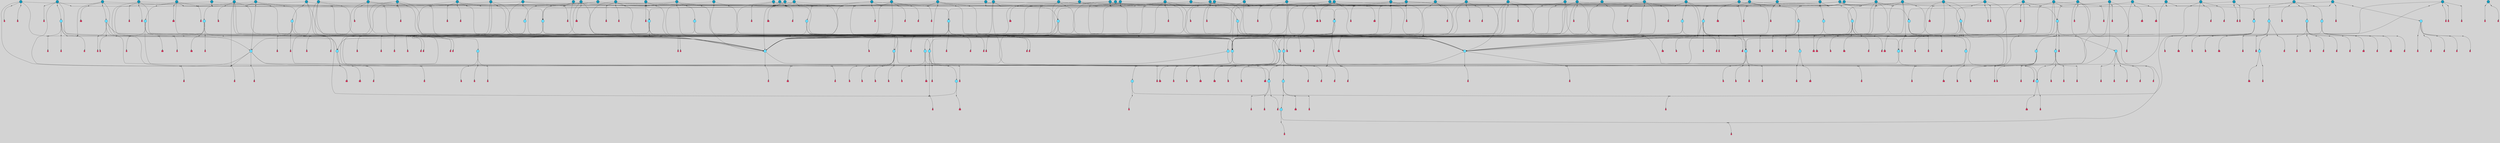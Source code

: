 // File exported with GEGELATI v1.3.1
// On the 2024-04-08 17:23:06
// With the File::TPGGraphDotExporter
digraph{
	graph[pad = "0.212, 0.055" bgcolor = lightgray]
	node[shape=circle style = filled label = ""]
		T3 [fillcolor="#66ddff"]
		T7 [fillcolor="#66ddff"]
		T9 [fillcolor="#66ddff"]
		T11 [fillcolor="#66ddff"]
		T27 [fillcolor="#66ddff"]
		T54 [fillcolor="#66ddff"]
		T95 [fillcolor="#66ddff"]
		T96 [fillcolor="#66ddff"]
		T111 [fillcolor="#66ddff"]
		T129 [fillcolor="#66ddff"]
		T212 [fillcolor="#66ddff"]
		T214 [fillcolor="#66ddff"]
		T239 [fillcolor="#66ddff"]
		T242 [fillcolor="#66ddff"]
		T277 [fillcolor="#66ddff"]
		T280 [fillcolor="#1199bb"]
		T282 [fillcolor="#66ddff"]
		T286 [fillcolor="#1199bb"]
		T305 [fillcolor="#66ddff"]
		T326 [fillcolor="#66ddff"]
		T327 [fillcolor="#66ddff"]
		T328 [fillcolor="#66ddff"]
		T329 [fillcolor="#66ddff"]
		T330 [fillcolor="#66ddff"]
		T331 [fillcolor="#66ddff"]
		T332 [fillcolor="#66ddff"]
		T333 [fillcolor="#1199bb"]
		T334 [fillcolor="#66ddff"]
		T335 [fillcolor="#66ddff"]
		T336 [fillcolor="#66ddff"]
		T337 [fillcolor="#66ddff"]
		T338 [fillcolor="#66ddff"]
		T414 [fillcolor="#1199bb"]
		T416 [fillcolor="#66ddff"]
		T419 [fillcolor="#1199bb"]
		T431 [fillcolor="#1199bb"]
		T432 [fillcolor="#1199bb"]
		T433 [fillcolor="#1199bb"]
		T434 [fillcolor="#66ddff"]
		T435 [fillcolor="#1199bb"]
		T65 [fillcolor="#1199bb"]
		T437 [fillcolor="#1199bb"]
		T438 [fillcolor="#1199bb"]
		T439 [fillcolor="#1199bb"]
		T442 [fillcolor="#1199bb"]
		T445 [fillcolor="#1199bb"]
		T446 [fillcolor="#1199bb"]
		T448 [fillcolor="#1199bb"]
		T449 [fillcolor="#1199bb"]
		T450 [fillcolor="#1199bb"]
		T451 [fillcolor="#66ddff"]
		T453 [fillcolor="#1199bb"]
		T459 [fillcolor="#1199bb"]
		T465 [fillcolor="#1199bb"]
		T469 [fillcolor="#1199bb"]
		T470 [fillcolor="#1199bb"]
		T478 [fillcolor="#1199bb"]
		T481 [fillcolor="#1199bb"]
		T482 [fillcolor="#66ddff"]
		T500 [fillcolor="#66ddff"]
		T501 [fillcolor="#1199bb"]
		T506 [fillcolor="#1199bb"]
		T508 [fillcolor="#1199bb"]
		T530 [fillcolor="#1199bb"]
		T535 [fillcolor="#1199bb"]
		T541 [fillcolor="#66ddff"]
		T543 [fillcolor="#1199bb"]
		T546 [fillcolor="#1199bb"]
		T553 [fillcolor="#1199bb"]
		T554 [fillcolor="#1199bb"]
		T557 [fillcolor="#1199bb"]
		T563 [fillcolor="#1199bb"]
		T572 [fillcolor="#66ddff"]
		T578 [fillcolor="#1199bb"]
		T580 [fillcolor="#66ddff"]
		T581 [fillcolor="#66ddff"]
		T582 [fillcolor="#66ddff"]
		T48 [fillcolor="#66ddff"]
		T583 [fillcolor="#1199bb"]
		T584 [fillcolor="#66ddff"]
		T585 [fillcolor="#66ddff"]
		T586 [fillcolor="#66ddff"]
		T587 [fillcolor="#66ddff"]
		T588 [fillcolor="#66ddff"]
		T589 [fillcolor="#1199bb"]
		T590 [fillcolor="#1199bb"]
		T591 [fillcolor="#1199bb"]
		T595 [fillcolor="#1199bb"]
		T598 [fillcolor="#1199bb"]
		T600 [fillcolor="#1199bb"]
		T604 [fillcolor="#1199bb"]
		T605 [fillcolor="#1199bb"]
		T611 [fillcolor="#1199bb"]
		T617 [fillcolor="#1199bb"]
		T619 [fillcolor="#1199bb"]
		T627 [fillcolor="#1199bb"]
		T632 [fillcolor="#1199bb"]
		T633 [fillcolor="#1199bb"]
		T637 [fillcolor="#1199bb"]
		T639 [fillcolor="#1199bb"]
		T640 [fillcolor="#66ddff"]
		T641 [fillcolor="#66ddff"]
		T642 [fillcolor="#66ddff"]
		T643 [fillcolor="#66ddff"]
		T644 [fillcolor="#1199bb"]
		T645 [fillcolor="#66ddff"]
		T646 [fillcolor="#66ddff"]
		T609 [fillcolor="#66ddff"]
		T647 [fillcolor="#66ddff"]
		T648 [fillcolor="#1199bb"]
		T649 [fillcolor="#1199bb"]
		T651 [fillcolor="#1199bb"]
		T652 [fillcolor="#1199bb"]
		T653 [fillcolor="#1199bb"]
		T654 [fillcolor="#1199bb"]
		T658 [fillcolor="#1199bb"]
		T660 [fillcolor="#1199bb"]
		T661 [fillcolor="#1199bb"]
		T662 [fillcolor="#1199bb"]
		T663 [fillcolor="#1199bb"]
		T664 [fillcolor="#1199bb"]
		T665 [fillcolor="#1199bb"]
		T666 [fillcolor="#1199bb"]
		T667 [fillcolor="#1199bb"]
		T668 [fillcolor="#1199bb"]
		T669 [fillcolor="#1199bb"]
		T670 [fillcolor="#1199bb"]
		T671 [fillcolor="#1199bb"]
		T672 [fillcolor="#1199bb"]
		P7864 [fillcolor="#cccccc" shape=point] //6|
		I7864 [shape=box style=invis label="6|1&2|6#1|7&#92;n10|7&2|0#1|5&#92;n9|4&0|1#2|2&#92;n8|6&0|0#1|0&#92;n"]
		P7864 -> I7864[style=invis]
		A5671 [fillcolor="#ff3366" shape=box margin=0.03 width=0 height=0 label="3"]
		T3 -> P7864 -> A5671
		P7865 [fillcolor="#cccccc" shape=point] //3|
		I7865 [shape=box style=invis label="7|6&2|4#0|2&#92;n10|3&2|7#1|4&#92;n11|6&0|4#0|1&#92;n7|1&0|0#2|6&#92;n7|6&0|3#2|6&#92;n4|0&2|6#0|1&#92;n4|4&2|5#0|2&#92;n4|6&0|4#2|7&#92;n10|0&2|3#1|5&#92;n2|6&0|5#0|2&#92;n1|0&2|3#0|7&#92;n1|6&2|0#0|5&#92;n6|2&0|1#0|7&#92;n9|2&0|3#2|7&#92;n5|3&0|6#0|6&#92;n1|7&2|5#2|3&#92;n8|1&2|7#0|6&#92;n1|0&2|5#2|1&#92;n7|1&2|2#2|5&#92;n7|4&2|6#0|3&#92;n"]
		P7865 -> I7865[style=invis]
		A5672 [fillcolor="#ff3366" shape=box margin=0.03 width=0 height=0 label="4"]
		T3 -> P7865 -> A5672
		P7866 [fillcolor="#cccccc" shape=point] //-3|
		I7866 [shape=box style=invis label="1|6&2|7#0|7&#92;n10|2&0|7#1|3&#92;n9|6&2|7#2|2&#92;n5|3&0|7#0|7&#92;n1|6&2|3#0|0&#92;n2|3&2|3#2|2&#92;n5|1&2|6#0|6&#92;n"]
		P7866 -> I7866[style=invis]
		A5673 [fillcolor="#ff3366" shape=box margin=0.03 width=0 height=0 label="7"]
		T7 -> P7866 -> A5673
		P7867 [fillcolor="#cccccc" shape=point] //5|
		I7867 [shape=box style=invis label="0|5&2|3#0|1&#92;n0|6&2|1#2|4&#92;n6|2&2|6#0|7&#92;n7|4&0|3#0|1&#92;n5|4&0|7#1|6&#92;n9|1&0|5#2|2&#92;n6|3&2|3#1|7&#92;n11|7&2|4#1|6&#92;n2|5&0|1#0|0&#92;n4|7&0|0#0|2&#92;n6|2&0|6#0|0&#92;n2|1&2|6#2|4&#92;n10|0&2|0#1|0&#92;n6|6&2|4#0|6&#92;n"]
		P7867 -> I7867[style=invis]
		A5674 [fillcolor="#ff3366" shape=box margin=0.03 width=0 height=0 label="8"]
		T7 -> P7867 -> A5674
		P7868 [fillcolor="#cccccc" shape=point] //-6|
		I7868 [shape=box style=invis label="11|1&0|7#2|0&#92;n10|4&0|1#1|0&#92;n4|3&2|4#2|1&#92;n0|5&2|0#0|0&#92;n6|1&0|0#0|3&#92;n8|2&2|0#0|4&#92;n11|4&2|0#1|6&#92;n7|0&2|6#2|3&#92;n5|3&2|6#2|0&#92;n2|0&2|0#0|4&#92;n"]
		P7868 -> I7868[style=invis]
		A5675 [fillcolor="#ff3366" shape=box margin=0.03 width=0 height=0 label="9"]
		T9 -> P7868 -> A5675
		P7869 [fillcolor="#cccccc" shape=point] //2|
		I7869 [shape=box style=invis label="6|3&2|7#1|4&#92;n8|6&0|0#2|5&#92;n2|1&0|2#0|3&#92;n8|7&0|6#0|4&#92;n2|1&2|0#0|1&#92;n0|0&2|2#2|3&#92;n6|6&0|7#2|1&#92;n6|1&0|7#2|6&#92;n5|4&2|7#0|4&#92;n0|3&0|4#2|0&#92;n11|0&2|0#2|5&#92;n4|5&2|5#2|4&#92;n5|7&0|6#0|4&#92;n9|7&2|5#0|3&#92;n5|4&2|1#0|3&#92;n5|3&0|1#1|7&#92;n0|4&0|3#2|5&#92;n"]
		P7869 -> I7869[style=invis]
		A5676 [fillcolor="#ff3366" shape=box margin=0.03 width=0 height=0 label="10"]
		T9 -> P7869 -> A5676
		P7870 [fillcolor="#cccccc" shape=point] //6|
		I7870 [shape=box style=invis label="3|0&2|7#2|2&#92;n3|2&0|4#2|5&#92;n5|1&0|2#1|0&#92;n8|7&0|1#2|0&#92;n8|5&0|3#0|6&#92;n0|2&0|2#2|3&#92;n1|5&2|5#0|5&#92;n5|6&0|6#0|7&#92;n6|7&0|0#2|6&#92;n1|2&2|3#0|0&#92;n7|7&2|3#0|4&#92;n0|7&2|7#0|6&#92;n1|0&2|2#2|7&#92;n4|4&0|1#0|0&#92;n"]
		P7870 -> I7870[style=invis]
		A5677 [fillcolor="#ff3366" shape=box margin=0.03 width=0 height=0 label="11"]
		T11 -> P7870 -> A5677
		P7871 [fillcolor="#cccccc" shape=point] //-4|
		I7871 [shape=box style=invis label="4|1&0|4#2|6&#92;n1|2&2|2#2|0&#92;n1|2&2|0#0|6&#92;n8|4&2|3#2|5&#92;n5|5&2|1#1|0&#92;n"]
		P7871 -> I7871[style=invis]
		A5678 [fillcolor="#ff3366" shape=box margin=0.03 width=0 height=0 label="12"]
		T11 -> P7871 -> A5678
		P7872 [fillcolor="#cccccc" shape=point] //2|
		I7872 [shape=box style=invis label="9|1&2|3#0|1&#92;n5|2&2|0#2|4&#92;n3|6&2|5#2|7&#92;n7|0&2|5#0|4&#92;n1|2&0|3#0|5&#92;n7|3&2|7#0|0&#92;n"]
		P7872 -> I7872[style=invis]
		A5679 [fillcolor="#ff3366" shape=box margin=0.03 width=0 height=0 label="2"]
		T27 -> P7872 -> A5679
		P7873 [fillcolor="#cccccc" shape=point] //-6|
		I7873 [shape=box style=invis label="7|5&0|4#0|4&#92;n11|0&2|5#2|1&#92;n"]
		P7873 -> I7873[style=invis]
		A5680 [fillcolor="#ff3366" shape=box margin=0.03 width=0 height=0 label="3"]
		T27 -> P7873 -> A5680
		T27 -> P7865
		P7874 [fillcolor="#cccccc" shape=point] //0|
		I7874 [shape=box style=invis label="2|5&0|1#0|6&#92;n6|1&2|2#2|7&#92;n8|0&0|3#1|4&#92;n4|3&2|5#2|4&#92;n8|1&2|4#0|0&#92;n6|6&0|1#2|6&#92;n11|7&2|4#2|5&#92;n6|2&2|4#0|2&#92;n8|5&2|4#2|4&#92;n2|1&2|1#2|2&#92;n2|7&2|5#2|6&#92;n9|7&0|5#0|4&#92;n1|2&0|5#2|6&#92;n4|2&2|3#2|7&#92;n3|3&2|1#0|2&#92;n"]
		P7874 -> I7874[style=invis]
		A5681 [fillcolor="#ff3366" shape=box margin=0.03 width=0 height=0 label="5"]
		T27 -> P7874 -> A5681
		P7875 [fillcolor="#cccccc" shape=point] //0|
		I7875 [shape=box style=invis label="4|0&0|3#2|7&#92;n10|2&0|3#1|7&#92;n3|5&0|2#0|3&#92;n4|5&0|0#2|1&#92;n10|7&2|0#1|2&#92;n5|3&2|3#1|6&#92;n9|5&2|0#0|4&#92;n5|4&2|7#0|2&#92;n10|3&2|7#1|4&#92;n7|2&0|1#2|6&#92;n8|6&0|5#0|5&#92;n8|7&2|3#0|5&#92;n2|6&2|4#0|0&#92;n"]
		P7875 -> I7875[style=invis]
		A5682 [fillcolor="#ff3366" shape=box margin=0.03 width=0 height=0 label="5"]
		T27 -> P7875 -> A5682
		P7876 [fillcolor="#cccccc" shape=point] //8|
		I7876 [shape=box style=invis label="9|0&0|1#2|0&#92;n10|1&2|5#1|4&#92;n8|2&2|6#0|4&#92;n2|4&2|5#2|3&#92;n4|2&2|2#0|2&#92;n7|5&0|2#0|0&#92;n8|2&2|1#1|3&#92;n8|7&0|7#2|1&#92;n1|1&0|0#0|7&#92;n5|6&2|5#1|0&#92;n6|6&2|5#0|0&#92;n11|4&0|3#2|6&#92;n4|2&2|4#0|7&#92;n5|6&0|1#2|0&#92;n11|3&0|2#0|7&#92;n"]
		P7876 -> I7876[style=invis]
		A5683 [fillcolor="#ff3366" shape=box margin=0.03 width=0 height=0 label="6"]
		T54 -> P7876 -> A5683
		P7877 [fillcolor="#cccccc" shape=point] //5|
		I7877 [shape=box style=invis label="3|0&2|0#0|1&#92;n3|0&0|7#0|1&#92;n5|3&0|2#2|6&#92;n4|4&2|4#2|6&#92;n11|2&0|7#1|6&#92;n2|7&2|2#2|5&#92;n9|3&2|6#2|7&#92;n7|7&0|0#0|4&#92;n6|1&2|4#2|3&#92;n5|4&2|0#1|6&#92;n1|3&0|7#0|4&#92;n"]
		P7877 -> I7877[style=invis]
		A5684 [fillcolor="#ff3366" shape=box margin=0.03 width=0 height=0 label="7"]
		T54 -> P7877 -> A5684
		P7878 [fillcolor="#cccccc" shape=point] //-10|
		I7878 [shape=box style=invis label="3|6&0|0#0|4&#92;n4|1&2|4#0|1&#92;n5|1&0|1#0|4&#92;n5|5&2|6#0|5&#92;n6|5&0|6#0|3&#92;n11|1&2|0#0|1&#92;n0|7&2|0#0|3&#92;n1|2&0|6#0|1&#92;n8|0&0|4#2|0&#92;n0|4&0|7#2|7&#92;n7|0&2|7#1|3&#92;n3|1&0|5#2|5&#92;n5|1&0|4#0|3&#92;n2|2&0|2#0|0&#92;n8|3&0|1#0|7&#92;n3|0&0|3#0|5&#92;n7|2&0|5#2|0&#92;n6|3&2|7#1|5&#92;n4|7&2|7#2|1&#92;n"]
		P7878 -> I7878[style=invis]
		A5685 [fillcolor="#ff3366" shape=box margin=0.03 width=0 height=0 label="14"]
		T54 -> P7878 -> A5685
		T54 -> P7867
		P7879 [fillcolor="#cccccc" shape=point] //4|
		I7879 [shape=box style=invis label="4|3&0|6#0|3&#92;n5|7&2|3#2|2&#92;n5|6&0|7#1|2&#92;n1|4&2|6#0|3&#92;n8|4&2|1#2|5&#92;n9|5&2|4#1|4&#92;n2|4&0|5#0|7&#92;n10|0&0|6#1|3&#92;n3|0&0|6#0|2&#92;n2|7&2|7#2|6&#92;n5|2&0|5#1|5&#92;n10|4&2|5#1|7&#92;n4|0&0|4#2|4&#92;n11|1&0|4#2|6&#92;n10|6&2|0#1|4&#92;n9|7&0|3#1|4&#92;n4|5&2|7#0|6&#92;n11|5&2|6#2|3&#92;n0|3&0|5#0|1&#92;n"]
		P7879 -> I7879[style=invis]
		A5686 [fillcolor="#ff3366" shape=box margin=0.03 width=0 height=0 label="13"]
		T95 -> P7879 -> A5686
		P7880 [fillcolor="#cccccc" shape=point] //8|
		I7880 [shape=box style=invis label="9|7&0|5#2|5&#92;n3|3&2|3#0|2&#92;n9|5&2|2#1|0&#92;n2|3&0|6#0|3&#92;n4|4&2|5#2|7&#92;n11|3&2|0#1|5&#92;n6|6&2|1#2|2&#92;n4|6&0|1#2|2&#92;n2|5&2|7#2|2&#92;n7|7&2|2#2|3&#92;n6|5&0|3#2|6&#92;n6|7&0|6#0|2&#92;n"]
		P7880 -> I7880[style=invis]
		A5687 [fillcolor="#ff3366" shape=box margin=0.03 width=0 height=0 label="14"]
		T95 -> P7880 -> A5687
		P7881 [fillcolor="#cccccc" shape=point] //2|
		I7881 [shape=box style=invis label="4|1&0|4#2|6&#92;n5|5&2|1#1|0&#92;n1|0&2|0#0|6&#92;n8|4&2|3#2|5&#92;n"]
		P7881 -> I7881[style=invis]
		T95 -> P7881 -> T11
		P7882 [fillcolor="#cccccc" shape=point] //-9|
		I7882 [shape=box style=invis label="2|0&2|0#2|1&#92;n4|4&2|4#2|6&#92;n9|1&0|3#1|7&#92;n5|3&0|2#2|6&#92;n2|7&2|2#2|5&#92;n5|4&2|0#1|6&#92;n3|0&0|7#0|1&#92;n1|3&0|7#0|4&#92;n11|6&2|2#0|7&#92;n7|7&0|0#0|4&#92;n11|0&0|7#1|6&#92;n9|3&2|6#2|7&#92;n"]
		P7882 -> I7882[style=invis]
		A5688 [fillcolor="#ff3366" shape=box margin=0.03 width=0 height=0 label="7"]
		T95 -> P7882 -> A5688
		P7883 [fillcolor="#cccccc" shape=point] //-8|
		I7883 [shape=box style=invis label="7|5&0|4#2|4&#92;n"]
		P7883 -> I7883[style=invis]
		A5689 [fillcolor="#ff3366" shape=box margin=0.03 width=0 height=0 label="3"]
		T95 -> P7883 -> A5689
		P7884 [fillcolor="#cccccc" shape=point] //6|
		I7884 [shape=box style=invis label="0|5&2|3#0|1&#92;n0|6&2|1#2|4&#92;n9|1&0|5#2|2&#92;n7|4&0|3#0|1&#92;n5|4&0|7#1|6&#92;n2|5&0|1#0|0&#92;n6|3&2|3#1|7&#92;n11|7&2|4#1|6&#92;n6|2&2|6#0|1&#92;n4|7&0|0#0|2&#92;n6|2&0|6#0|0&#92;n9|1&2|6#2|4&#92;n10|0&2|0#1|0&#92;n6|6&2|4#0|6&#92;n"]
		P7884 -> I7884[style=invis]
		A5690 [fillcolor="#ff3366" shape=box margin=0.03 width=0 height=0 label="8"]
		T96 -> P7884 -> A5690
		P7885 [fillcolor="#cccccc" shape=point] //5|
		I7885 [shape=box style=invis label="10|4&0|1#1|0&#92;n4|3&2|4#2|1&#92;n2|0&2|0#0|4&#92;n6|1&0|0#0|3&#92;n8|2&2|0#0|4&#92;n0|0&0|0#0|0&#92;n11|4&2|0#1|6&#92;n7|0&2|6#2|3&#92;n5|3&2|6#2|0&#92;n0|0&2|0#0|0&#92;n"]
		P7885 -> I7885[style=invis]
		A5691 [fillcolor="#ff3366" shape=box margin=0.03 width=0 height=0 label="9"]
		T96 -> P7885 -> A5691
		T96 -> P7864
		P7886 [fillcolor="#cccccc" shape=point] //1|
		I7886 [shape=box style=invis label="5|4&0|7#1|6&#92;n0|6&2|1#2|4&#92;n7|4&0|3#0|1&#92;n0|5&2|3#0|1&#92;n9|1&0|5#2|2&#92;n6|3&2|3#1|7&#92;n11|7&2|4#1|6&#92;n2|5&0|1#0|0&#92;n7|5&2|3#1|1&#92;n4|7&0|0#0|2&#92;n6|2&0|6#0|0&#92;n2|1&2|6#2|4&#92;n10|0&2|7#1|0&#92;n6|6&2|4#0|6&#92;n"]
		P7886 -> I7886[style=invis]
		A5692 [fillcolor="#ff3366" shape=box margin=0.03 width=0 height=0 label="8"]
		T96 -> P7886 -> A5692
		P7887 [fillcolor="#cccccc" shape=point] //-3|
		I7887 [shape=box style=invis label="8|1&2|3#0|5&#92;n0|6&0|5#0|5&#92;n3|7&2|1#0|6&#92;n3|5&0|1#0|0&#92;n9|5&2|0#0|4&#92;n3|5&0|2#0|3&#92;n10|6&2|4#1|0&#92;n9|4&2|7#2|6&#92;n1|7&2|5#2|2&#92;n"]
		P7887 -> I7887[style=invis]
		A5693 [fillcolor="#ff3366" shape=box margin=0.03 width=0 height=0 label="5"]
		T96 -> P7887 -> A5693
		P7888 [fillcolor="#cccccc" shape=point] //-5|
		I7888 [shape=box style=invis label="0|0&2|3#0|2&#92;n10|5&0|6#1|3&#92;n7|3&0|6#2|3&#92;n3|4&0|6#0|6&#92;n10|5&0|2#1|1&#92;n5|0&0|1#0|3&#92;n6|6&2|5#1|5&#92;n7|4&0|2#1|7&#92;n5|7&0|1#2|5&#92;n1|5&0|0#0|3&#92;n7|5&2|1#2|6&#92;n9|0&0|2#0|0&#92;n4|0&2|4#0|0&#92;n4|6&0|0#2|3&#92;n3|1&0|6#2|5&#92;n7|7&2|1#2|3&#92;n9|4&2|2#0|6&#92;n"]
		P7888 -> I7888[style=invis]
		T111 -> P7888 -> T9
		P7889 [fillcolor="#cccccc" shape=point] //7|
		I7889 [shape=box style=invis label="7|4&2|1#2|0&#92;n4|1&2|4#2|3&#92;n5|0&2|0#2|2&#92;n6|1&2|4#2|6&#92;n"]
		P7889 -> I7889[style=invis]
		A5694 [fillcolor="#ff3366" shape=box margin=0.03 width=0 height=0 label="9"]
		T111 -> P7889 -> A5694
		P7890 [fillcolor="#cccccc" shape=point] //2|
		I7890 [shape=box style=invis label="3|0&2|0#0|1&#92;n11|2&0|7#1|6&#92;n8|7&2|4#0|5&#92;n5|3&0|2#2|6&#92;n4|4&2|4#2|6&#92;n3|0&0|7#0|1&#92;n2|7&2|2#2|5&#92;n9|3&2|6#2|7&#92;n7|7&0|0#0|4&#92;n6|1&2|4#1|3&#92;n5|4&2|0#1|6&#92;n1|3&0|7#0|4&#92;n"]
		P7890 -> I7890[style=invis]
		A5695 [fillcolor="#ff3366" shape=box margin=0.03 width=0 height=0 label="7"]
		T111 -> P7890 -> A5695
		T111 -> P7868
		T129 -> P7876
		T129 -> P7877
		P7891 [fillcolor="#cccccc" shape=point] //10|
		I7891 [shape=box style=invis label="4|5&2|7#2|1&#92;n1|7&2|3#0|6&#92;n3|5&2|2#0|3&#92;n10|3&0|7#1|4&#92;n7|1&0|4#2|6&#92;n10|2&0|3#1|7&#92;n9|5&2|0#0|4&#92;n4|0&0|3#2|7&#92;n11|4&2|6#1|2&#92;n5|4&2|7#0|2&#92;n2|6&2|4#0|0&#92;n6|5&0|7#2|1&#92;n5|3&2|3#1|6&#92;n10|7&2|0#1|2&#92;n"]
		P7891 -> I7891[style=invis]
		A5696 [fillcolor="#ff3366" shape=box margin=0.03 width=0 height=0 label="5"]
		T129 -> P7891 -> A5696
		P7892 [fillcolor="#cccccc" shape=point] //5|
		I7892 [shape=box style=invis label="9|4&2|3#1|3&#92;n0|4&2|4#0|5&#92;n6|1&2|6#2|5&#92;n4|0&0|5#2|0&#92;n"]
		P7892 -> I7892[style=invis]
		A5697 [fillcolor="#ff3366" shape=box margin=0.03 width=0 height=0 label="7"]
		T129 -> P7892 -> A5697
		P7893 [fillcolor="#cccccc" shape=point] //6|
		I7893 [shape=box style=invis label="9|4&2|7#0|6&#92;n8|4&0|1#1|0&#92;n1|3&0|0#2|1&#92;n2|4&0|6#2|2&#92;n5|1&2|5#0|7&#92;n3|0&0|3#2|6&#92;n2|2&2|6#0|2&#92;n8|4&0|4#2|2&#92;n5|1&2|4#0|3&#92;n9|4&0|6#0|6&#92;n5|0&2|2#1|5&#92;n11|7&0|0#1|1&#92;n0|4&0|3#0|3&#92;n7|7&2|4#2|5&#92;n1|5&0|1#2|1&#92;n"]
		P7893 -> I7893[style=invis]
		A5698 [fillcolor="#ff3366" shape=box margin=0.03 width=0 height=0 label="1"]
		T129 -> P7893 -> A5698
		P7894 [fillcolor="#cccccc" shape=point] //6|
		I7894 [shape=box style=invis label="9|4&2|7#0|6&#92;n8|4&0|1#1|0&#92;n1|3&0|0#2|1&#92;n2|4&0|6#2|2&#92;n5|1&2|5#0|7&#92;n3|0&0|3#2|6&#92;n2|2&2|6#0|2&#92;n8|4&0|4#2|2&#92;n5|1&2|4#0|3&#92;n9|4&0|6#0|6&#92;n5|0&2|2#1|5&#92;n11|7&0|0#1|1&#92;n0|4&0|3#0|3&#92;n7|7&2|4#2|5&#92;n1|5&0|1#2|1&#92;n"]
		P7894 -> I7894[style=invis]
		A5699 [fillcolor="#ff3366" shape=box margin=0.03 width=0 height=0 label="1"]
		T212 -> P7894 -> A5699
		P7895 [fillcolor="#cccccc" shape=point] //10|
		I7895 [shape=box style=invis label="4|5&2|7#2|1&#92;n1|7&2|3#0|6&#92;n3|5&2|2#0|3&#92;n10|3&0|7#1|4&#92;n7|1&0|4#2|6&#92;n10|2&0|3#1|7&#92;n9|5&2|0#0|4&#92;n4|0&0|3#2|7&#92;n11|4&2|6#1|2&#92;n5|4&2|7#0|2&#92;n2|6&2|4#0|0&#92;n6|5&0|7#2|1&#92;n5|3&2|3#1|6&#92;n10|7&2|0#1|2&#92;n"]
		P7895 -> I7895[style=invis]
		A5700 [fillcolor="#ff3366" shape=box margin=0.03 width=0 height=0 label="5"]
		T212 -> P7895 -> A5700
		P7896 [fillcolor="#cccccc" shape=point] //8|
		I7896 [shape=box style=invis label="9|0&0|1#2|0&#92;n10|1&2|5#1|4&#92;n8|2&2|6#0|4&#92;n2|4&2|5#2|3&#92;n4|2&2|2#0|2&#92;n7|5&0|2#0|0&#92;n8|2&2|1#1|3&#92;n8|7&0|7#2|1&#92;n1|1&0|0#0|7&#92;n5|6&2|5#1|0&#92;n6|6&2|5#0|0&#92;n11|4&0|3#2|6&#92;n4|2&2|4#0|7&#92;n5|6&0|1#2|0&#92;n11|3&0|2#0|7&#92;n"]
		P7896 -> I7896[style=invis]
		A5701 [fillcolor="#ff3366" shape=box margin=0.03 width=0 height=0 label="6"]
		T212 -> P7896 -> A5701
		P7897 [fillcolor="#cccccc" shape=point] //5|
		I7897 [shape=box style=invis label="3|0&2|0#0|1&#92;n3|0&0|7#0|1&#92;n5|3&0|2#2|6&#92;n4|4&2|4#2|6&#92;n11|2&0|7#1|6&#92;n2|7&2|2#2|5&#92;n9|3&2|6#2|7&#92;n7|7&0|0#0|4&#92;n6|1&2|4#2|3&#92;n5|4&2|0#1|6&#92;n1|3&0|7#0|4&#92;n"]
		P7897 -> I7897[style=invis]
		A5702 [fillcolor="#ff3366" shape=box margin=0.03 width=0 height=0 label="7"]
		T212 -> P7897 -> A5702
		P7898 [fillcolor="#cccccc" shape=point] //5|
		I7898 [shape=box style=invis label="9|4&2|3#1|3&#92;n0|4&2|4#0|5&#92;n6|1&2|6#2|5&#92;n4|0&0|5#2|0&#92;n"]
		P7898 -> I7898[style=invis]
		A5703 [fillcolor="#ff3366" shape=box margin=0.03 width=0 height=0 label="7"]
		T212 -> P7898 -> A5703
		P7899 [fillcolor="#cccccc" shape=point] //6|
		I7899 [shape=box style=invis label="9|4&2|7#0|6&#92;n8|4&0|1#1|0&#92;n1|3&0|0#2|1&#92;n2|4&0|6#2|2&#92;n5|1&2|5#0|7&#92;n3|0&0|3#2|6&#92;n2|2&2|6#0|2&#92;n8|4&0|4#2|2&#92;n5|1&2|4#0|3&#92;n9|4&0|6#0|6&#92;n5|0&2|2#1|5&#92;n11|7&0|0#1|1&#92;n0|4&0|3#0|3&#92;n7|7&2|4#2|5&#92;n1|5&0|1#2|1&#92;n"]
		P7899 -> I7899[style=invis]
		A5704 [fillcolor="#ff3366" shape=box margin=0.03 width=0 height=0 label="1"]
		T214 -> P7899 -> A5704
		P7900 [fillcolor="#cccccc" shape=point] //10|
		I7900 [shape=box style=invis label="4|5&2|7#2|1&#92;n1|7&2|3#0|6&#92;n3|5&2|2#0|3&#92;n10|3&0|7#1|4&#92;n7|1&0|4#2|6&#92;n10|2&0|3#1|7&#92;n9|5&2|0#0|4&#92;n4|0&0|3#2|7&#92;n11|4&2|6#1|2&#92;n5|4&2|7#0|2&#92;n2|6&2|4#0|0&#92;n6|5&0|7#2|1&#92;n5|3&2|3#1|6&#92;n10|7&2|0#1|2&#92;n"]
		P7900 -> I7900[style=invis]
		A5705 [fillcolor="#ff3366" shape=box margin=0.03 width=0 height=0 label="5"]
		T214 -> P7900 -> A5705
		P7901 [fillcolor="#cccccc" shape=point] //5|
		I7901 [shape=box style=invis label="3|0&2|0#0|1&#92;n3|0&0|7#0|1&#92;n5|3&0|2#2|6&#92;n4|4&2|4#2|6&#92;n11|2&0|7#1|6&#92;n2|7&2|2#2|5&#92;n9|3&2|6#2|7&#92;n7|7&0|0#0|4&#92;n6|1&2|4#2|3&#92;n5|4&2|0#1|6&#92;n1|3&0|7#0|4&#92;n"]
		P7901 -> I7901[style=invis]
		A5706 [fillcolor="#ff3366" shape=box margin=0.03 width=0 height=0 label="7"]
		T214 -> P7901 -> A5706
		P7902 [fillcolor="#cccccc" shape=point] //8|
		I7902 [shape=box style=invis label="9|0&0|1#2|0&#92;n10|1&2|5#1|4&#92;n8|2&2|6#0|4&#92;n2|4&2|5#2|3&#92;n4|2&2|2#0|2&#92;n7|5&0|2#0|0&#92;n8|2&2|1#1|3&#92;n8|7&0|7#2|1&#92;n1|1&0|0#0|7&#92;n5|6&2|5#1|0&#92;n6|6&2|5#0|0&#92;n11|4&0|3#2|6&#92;n4|2&2|4#0|7&#92;n5|6&0|1#2|0&#92;n11|3&0|2#0|7&#92;n"]
		P7902 -> I7902[style=invis]
		A5707 [fillcolor="#ff3366" shape=box margin=0.03 width=0 height=0 label="6"]
		T214 -> P7902 -> A5707
		P7903 [fillcolor="#cccccc" shape=point] //5|
		I7903 [shape=box style=invis label="9|4&2|3#1|3&#92;n0|4&2|4#0|5&#92;n6|1&2|6#2|5&#92;n4|0&0|5#2|0&#92;n"]
		P7903 -> I7903[style=invis]
		A5708 [fillcolor="#ff3366" shape=box margin=0.03 width=0 height=0 label="7"]
		T214 -> P7903 -> A5708
		P7904 [fillcolor="#cccccc" shape=point] //-4|
		I7904 [shape=box style=invis label="3|0&2|0#2|1&#92;n11|0&0|7#1|6&#92;n11|6&2|2#0|7&#92;n4|4&2|4#2|6&#92;n2|7&2|2#0|5&#92;n1|3&0|4#0|4&#92;n5|3&0|2#2|6&#92;n7|7&0|0#0|4&#92;n6|1&2|4#2|3&#92;n10|0&0|7#1|4&#92;n3|0&0|7#0|1&#92;n9|3&2|6#2|7&#92;n"]
		P7904 -> I7904[style=invis]
		A5709 [fillcolor="#ff3366" shape=box margin=0.03 width=0 height=0 label="7"]
		T239 -> P7904 -> A5709
		P7905 [fillcolor="#cccccc" shape=point] //-2|
		I7905 [shape=box style=invis label="9|5&0|3#2|4&#92;n9|0&2|0#0|1&#92;n0|2&2|2#2|0&#92;n6|7&0|6#1|2&#92;n3|6&0|3#0|5&#92;n10|7&0|6#1|1&#92;n8|5&2|4#2|2&#92;n11|7&2|7#0|5&#92;n2|7&2|5#0|3&#92;n7|0&2|4#1|6&#92;n6|5&0|0#0|6&#92;n1|5&0|4#0|0&#92;n4|6&2|2#0|6&#92;n3|3&2|1#0|5&#92;n4|7&0|0#2|4&#92;n5|5&2|5#0|2&#92;n2|6&0|0#2|0&#92;n9|1&2|6#2|2&#92;n"]
		P7905 -> I7905[style=invis]
		T239 -> P7905 -> T96
		P7906 [fillcolor="#cccccc" shape=point] //-7|
		I7906 [shape=box style=invis label="11|2&2|6#1|1&#92;n2|3&0|6#2|3&#92;n10|0&0|2#1|4&#92;n"]
		P7906 -> I7906[style=invis]
		T239 -> P7906 -> T111
		P7907 [fillcolor="#cccccc" shape=point] //7|
		I7907 [shape=box style=invis label="7|0&2|1#2|0&#92;n9|7&2|1#1|7&#92;n8|2&0|1#1|0&#92;n6|6&0|2#1|1&#92;n2|2&0|5#0|0&#92;n5|7&0|0#2|1&#92;n5|1&2|5#1|5&#92;n4|7&2|4#2|3&#92;n10|5&2|2#1|5&#92;n1|3&2|2#2|0&#92;n10|2&2|6#1|5&#92;n"]
		P7907 -> I7907[style=invis]
		A5710 [fillcolor="#ff3366" shape=box margin=0.03 width=0 height=0 label="1"]
		T239 -> P7907 -> A5710
		T239 -> P7887
		P7908 [fillcolor="#cccccc" shape=point] //5|
		I7908 [shape=box style=invis label="1|6&2|7#0|7&#92;n9|2&2|7#2|2&#92;n10|2&0|7#1|3&#92;n5|3&0|7#0|7&#92;n7|0&2|7#2|2&#92;n1|6&2|3#0|0&#92;n2|3&2|3#2|2&#92;n"]
		P7908 -> I7908[style=invis]
		A5711 [fillcolor="#ff3366" shape=box margin=0.03 width=0 height=0 label="7"]
		T242 -> P7908 -> A5711
		P7909 [fillcolor="#cccccc" shape=point] //-8|
		I7909 [shape=box style=invis label="7|5&0|2#2|1&#92;n1|0&2|6#0|0&#92;n7|1&2|6#1|1&#92;n8|7&0|3#1|6&#92;n3|7&2|3#2|4&#92;n"]
		P7909 -> I7909[style=invis]
		A5712 [fillcolor="#ff3366" shape=box margin=0.03 width=0 height=0 label="2"]
		T242 -> P7909 -> A5712
		P7910 [fillcolor="#cccccc" shape=point] //-3|
		I7910 [shape=box style=invis label="1|1&2|1#0|1&#92;n1|4&0|0#2|4&#92;n11|0&2|3#0|2&#92;n11|6&0|4#0|1&#92;n5|2&0|6#1|5&#92;n3|7&2|6#2|7&#92;n7|7&0|1#2|1&#92;n9|5&2|2#2|0&#92;n6|5&2|6#1|4&#92;n0|7&0|5#2|4&#92;n8|1&0|0#2|3&#92;n0|5&0|3#0|5&#92;n2|0&2|4#0|5&#92;n7|5&2|7#1|3&#92;n8|3&0|0#1|2&#92;n"]
		P7910 -> I7910[style=invis]
		A5713 [fillcolor="#ff3366" shape=box margin=0.03 width=0 height=0 label="1"]
		T242 -> P7910 -> A5713
		P7911 [fillcolor="#cccccc" shape=point] //-9|
		I7911 [shape=box style=invis label="4|7&0|0#0|2&#92;n6|2&0|1#0|0&#92;n6|2&2|6#0|7&#92;n9|0&2|7#1|1&#92;n7|4&0|3#0|1&#92;n10|6&2|1#1|1&#92;n9|1&0|5#2|2&#92;n5|4&0|7#2|6&#92;n2|5&0|1#0|0&#92;n0|5&2|5#0|1&#92;n11|7&2|4#1|6&#92;n2|1&2|6#2|4&#92;n10|0&0|0#1|0&#92;n6|6&2|4#0|6&#92;n"]
		P7911 -> I7911[style=invis]
		T277 -> P7911 -> T214
		P7912 [fillcolor="#cccccc" shape=point] //7|
		I7912 [shape=box style=invis label="7|4&2|7#0|4&#92;n4|6&0|1#2|5&#92;n2|1&2|3#0|0&#92;n4|3&2|0#0|1&#92;n0|0&2|7#2|7&#92;n7|7&0|5#2|3&#92;n5|0&2|1#2|2&#92;n10|0&0|4#1|2&#92;n4|4&0|7#0|0&#92;n6|7&0|2#0|1&#92;n1|4&2|5#0|4&#92;n"]
		P7912 -> I7912[style=invis]
		A5714 [fillcolor="#ff3366" shape=box margin=0.03 width=0 height=0 label="0"]
		T277 -> P7912 -> A5714
		P7913 [fillcolor="#cccccc" shape=point] //1|
		I7913 [shape=box style=invis label="5|1&0|6#2|7&#92;n2|4&0|4#2|2&#92;n0|6&0|5#0|4&#92;n10|6&2|5#1|6&#92;n9|3&0|1#1|7&#92;n10|3&2|2#1|0&#92;n5|0&0|0#2|1&#92;n11|3&2|3#1|5&#92;n10|3&0|1#1|0&#92;n2|4&0|1#0|1&#92;n0|2&0|3#2|4&#92;n9|2&2|1#2|5&#92;n11|7&2|6#2|6&#92;n"]
		P7913 -> I7913[style=invis]
		T277 -> P7913 -> T7
		P7914 [fillcolor="#cccccc" shape=point] //6|
		I7914 [shape=box style=invis label="7|0&2|5#1|2&#92;n10|6&2|1#1|3&#92;n7|5&0|2#0|7&#92;n10|7&0|1#1|5&#92;n4|6&2|5#0|5&#92;n4|4&0|7#2|7&#92;n"]
		P7914 -> I7914[style=invis]
		A5715 [fillcolor="#ff3366" shape=box margin=0.03 width=0 height=0 label="7"]
		T277 -> P7914 -> A5715
		P7915 [fillcolor="#cccccc" shape=point] //-2|
		I7915 [shape=box style=invis label="3|0&2|0#0|1&#92;n4|1&0|3#2|2&#92;n11|2&0|7#1|6&#92;n8|7&2|4#0|5&#92;n6|1&2|4#1|3&#92;n4|4&2|4#2|6&#92;n3|0&0|7#0|1&#92;n9|3&2|6#2|7&#92;n7|7&0|0#0|4&#92;n5|3&0|2#2|6&#92;n5|4&2|0#1|6&#92;n1|3&0|7#0|4&#92;n"]
		P7915 -> I7915[style=invis]
		A5716 [fillcolor="#ff3366" shape=box margin=0.03 width=0 height=0 label="7"]
		T277 -> P7915 -> A5716
		T280 -> P7879
		P7916 [fillcolor="#cccccc" shape=point] //1|
		I7916 [shape=box style=invis label="0|4&0|1#0|1&#92;n10|5&2|5#1|6&#92;n7|7&2|5#2|2&#92;n9|5&0|7#2|7&#92;n8|4&0|3#2|7&#92;n11|0&2|3#0|5&#92;n7|0&0|0#0|1&#92;n4|2&0|4#0|5&#92;n5|1&0|6#2|7&#92;n11|3&0|7#1|3&#92;n"]
		P7916 -> I7916[style=invis]
		T280 -> P7916 -> T7
		P7917 [fillcolor="#cccccc" shape=point] //-3|
		I7917 [shape=box style=invis label="4|5&0|0#0|0&#92;n4|7&0|0#0|2&#92;n0|6&2|1#2|4&#92;n9|1&0|5#2|2&#92;n10|0&2|0#1|0&#92;n6|6&2|4#0|6&#92;n2|5&0|1#0|0&#92;n6|3&2|3#1|7&#92;n11|7&2|4#1|6&#92;n6|2&2|6#0|1&#92;n6|2&0|0#0|0&#92;n9|1&2|6#2|4&#92;n10|4&0|3#1|1&#92;n5|4&2|7#1|6&#92;n"]
		P7917 -> I7917[style=invis]
		T280 -> P7917 -> T95
		P7918 [fillcolor="#cccccc" shape=point] //-4|
		I7918 [shape=box style=invis label="5|5&2|1#1|0&#92;n4|1&0|4#2|6&#92;n2|4&2|3#2|5&#92;n1|0&2|0#2|6&#92;n1|4&2|5#0|7&#92;n"]
		P7918 -> I7918[style=invis]
		T282 -> P7918 -> T11
		P7919 [fillcolor="#cccccc" shape=point] //5|
		I7919 [shape=box style=invis label="3|0&2|0#2|1&#92;n3|0&0|7#0|1&#92;n5|3&0|2#2|6&#92;n4|4&2|4#2|6&#92;n5|4&2|0#1|6&#92;n2|7&2|2#2|5&#92;n1|3&0|7#0|4&#92;n11|6&2|2#0|7&#92;n7|7&0|0#0|4&#92;n6|1&2|4#2|3&#92;n11|0&0|7#1|6&#92;n9|3&2|6#2|7&#92;n"]
		P7919 -> I7919[style=invis]
		A5717 [fillcolor="#ff3366" shape=box margin=0.03 width=0 height=0 label="7"]
		T282 -> P7919 -> A5717
		P7920 [fillcolor="#cccccc" shape=point] //10|
		I7920 [shape=box style=invis label="6|6&2|5#0|4&#92;n1|0&0|5#2|3&#92;n10|5&2|5#1|5&#92;n10|6&2|1#1|0&#92;n9|6&2|3#0|3&#92;n9|6&2|2#2|1&#92;n7|5&2|2#0|7&#92;n"]
		P7920 -> I7920[style=invis]
		A5718 [fillcolor="#ff3366" shape=box margin=0.03 width=0 height=0 label="7"]
		T282 -> P7920 -> A5718
		T282 -> P7883
		P7921 [fillcolor="#cccccc" shape=point] //2|
		I7921 [shape=box style=invis label="0|3&0|0#2|7&#92;n3|6&2|5#2|5&#92;n7|4&0|0#1|1&#92;n4|1&0|0#0|6&#92;n1|6&0|2#0|1&#92;n8|6&0|2#2|4&#92;n4|4&2|4#0|3&#92;n1|0&2|4#0|1&#92;n9|2&2|3#0|7&#92;n10|5&2|2#1|1&#92;n10|6&0|1#1|2&#92;n3|3&2|2#0|5&#92;n11|3&0|2#1|0&#92;n4|5&0|6#0|4&#92;n0|7&0|6#2|2&#92;n3|2&0|5#0|1&#92;n"]
		P7921 -> I7921[style=invis]
		A5719 [fillcolor="#ff3366" shape=box margin=0.03 width=0 height=0 label="1"]
		T282 -> P7921 -> A5719
		T286 -> P7915
		P7922 [fillcolor="#cccccc" shape=point] //-3|
		I7922 [shape=box style=invis label="8|4&0|1#1|0&#92;n7|4&0|6#0|0&#92;n3|6&0|6#2|2&#92;n9|4&0|0#2|7&#92;n0|7&2|7#2|7&#92;n0|2&2|7#0|5&#92;n6|3&0|3#0|7&#92;n11|6&0|0#2|2&#92;n2|0&2|3#2|2&#92;n10|1&0|6#1|3&#92;n2|5&0|0#0|1&#92;n4|3&0|1#2|5&#92;n1|6&2|0#0|0&#92;n"]
		P7922 -> I7922[style=invis]
		A5720 [fillcolor="#ff3366" shape=box margin=0.03 width=0 height=0 label="1"]
		T286 -> P7922 -> A5720
		P7923 [fillcolor="#cccccc" shape=point] //5|
		I7923 [shape=box style=invis label="3|0&2|0#0|1&#92;n3|0&0|7#0|3&#92;n5|3&0|2#2|6&#92;n4|4&2|4#2|6&#92;n11|2&0|7#1|6&#92;n9|3&2|6#2|7&#92;n2|7&2|2#2|5&#92;n7|7&0|0#0|4&#92;n6|1&2|4#2|3&#92;n1|3&0|7#0|4&#92;n"]
		P7923 -> I7923[style=invis]
		A5721 [fillcolor="#ff3366" shape=box margin=0.03 width=0 height=0 label="7"]
		T286 -> P7923 -> A5721
		P7924 [fillcolor="#cccccc" shape=point] //-5|
		I7924 [shape=box style=invis label="10|6&2|5#1|6&#92;n9|3&0|1#1|7&#92;n2|4&0|1#0|1&#92;n11|3&0|7#1|6&#92;n5|1&0|6#2|7&#92;n8|0&0|0#0|1&#92;n0|6&0|7#0|4&#92;n6|7&2|6#2|6&#92;n11|0&2|3#0|5&#92;n"]
		P7924 -> I7924[style=invis]
		T286 -> P7924 -> T7
		P7925 [fillcolor="#cccccc" shape=point] //-5|
		I7925 [shape=box style=invis label="8|4&0|1#1|4&#92;n11|6&0|0#2|2&#92;n8|5&2|4#1|1&#92;n9|4&0|0#2|7&#92;n3|7&0|7#2|7&#92;n2|5&0|0#0|1&#92;n6|3&0|3#0|7&#92;n3|6&0|6#2|2&#92;n2|0&2|3#2|2&#92;n2|2&2|1#2|3&#92;n6|0&2|3#0|3&#92;n10|1&0|6#1|3&#92;n"]
		P7925 -> I7925[style=invis]
		A5722 [fillcolor="#ff3366" shape=box margin=0.03 width=0 height=0 label="1"]
		T286 -> P7925 -> A5722
		P7926 [fillcolor="#cccccc" shape=point] //7|
		I7926 [shape=box style=invis label="7|0&2|1#2|0&#92;n9|7&2|1#1|7&#92;n8|2&0|1#1|0&#92;n6|6&0|2#1|1&#92;n2|2&0|5#0|0&#92;n5|7&0|0#2|1&#92;n5|1&2|5#1|5&#92;n4|7&2|4#2|3&#92;n10|5&2|2#1|5&#92;n1|3&2|2#2|0&#92;n10|2&2|6#1|5&#92;n"]
		P7926 -> I7926[style=invis]
		A5723 [fillcolor="#ff3366" shape=box margin=0.03 width=0 height=0 label="1"]
		T305 -> P7926 -> A5723
		P7927 [fillcolor="#cccccc" shape=point] //4|
		I7927 [shape=box style=invis label="7|1&2|6#1|3&#92;n10|1&0|3#1|6&#92;n8|5&2|3#2|1&#92;n11|5&0|0#2|6&#92;n4|1&0|6#0|0&#92;n11|1&0|2#0|3&#92;n2|0&2|1#0|7&#92;n"]
		P7927 -> I7927[style=invis]
		A5724 [fillcolor="#ff3366" shape=box margin=0.03 width=0 height=0 label="2"]
		T305 -> P7927 -> A5724
		P7928 [fillcolor="#cccccc" shape=point] //2|
		I7928 [shape=box style=invis label="10|4&0|5#1|0&#92;n8|1&0|7#1|4&#92;n3|0&2|3#0|1&#92;n0|3&0|3#0|2&#92;n"]
		P7928 -> I7928[style=invis]
		T305 -> P7928 -> T242
		P7929 [fillcolor="#cccccc" shape=point] //6|
		I7929 [shape=box style=invis label="10|4&2|6#1|2&#92;n8|4&0|1#1|0&#92;n0|4&2|6#0|0&#92;n8|4&2|5#2|1&#92;n7|5&2|5#1|0&#92;n3|6&0|6#2|2&#92;n1|7&0|7#0|5&#92;n2|0&0|7#2|4&#92;n2|6&2|2#0|0&#92;n0|7&2|7#0|7&#92;n11|6&0|4#2|2&#92;n5|5&0|0#0|1&#92;n10|1&0|0#1|0&#92;n7|3&0|1#2|5&#92;n9|2&2|7#1|5&#92;n9|4&2|6#2|7&#92;n1|6&2|4#2|2&#92;n3|3&2|2#0|7&#92;n1|6&2|0#0|0&#92;n6|4&2|6#1|0&#92;n"]
		P7929 -> I7929[style=invis]
		A5725 [fillcolor="#ff3366" shape=box margin=0.03 width=0 height=0 label="1"]
		T305 -> P7929 -> A5725
		P7930 [fillcolor="#cccccc" shape=point] //9|
		I7930 [shape=box style=invis label="0|6&2|1#2|3&#92;n7|4&0|3#0|1&#92;n0|5&2|3#0|1&#92;n9|1&0|5#2|2&#92;n6|6&2|3#1|7&#92;n11|7&2|4#1|6&#92;n2|5&0|1#0|0&#92;n7|5&2|3#1|1&#92;n5|4&0|7#1|6&#92;n4|7&0|0#0|2&#92;n2|1&2|6#2|4&#92;n10|0&2|7#1|0&#92;n6|6&2|4#0|6&#92;n"]
		P7930 -> I7930[style=invis]
		A5726 [fillcolor="#ff3366" shape=box margin=0.03 width=0 height=0 label="8"]
		T305 -> P7930 -> A5726
		P7931 [fillcolor="#cccccc" shape=point] //4|
		I7931 [shape=box style=invis label="9|5&0|3#2|4&#92;n2|5&2|2#2|0&#92;n7|6&0|1#2|3&#92;n10|6&2|2#1|5&#92;n11|5&2|3#2|0&#92;n9|4&2|7#2|3&#92;n5|0&0|6#0|3&#92;n5|1&0|3#1|1&#92;n"]
		P7931 -> I7931[style=invis]
		A5727 [fillcolor="#ff3366" shape=box margin=0.03 width=0 height=0 label="1"]
		T326 -> P7931 -> A5727
		P7932 [fillcolor="#cccccc" shape=point] //-9|
		I7932 [shape=box style=invis label="4|7&2|6#0|5&#92;n11|3&0|2#2|6&#92;n10|2&2|4#1|6&#92;n3|0&2|6#2|7&#92;n4|3&0|5#0|7&#92;n2|3&0|7#0|7&#92;n10|6&0|7#1|5&#92;n10|1&2|2#1|1&#92;n1|7&0|3#2|6&#92;n"]
		P7932 -> I7932[style=invis]
		A5728 [fillcolor="#ff3366" shape=box margin=0.03 width=0 height=0 label="4"]
		T326 -> P7932 -> A5728
		P7933 [fillcolor="#cccccc" shape=point] //7|
		I7933 [shape=box style=invis label="7|2&0|1#1|3&#92;n7|7&0|0#0|4&#92;n4|4&2|4#2|6&#92;n2|3&2|2#2|5&#92;n8|0&0|2#2|1&#92;n9|3&2|6#2|7&#92;n6|4&2|4#2|3&#92;n5|3&0|7#0|4&#92;n6|4&2|0#1|6&#92;n3|3&2|0#0|1&#92;n"]
		P7933 -> I7933[style=invis]
		A5729 [fillcolor="#ff3366" shape=box margin=0.03 width=0 height=0 label="7"]
		T326 -> P7933 -> A5729
		P7934 [fillcolor="#cccccc" shape=point] //3|
		I7934 [shape=box style=invis label="10|5&2|7#1|2&#92;n2|6&2|7#2|1&#92;n3|7&2|6#2|6&#92;n10|3&0|3#1|3&#92;n3|4&2|5#2|7&#92;n1|0&0|4#0|3&#92;n6|1&2|1#1|5&#92;n"]
		P7934 -> I7934[style=invis]
		T326 -> P7934 -> T54
		P7935 [fillcolor="#cccccc" shape=point] //6|
		I7935 [shape=box style=invis label="1|0&2|5#2|1&#92;n1|7&2|5#2|3&#92;n7|4&2|6#0|3&#92;n3|1&0|3#0|5&#92;n7|1&0|0#2|6&#92;n4|0&2|6#0|1&#92;n4|6&0|4#2|7&#92;n3|0&2|1#0|4&#92;n11|6&0|4#0|1&#92;n1|0&2|3#0|7&#92;n1|6&2|0#0|5&#92;n6|2&0|1#0|7&#92;n5|3&0|6#0|6&#92;n10|6&0|3#1|6&#92;n10|0&2|0#1|0&#92;n8|1&2|7#0|6&#92;n10|3&2|3#1|4&#92;n7|6&2|4#0|7&#92;n"]
		P7935 -> I7935[style=invis]
		T326 -> P7935 -> T7
		P7936 [fillcolor="#cccccc" shape=point] //-4|
		I7936 [shape=box style=invis label="4|1&0|4#2|6&#92;n1|2&2|2#2|0&#92;n1|2&2|0#0|6&#92;n8|4&2|3#2|5&#92;n5|5&2|1#1|0&#92;n"]
		P7936 -> I7936[style=invis]
		A5730 [fillcolor="#ff3366" shape=box margin=0.03 width=0 height=0 label="12"]
		T330 -> P7936 -> A5730
		P7937 [fillcolor="#cccccc" shape=point] //6|
		I7937 [shape=box style=invis label="3|0&2|7#2|2&#92;n3|2&0|4#2|5&#92;n5|1&0|2#1|0&#92;n8|7&0|1#2|0&#92;n8|5&0|3#0|6&#92;n0|2&0|2#2|3&#92;n1|5&2|5#0|5&#92;n5|6&0|6#0|7&#92;n6|7&0|0#2|6&#92;n1|2&2|3#0|0&#92;n7|7&2|3#0|4&#92;n0|7&2|7#0|6&#92;n1|0&2|2#2|7&#92;n4|4&0|1#0|0&#92;n"]
		P7937 -> I7937[style=invis]
		A5731 [fillcolor="#ff3366" shape=box margin=0.03 width=0 height=0 label="11"]
		T330 -> P7937 -> A5731
		P7938 [fillcolor="#cccccc" shape=point] //-3|
		I7938 [shape=box style=invis label="8|1&2|3#0|5&#92;n0|6&0|5#0|5&#92;n3|7&2|1#0|6&#92;n3|5&0|1#0|0&#92;n9|5&2|0#0|4&#92;n3|5&0|2#0|3&#92;n10|6&2|4#1|0&#92;n9|4&2|7#2|6&#92;n1|7&2|5#2|2&#92;n"]
		P7938 -> I7938[style=invis]
		A5732 [fillcolor="#ff3366" shape=box margin=0.03 width=0 height=0 label="5"]
		T332 -> P7938 -> A5732
		P7939 [fillcolor="#cccccc" shape=point] //-2|
		I7939 [shape=box style=invis label="11|7&2|0#1|7&#92;n4|3&0|1#2|5&#92;n0|4&2|4#2|7&#92;n1|6&0|0#0|4&#92;n4|0&0|0#0|5&#92;n0|6&2|3#2|0&#92;n9|6&2|5#1|3&#92;n0|7&2|1#2|5&#92;n4|4&0|5#0|1&#92;n10|4&0|0#1|0&#92;n"]
		P7939 -> I7939[style=invis]
		A5733 [fillcolor="#ff3366" shape=box margin=0.03 width=0 height=0 label="12"]
		T328 -> P7939 -> A5733
		P7940 [fillcolor="#cccccc" shape=point] //-3|
		I7940 [shape=box style=invis label="1|6&2|7#0|7&#92;n10|2&0|7#1|3&#92;n9|6&2|7#2|2&#92;n5|3&0|7#0|7&#92;n1|6&2|3#0|0&#92;n2|3&2|3#2|2&#92;n5|1&2|6#0|6&#92;n"]
		P7940 -> I7940[style=invis]
		A5734 [fillcolor="#ff3366" shape=box margin=0.03 width=0 height=0 label="7"]
		T331 -> P7940 -> A5734
		P7941 [fillcolor="#cccccc" shape=point] //-3|
		I7941 [shape=box style=invis label="7|2&2|4#0|2&#92;n4|1&2|6#0|1&#92;n11|6&0|4#0|1&#92;n7|1&0|0#2|6&#92;n6|2&0|1#0|7&#92;n10|3&2|7#1|4&#92;n3|5&2|3#0|1&#92;n4|4&2|5#0|2&#92;n4|6&0|4#2|7&#92;n2|5&0|5#0|2&#92;n10|0&2|3#1|4&#92;n0|1&2|7#0|6&#92;n7|6&0|3#2|6&#92;n1|3&0|6#2|0&#92;n5|3&0|6#0|6&#92;n1|4&2|5#2|3&#92;n1|6&2|0#0|5&#92;n9|2&0|3#2|7&#92;n7|1&2|2#2|5&#92;n"]
		P7941 -> I7941[style=invis]
		T328 -> P7941 -> T329
		P7942 [fillcolor="#cccccc" shape=point] //-3|
		I7942 [shape=box style=invis label="3|7&0|0#0|2&#92;n11|5&0|1#1|1&#92;n4|1&0|6#2|6&#92;n4|0&0|1#0|5&#92;n"]
		P7942 -> I7942[style=invis]
		T329 -> P7942 -> T327
		P7943 [fillcolor="#cccccc" shape=point] //1|
		I7943 [shape=box style=invis label="5|1&0|6#2|7&#92;n2|4&0|4#2|2&#92;n0|6&0|5#0|4&#92;n10|6&2|5#1|6&#92;n9|3&0|1#1|7&#92;n10|3&2|2#1|0&#92;n5|0&0|0#2|1&#92;n11|3&2|3#1|5&#92;n10|3&0|1#1|0&#92;n2|4&0|1#0|1&#92;n0|2&0|3#2|4&#92;n9|2&2|1#2|5&#92;n11|7&2|6#2|6&#92;n"]
		P7943 -> I7943[style=invis]
		T327 -> P7943 -> T331
		P7944 [fillcolor="#cccccc" shape=point] //5|
		I7944 [shape=box style=invis label="10|4&2|6#1|2&#92;n8|4&0|1#1|0&#92;n0|4&2|6#0|0&#92;n8|4&2|5#2|1&#92;n7|5&2|5#1|0&#92;n3|6&0|6#2|2&#92;n1|7&0|7#0|5&#92;n2|0&0|7#2|4&#92;n9|4&2|6#2|7&#92;n2|6&2|2#0|0&#92;n11|7&2|7#0|7&#92;n5|5&0|0#0|1&#92;n10|1&0|0#1|0&#92;n7|3&0|1#2|5&#92;n9|2&2|7#1|5&#92;n9|0&2|5#1|2&#92;n1|6&2|4#2|2&#92;n3|3&2|2#0|7&#92;n1|6&2|0#0|0&#92;n6|4&2|6#1|0&#92;n"]
		P7944 -> I7944[style=invis]
		A5735 [fillcolor="#ff3366" shape=box margin=0.03 width=0 height=0 label="1"]
		T329 -> P7944 -> A5735
		P7945 [fillcolor="#cccccc" shape=point] //5|
		I7945 [shape=box style=invis label="0|5&2|3#0|1&#92;n0|6&2|1#2|4&#92;n6|2&2|6#0|7&#92;n7|4&0|3#0|1&#92;n5|4&0|7#1|6&#92;n9|1&0|5#2|2&#92;n6|3&2|3#1|7&#92;n11|7&2|4#1|6&#92;n2|5&0|1#0|0&#92;n4|7&0|0#0|2&#92;n6|2&0|6#0|0&#92;n2|1&2|6#2|4&#92;n10|0&2|0#1|0&#92;n6|6&2|4#0|6&#92;n"]
		P7945 -> I7945[style=invis]
		A5736 [fillcolor="#ff3366" shape=box margin=0.03 width=0 height=0 label="8"]
		T331 -> P7945 -> A5736
		P7946 [fillcolor="#cccccc" shape=point] //-2|
		I7946 [shape=box style=invis label="4|1&0|4#0|3&#92;n4|2&0|5#2|0&#92;n5|5&2|6#0|5&#92;n1|4&0|1#0|2&#92;n6|3&2|7#1|5&#92;n0|4&2|0#0|3&#92;n8|5&2|5#1|2&#92;n10|7&2|7#1|1&#92;n3|4&0|0#2|1&#92;n3|6&2|5#2|5&#92;n8|3&0|1#0|7&#92;n10|0&2|7#1|3&#92;n4|1&2|4#0|1&#92;n9|3&2|0#0|4&#92;n3|6&2|0#0|4&#92;n1|2&0|6#2|1&#92;n4|0&2|1#2|2&#92;n"]
		P7946 -> I7946[style=invis]
		A5737 [fillcolor="#ff3366" shape=box margin=0.03 width=0 height=0 label="14"]
		T327 -> P7946 -> A5737
		P7947 [fillcolor="#cccccc" shape=point] //5|
		I7947 [shape=box style=invis label="8|1&2|6#0|6&#92;n3|0&0|7#0|1&#92;n11|3&0|2#2|6&#92;n4|4&2|4#2|6&#92;n11|2&0|7#1|6&#92;n2|7&2|2#2|5&#92;n7|7&0|0#0|4&#92;n6|1&2|4#2|3&#92;n5|4&2|0#1|6&#92;n3|0&2|0#0|1&#92;n1|3&0|7#0|4&#92;n"]
		P7947 -> I7947[style=invis]
		A5738 [fillcolor="#ff3366" shape=box margin=0.03 width=0 height=0 label="7"]
		T329 -> P7947 -> A5738
		P7948 [fillcolor="#cccccc" shape=point] //5|
		I7948 [shape=box style=invis label="3|0&2|0#0|1&#92;n3|0&0|7#0|1&#92;n5|3&0|2#2|6&#92;n4|4&2|4#2|6&#92;n11|2&0|7#1|6&#92;n2|7&2|2#2|5&#92;n9|3&2|6#2|7&#92;n7|7&0|0#0|4&#92;n6|1&2|4#2|3&#92;n5|4&2|0#1|6&#92;n1|3&0|7#0|4&#92;n"]
		P7948 -> I7948[style=invis]
		A5739 [fillcolor="#ff3366" shape=box margin=0.03 width=0 height=0 label="7"]
		T327 -> P7948 -> A5739
		P7949 [fillcolor="#cccccc" shape=point] //2|
		I7949 [shape=box style=invis label="4|1&0|4#2|6&#92;n5|5&2|1#1|0&#92;n1|0&2|0#0|6&#92;n8|4&2|3#2|5&#92;n"]
		P7949 -> I7949[style=invis]
		T328 -> P7949 -> T330
		P7950 [fillcolor="#cccccc" shape=point] //0|
		I7950 [shape=box style=invis label="2|5&0|1#0|6&#92;n6|1&2|2#2|7&#92;n8|0&0|3#1|4&#92;n4|3&2|5#2|4&#92;n8|1&2|4#0|0&#92;n6|6&0|1#2|6&#92;n11|7&2|4#2|5&#92;n6|2&2|4#0|2&#92;n8|5&2|4#2|4&#92;n2|1&2|1#2|2&#92;n2|7&2|5#2|6&#92;n9|7&0|5#0|4&#92;n1|2&0|5#2|6&#92;n4|2&2|3#2|7&#92;n3|3&2|1#0|2&#92;n"]
		P7950 -> I7950[style=invis]
		A5740 [fillcolor="#ff3366" shape=box margin=0.03 width=0 height=0 label="5"]
		T332 -> P7950 -> A5740
		P7951 [fillcolor="#cccccc" shape=point] //7|
		I7951 [shape=box style=invis label="7|0&2|1#2|0&#92;n9|7&2|1#1|7&#92;n8|2&0|1#1|0&#92;n6|6&0|2#1|1&#92;n2|2&0|5#0|0&#92;n5|7&0|0#2|1&#92;n5|1&2|5#1|5&#92;n4|7&2|4#2|3&#92;n10|5&2|2#1|5&#92;n1|3&2|2#2|0&#92;n10|2&2|6#1|5&#92;n"]
		P7951 -> I7951[style=invis]
		A5741 [fillcolor="#ff3366" shape=box margin=0.03 width=0 height=0 label="1"]
		T329 -> P7951 -> A5741
		P7952 [fillcolor="#cccccc" shape=point] //7|
		I7952 [shape=box style=invis label="6|1&2|6#2|7&#92;n7|0&2|4#2|3&#92;n3|3&0|7#0|6&#92;n5|4&0|2#2|4&#92;n8|5&2|6#2|7&#92;n0|0&2|3#0|3&#92;n5|4&2|4#2|6&#92;n"]
		P7952 -> I7952[style=invis]
		T329 -> P7952 -> T332
		P7953 [fillcolor="#cccccc" shape=point] //7|
		I7953 [shape=box style=invis label="0|2&2|4#2|6&#92;n5|3&0|6#0|1&#92;n4|7&2|6#0|5&#92;n7|6&0|7#0|5&#92;n10|7&2|2#1|1&#92;n"]
		P7953 -> I7953[style=invis]
		A5742 [fillcolor="#ff3366" shape=box margin=0.03 width=0 height=0 label="4"]
		T332 -> P7953 -> A5742
		P7954 [fillcolor="#cccccc" shape=point] //-4|
		I7954 [shape=box style=invis label="4|1&0|4#2|6&#92;n1|2&2|2#2|0&#92;n1|2&2|0#0|6&#92;n8|4&2|3#2|5&#92;n5|5&2|1#1|0&#92;n"]
		P7954 -> I7954[style=invis]
		A5743 [fillcolor="#ff3366" shape=box margin=0.03 width=0 height=0 label="12"]
		T338 -> P7954 -> A5743
		P7955 [fillcolor="#cccccc" shape=point] //6|
		I7955 [shape=box style=invis label="3|0&2|7#2|2&#92;n3|2&0|4#2|5&#92;n5|1&0|2#1|0&#92;n8|7&0|1#2|0&#92;n8|5&0|3#0|6&#92;n0|2&0|2#2|3&#92;n1|5&2|5#0|5&#92;n5|6&0|6#0|7&#92;n6|7&0|0#2|6&#92;n1|2&2|3#0|0&#92;n7|7&2|3#0|4&#92;n0|7&2|7#0|6&#92;n1|0&2|2#2|7&#92;n4|4&0|1#0|0&#92;n"]
		P7955 -> I7955[style=invis]
		A5744 [fillcolor="#ff3366" shape=box margin=0.03 width=0 height=0 label="11"]
		T338 -> P7955 -> A5744
		P7956 [fillcolor="#cccccc" shape=point] //2|
		I7956 [shape=box style=invis label="4|1&0|4#2|6&#92;n5|5&2|1#1|0&#92;n1|0&2|0#0|6&#92;n8|4&2|3#2|5&#92;n"]
		P7956 -> I7956[style=invis]
		T333 -> P7956 -> T338
		P7957 [fillcolor="#cccccc" shape=point] //-3|
		I7957 [shape=box style=invis label="8|1&2|3#0|5&#92;n0|6&0|5#0|5&#92;n3|7&2|1#0|6&#92;n3|5&0|1#0|0&#92;n9|5&2|0#0|4&#92;n3|5&0|2#0|3&#92;n10|6&2|4#1|0&#92;n9|4&2|7#2|6&#92;n1|7&2|5#2|2&#92;n"]
		P7957 -> I7957[style=invis]
		A5745 [fillcolor="#ff3366" shape=box margin=0.03 width=0 height=0 label="5"]
		T337 -> P7957 -> A5745
		P7958 [fillcolor="#cccccc" shape=point] //-2|
		I7958 [shape=box style=invis label="11|7&2|0#1|7&#92;n4|3&0|1#2|5&#92;n0|4&2|4#2|7&#92;n1|6&0|0#0|4&#92;n4|0&0|0#0|5&#92;n0|6&2|3#2|0&#92;n9|6&2|5#1|3&#92;n0|7&2|1#2|5&#92;n4|4&0|5#0|1&#92;n10|4&0|0#1|0&#92;n"]
		P7958 -> I7958[style=invis]
		A5746 [fillcolor="#ff3366" shape=box margin=0.03 width=0 height=0 label="12"]
		T333 -> P7958 -> A5746
		P7959 [fillcolor="#cccccc" shape=point] //7|
		I7959 [shape=box style=invis label="7|0&2|1#2|0&#92;n9|7&2|1#1|7&#92;n8|2&0|1#1|0&#92;n6|6&0|2#1|1&#92;n2|2&0|5#0|0&#92;n5|7&0|0#2|1&#92;n5|1&2|5#1|5&#92;n4|7&2|4#2|3&#92;n10|5&2|2#1|5&#92;n1|3&2|2#2|0&#92;n10|2&2|6#1|5&#92;n"]
		P7959 -> I7959[style=invis]
		A5747 [fillcolor="#ff3366" shape=box margin=0.03 width=0 height=0 label="1"]
		T335 -> P7959 -> A5747
		P7960 [fillcolor="#cccccc" shape=point] //-3|
		I7960 [shape=box style=invis label="7|2&2|4#0|2&#92;n4|1&2|6#0|1&#92;n11|6&0|4#0|1&#92;n7|1&0|0#2|6&#92;n6|2&0|1#0|7&#92;n10|3&2|7#1|4&#92;n3|5&2|3#0|1&#92;n4|4&2|5#0|2&#92;n4|6&0|4#2|7&#92;n2|5&0|5#0|2&#92;n10|0&2|3#1|4&#92;n0|1&2|7#0|6&#92;n7|6&0|3#2|6&#92;n1|3&0|6#2|0&#92;n5|3&0|6#0|6&#92;n1|4&2|5#2|3&#92;n1|6&2|0#0|5&#92;n9|2&0|3#2|7&#92;n7|1&2|2#2|5&#92;n"]
		P7960 -> I7960[style=invis]
		T333 -> P7960 -> T335
		P7961 [fillcolor="#cccccc" shape=point] //7|
		I7961 [shape=box style=invis label="6|1&2|6#2|7&#92;n7|0&2|4#2|3&#92;n3|3&0|7#0|6&#92;n5|4&0|2#2|4&#92;n8|5&2|6#2|7&#92;n0|0&2|3#0|3&#92;n5|4&2|4#2|6&#92;n"]
		P7961 -> I7961[style=invis]
		T335 -> P7961 -> T337
		P7962 [fillcolor="#cccccc" shape=point] //0|
		I7962 [shape=box style=invis label="2|5&0|1#0|6&#92;n6|1&2|2#2|7&#92;n8|0&0|3#1|4&#92;n4|3&2|5#2|4&#92;n8|1&2|4#0|0&#92;n6|6&0|1#2|6&#92;n11|7&2|4#2|5&#92;n6|2&2|4#0|2&#92;n8|5&2|4#2|4&#92;n2|1&2|1#2|2&#92;n2|7&2|5#2|6&#92;n9|7&0|5#0|4&#92;n1|2&0|5#2|6&#92;n4|2&2|3#2|7&#92;n3|3&2|1#0|2&#92;n"]
		P7962 -> I7962[style=invis]
		A5748 [fillcolor="#ff3366" shape=box margin=0.03 width=0 height=0 label="5"]
		T337 -> P7962 -> A5748
		P7963 [fillcolor="#cccccc" shape=point] //-3|
		I7963 [shape=box style=invis label="3|7&0|0#0|2&#92;n11|5&0|1#1|1&#92;n4|1&0|6#2|6&#92;n4|0&0|1#0|5&#92;n"]
		P7963 -> I7963[style=invis]
		T335 -> P7963 -> T334
		P7964 [fillcolor="#cccccc" shape=point] //-3|
		I7964 [shape=box style=invis label="1|6&2|7#0|7&#92;n10|2&0|7#1|3&#92;n9|6&2|7#2|2&#92;n5|3&0|7#0|7&#92;n1|6&2|3#0|0&#92;n2|3&2|3#2|2&#92;n5|1&2|6#0|6&#92;n"]
		P7964 -> I7964[style=invis]
		A5749 [fillcolor="#ff3366" shape=box margin=0.03 width=0 height=0 label="7"]
		T336 -> P7964 -> A5749
		P7965 [fillcolor="#cccccc" shape=point] //1|
		I7965 [shape=box style=invis label="5|1&0|6#2|7&#92;n2|4&0|4#2|2&#92;n0|6&0|5#0|4&#92;n10|6&2|5#1|6&#92;n9|3&0|1#1|7&#92;n10|3&2|2#1|0&#92;n5|0&0|0#2|1&#92;n11|3&2|3#1|5&#92;n10|3&0|1#1|0&#92;n2|4&0|1#0|1&#92;n0|2&0|3#2|4&#92;n9|2&2|1#2|5&#92;n11|7&2|6#2|6&#92;n"]
		P7965 -> I7965[style=invis]
		T334 -> P7965 -> T336
		P7966 [fillcolor="#cccccc" shape=point] //5|
		I7966 [shape=box style=invis label="8|1&2|6#0|6&#92;n3|0&0|7#0|1&#92;n11|3&0|2#2|6&#92;n4|4&2|4#2|6&#92;n11|2&0|7#1|6&#92;n2|7&2|2#2|5&#92;n7|7&0|0#0|4&#92;n6|1&2|4#2|3&#92;n5|4&2|0#1|6&#92;n3|0&2|0#0|1&#92;n1|3&0|7#0|4&#92;n"]
		P7966 -> I7966[style=invis]
		A5750 [fillcolor="#ff3366" shape=box margin=0.03 width=0 height=0 label="7"]
		T335 -> P7966 -> A5750
		P7967 [fillcolor="#cccccc" shape=point] //5|
		I7967 [shape=box style=invis label="0|5&2|3#0|1&#92;n0|6&2|1#2|4&#92;n6|2&2|6#0|7&#92;n7|4&0|3#0|1&#92;n5|4&0|7#1|6&#92;n9|1&0|5#2|2&#92;n6|3&2|3#1|7&#92;n11|7&2|4#1|6&#92;n2|5&0|1#0|0&#92;n4|7&0|0#0|2&#92;n6|2&0|6#0|0&#92;n2|1&2|6#2|4&#92;n10|0&2|0#1|0&#92;n6|6&2|4#0|6&#92;n"]
		P7967 -> I7967[style=invis]
		A5751 [fillcolor="#ff3366" shape=box margin=0.03 width=0 height=0 label="8"]
		T336 -> P7967 -> A5751
		P7968 [fillcolor="#cccccc" shape=point] //5|
		I7968 [shape=box style=invis label="3|0&2|0#0|1&#92;n3|0&0|7#0|1&#92;n5|3&0|2#2|6&#92;n4|4&2|4#2|6&#92;n11|2&0|7#1|6&#92;n2|7&2|2#2|5&#92;n9|3&2|6#2|7&#92;n7|7&0|0#0|4&#92;n6|1&2|4#2|3&#92;n5|4&2|0#1|6&#92;n1|3&0|7#0|4&#92;n"]
		P7968 -> I7968[style=invis]
		A5752 [fillcolor="#ff3366" shape=box margin=0.03 width=0 height=0 label="7"]
		T334 -> P7968 -> A5752
		P7969 [fillcolor="#cccccc" shape=point] //-2|
		I7969 [shape=box style=invis label="4|1&0|4#0|3&#92;n4|2&0|5#2|0&#92;n5|5&2|6#0|5&#92;n1|4&0|1#0|2&#92;n6|3&2|7#1|5&#92;n0|4&2|0#0|3&#92;n8|5&2|5#1|2&#92;n10|7&2|7#1|1&#92;n3|4&0|0#2|1&#92;n3|6&2|5#2|5&#92;n8|3&0|1#0|7&#92;n10|0&2|7#1|3&#92;n4|1&2|4#0|1&#92;n9|3&2|0#0|4&#92;n3|6&2|0#0|4&#92;n1|2&0|6#2|1&#92;n4|0&2|1#2|2&#92;n"]
		P7969 -> I7969[style=invis]
		A5753 [fillcolor="#ff3366" shape=box margin=0.03 width=0 height=0 label="14"]
		T334 -> P7969 -> A5753
		P7970 [fillcolor="#cccccc" shape=point] //5|
		I7970 [shape=box style=invis label="10|4&2|6#1|2&#92;n8|4&0|1#1|0&#92;n0|4&2|6#0|0&#92;n8|4&2|5#2|1&#92;n7|5&2|5#1|0&#92;n3|6&0|6#2|2&#92;n1|7&0|7#0|5&#92;n2|0&0|7#2|4&#92;n9|4&2|6#2|7&#92;n2|6&2|2#0|0&#92;n11|7&2|7#0|7&#92;n5|5&0|0#0|1&#92;n10|1&0|0#1|0&#92;n7|3&0|1#2|5&#92;n9|2&2|7#1|5&#92;n9|0&2|5#1|2&#92;n1|6&2|4#2|2&#92;n3|3&2|2#0|7&#92;n1|6&2|0#0|0&#92;n6|4&2|6#1|0&#92;n"]
		P7970 -> I7970[style=invis]
		A5754 [fillcolor="#ff3366" shape=box margin=0.03 width=0 height=0 label="1"]
		T335 -> P7970 -> A5754
		P7971 [fillcolor="#cccccc" shape=point] //7|
		I7971 [shape=box style=invis label="0|2&2|4#2|6&#92;n5|3&0|6#0|1&#92;n4|7&2|6#0|5&#92;n7|6&0|7#0|5&#92;n10|7&2|2#1|1&#92;n"]
		P7971 -> I7971[style=invis]
		A5755 [fillcolor="#ff3366" shape=box margin=0.03 width=0 height=0 label="4"]
		T337 -> P7971 -> A5755
		P7972 [fillcolor="#cccccc" shape=point] //-3|
		I7972 [shape=box style=invis label="1|6&2|7#0|7&#92;n10|2&0|7#1|3&#92;n9|6&2|7#2|2&#92;n5|3&0|7#0|7&#92;n1|6&2|3#0|0&#92;n2|3&2|3#2|2&#92;n5|1&2|6#0|6&#92;n"]
		P7972 -> I7972[style=invis]
		A5756 [fillcolor="#ff3366" shape=box margin=0.03 width=0 height=0 label="7"]
		T414 -> P7972 -> A5756
		P7973 [fillcolor="#cccccc" shape=point] //5|
		I7973 [shape=box style=invis label="0|5&2|3#0|1&#92;n0|6&2|1#2|4&#92;n6|2&2|6#0|7&#92;n7|4&0|3#0|1&#92;n5|4&0|7#1|6&#92;n9|1&0|5#2|2&#92;n6|3&2|3#1|7&#92;n11|7&2|4#1|6&#92;n2|5&0|1#0|0&#92;n4|7&0|0#0|2&#92;n6|2&0|6#0|0&#92;n2|1&2|6#2|4&#92;n10|0&2|0#1|0&#92;n6|6&2|4#0|6&#92;n"]
		P7973 -> I7973[style=invis]
		A5757 [fillcolor="#ff3366" shape=box margin=0.03 width=0 height=0 label="8"]
		T414 -> P7973 -> A5757
		P7974 [fillcolor="#cccccc" shape=point] //-3|
		I7974 [shape=box style=invis label="1|6&2|7#0|7&#92;n10|2&0|7#1|3&#92;n9|6&2|7#2|2&#92;n5|3&0|7#0|7&#92;n1|6&2|3#0|0&#92;n2|3&2|3#2|2&#92;n5|1&2|6#0|6&#92;n"]
		P7974 -> I7974[style=invis]
		A5758 [fillcolor="#ff3366" shape=box margin=0.03 width=0 height=0 label="7"]
		T416 -> P7974 -> A5758
		P7975 [fillcolor="#cccccc" shape=point] //5|
		I7975 [shape=box style=invis label="0|5&2|3#0|1&#92;n0|6&2|1#2|4&#92;n6|2&2|6#0|7&#92;n7|4&0|3#0|1&#92;n5|4&0|7#1|6&#92;n9|1&0|5#2|2&#92;n6|3&2|3#1|7&#92;n11|7&2|4#1|6&#92;n2|5&0|1#0|0&#92;n4|7&0|0#0|2&#92;n6|2&0|6#0|0&#92;n2|1&2|6#2|4&#92;n10|0&2|0#1|0&#92;n6|6&2|4#0|6&#92;n"]
		P7975 -> I7975[style=invis]
		A5759 [fillcolor="#ff3366" shape=box margin=0.03 width=0 height=0 label="8"]
		T416 -> P7975 -> A5759
		P7976 [fillcolor="#cccccc" shape=point] //-8|
		I7976 [shape=box style=invis label="4|5&2|2#2|1&#92;n7|7&0|0#0|7&#92;n9|1&0|7#0|1&#92;n3|2&0|3#2|6&#92;n3|0&0|1#2|6&#92;n7|5&2|0#0|7&#92;n3|7&2|1#2|7&#92;n9|3&2|0#1|5&#92;n7|1&0|4#0|3&#92;n"]
		P7976 -> I7976[style=invis]
		A5760 [fillcolor="#ff3366" shape=box margin=0.03 width=0 height=0 label="2"]
		T419 -> P7976 -> A5760
		P7977 [fillcolor="#cccccc" shape=point] //1|
		I7977 [shape=box style=invis label="9|7&0|2#2|2&#92;n6|5&0|1#1|0&#92;n2|2&0|0#2|1&#92;n4|3&2|2#2|3&#92;n2|5&2|2#0|0&#92;n10|7&0|5#1|1&#92;n9|5&2|7#2|5&#92;n7|7&2|5#2|5&#92;n8|0&2|4#0|1&#92;n5|4&2|0#0|2&#92;n2|5&2|2#2|6&#92;n4|4&0|2#2|1&#92;n7|2&2|4#0|0&#92;n10|0&2|2#1|1&#92;n10|4&2|3#1|0&#92;n"]
		P7977 -> I7977[style=invis]
		A5761 [fillcolor="#ff3366" shape=box margin=0.03 width=0 height=0 label="1"]
		T419 -> P7977 -> A5761
		P7978 [fillcolor="#cccccc" shape=point] //9|
		I7978 [shape=box style=invis label="9|7&0|5#1|4&#92;n3|7&2|7#2|1&#92;n5|5&2|0#2|4&#92;n6|2&2|1#1|7&#92;n2|2&0|7#2|6&#92;n6|0&2|4#0|6&#92;n3|4&0|6#0|4&#92;n0|0&0|5#0|2&#92;n6|7&2|7#2|0&#92;n0|3&0|4#0|0&#92;n11|6&2|0#1|6&#92;n5|4&0|4#1|7&#92;n1|7&2|2#0|5&#92;n9|1&2|1#2|1&#92;n"]
		P7978 -> I7978[style=invis]
		T419 -> P7978 -> T54
		T419 -> P7928
		P7979 [fillcolor="#cccccc" shape=point] //-2|
		I7979 [shape=box style=invis label="4|1&0|4#0|3&#92;n4|2&0|5#2|0&#92;n5|5&2|6#0|5&#92;n1|4&0|1#0|2&#92;n6|3&2|7#1|5&#92;n0|4&2|0#0|3&#92;n8|5&2|5#1|2&#92;n10|7&2|7#1|1&#92;n3|4&0|0#2|1&#92;n3|6&2|5#2|5&#92;n8|3&0|1#0|7&#92;n10|0&2|7#1|3&#92;n4|1&2|4#0|1&#92;n9|3&2|0#0|4&#92;n3|6&2|0#0|4&#92;n1|2&0|6#2|1&#92;n4|0&2|1#2|2&#92;n"]
		P7979 -> I7979[style=invis]
		A5762 [fillcolor="#ff3366" shape=box margin=0.03 width=0 height=0 label="14"]
		T419 -> P7979 -> A5762
		T431 -> P7919
		P7980 [fillcolor="#cccccc" shape=point] //-8|
		I7980 [shape=box style=invis label="7|1&0|6#0|1&#92;n6|7&2|7#1|7&#92;n10|1&0|5#1|0&#92;n9|6&2|2#1|4&#92;n4|7&0|4#2|2&#92;n9|6&0|5#1|1&#92;n10|0&2|6#1|6&#92;n5|1&0|1#2|3&#92;n10|1&2|1#1|1&#92;n3|4&2|3#0|0&#92;n8|2&0|5#2|4&#92;n1|6&2|0#0|0&#92;n2|3&2|1#2|6&#92;n5|2&2|2#1|6&#92;n2|2&0|1#2|1&#92;n3|1&2|7#0|3&#92;n6|7&2|3#0|4&#92;n"]
		P7980 -> I7980[style=invis]
		A5763 [fillcolor="#ff3366" shape=box margin=0.03 width=0 height=0 label="10"]
		T431 -> P7980 -> A5763
		P7981 [fillcolor="#cccccc" shape=point] //7|
		I7981 [shape=box style=invis label="7|4&2|7#0|4&#92;n4|6&0|1#2|5&#92;n2|1&2|3#0|0&#92;n4|3&2|0#0|1&#92;n0|0&2|7#2|7&#92;n1|4&2|5#0|4&#92;n8|0&2|1#2|2&#92;n10|0&0|4#1|2&#92;n4|4&0|7#0|0&#92;n6|7&0|2#0|1&#92;n7|7&0|5#2|3&#92;n"]
		P7981 -> I7981[style=invis]
		T431 -> P7981 -> T326
		T431 -> P7922
		T431 -> P7899
		P7982 [fillcolor="#cccccc" shape=point] //8|
		I7982 [shape=box style=invis label="4|7&2|6#2|6&#92;n5|1&0|6#2|7&#92;n10|3&2|1#1|0&#92;n9|3&0|1#1|7&#92;n2|4&0|4#0|2&#92;n11|0&2|3#1|5&#92;n2|4&0|1#0|1&#92;n8|0&2|6#2|3&#92;n10|6&2|5#1|6&#92;n0|2&0|3#2|4&#92;n11|3&2|1#2|5&#92;n10|3&0|2#1|0&#92;n"]
		P7982 -> I7982[style=invis]
		T432 -> P7982 -> T7
		P7983 [fillcolor="#cccccc" shape=point] //-5|
		I7983 [shape=box style=invis label="9|4&2|1#2|5&#92;n8|4&0|1#1|0&#92;n7|7&0|4#2|5&#92;n11|6&2|7#1|4&#92;n11|0&2|4#1|6&#92;n0|3&0|5#2|0&#92;n5|0&2|2#2|5&#92;n10|2&2|6#1|2&#92;n4|2&2|5#2|3&#92;n0|1&0|7#0|3&#92;n10|2&0|4#1|1&#92;n7|1&2|2#2|6&#92;n11|6&2|0#2|3&#92;n2|2&2|5#0|6&#92;n8|7&0|6#1|7&#92;n9|2&0|0#2|6&#92;n1|4&2|3#0|3&#92;n"]
		P7983 -> I7983[style=invis]
		A5764 [fillcolor="#ff3366" shape=box margin=0.03 width=0 height=0 label="1"]
		T432 -> P7983 -> A5764
		P7984 [fillcolor="#cccccc" shape=point] //-10|
		I7984 [shape=box style=invis label="5|1&0|3#2|7&#92;n7|4&0|6#2|6&#92;n11|6&2|7#1|6&#92;n0|0&2|7#0|1&#92;n11|1&0|7#1|0&#92;n0|6&2|7#2|4&#92;n6|3&0|5#1|4&#92;n8|4&0|3#2|7&#92;n"]
		P7984 -> I7984[style=invis]
		T432 -> P7984 -> T7
		P7985 [fillcolor="#cccccc" shape=point] //4|
		I7985 [shape=box style=invis label="7|5&2|5#1|5&#92;n9|5&2|3#0|3&#92;n10|2&2|1#1|0&#92;n7|0&0|5#1|3&#92;n2|5&2|2#2|3&#92;n7|5&2|2#0|7&#92;n"]
		P7985 -> I7985[style=invis]
		A5765 [fillcolor="#ff3366" shape=box margin=0.03 width=0 height=0 label="7"]
		T432 -> P7985 -> A5765
		T432 -> P7897
		P7986 [fillcolor="#cccccc" shape=point] //-7|
		I7986 [shape=box style=invis label="2|4&2|0#2|4&#92;n0|5&2|0#0|0&#92;n8|7&2|1#0|4&#92;n8|1&2|6#2|0&#92;n11|3&2|5#2|4&#92;n8|2&2|0#2|4&#92;n5|0&2|0#2|5&#92;n6|1&0|0#0|0&#92;n11|0&0|0#2|7&#92;n4|3&2|4#2|1&#92;n7|2&0|2#0|4&#92;n6|7&0|7#0|0&#92;n7|0&2|6#2|4&#92;n8|2&2|1#0|6&#92;n8|1&0|7#2|0&#92;n11|4&2|0#1|6&#92;n"]
		P7986 -> I7986[style=invis]
		T433 -> P7986 -> T277
		P7987 [fillcolor="#cccccc" shape=point] //-9|
		I7987 [shape=box style=invis label="3|3&2|3#2|7&#92;n6|1&0|0#2|3&#92;n5|1&2|3#2|0&#92;n8|0&0|2#1|5&#92;n11|1&0|1#0|5&#92;n1|3&2|0#0|1&#92;n8|0&2|7#1|6&#92;n8|4&2|4#1|2&#92;n"]
		P7987 -> I7987[style=invis]
		T433 -> P7987 -> T54
		P7988 [fillcolor="#cccccc" shape=point] //-10|
		I7988 [shape=box style=invis label="0|6&2|1#2|4&#92;n8|0&2|1#0|2&#92;n9|1&0|5#2|2&#92;n6|3&2|3#1|7&#92;n7|2&0|3#0|1&#92;n5|5&0|1#0|0&#92;n4|7&0|0#0|2&#92;n11|7&2|4#1|6&#92;n6|2&2|6#0|1&#92;n5|4&0|7#1|6&#92;n6|2&0|6#0|0&#92;n9|6&2|6#2|4&#92;n6|6&2|4#0|6&#92;n"]
		P7988 -> I7988[style=invis]
		A5766 [fillcolor="#ff3366" shape=box margin=0.03 width=0 height=0 label="8"]
		T433 -> P7988 -> A5766
		P7989 [fillcolor="#cccccc" shape=point] //-1|
		I7989 [shape=box style=invis label="2|0&2|1#0|7&#92;n10|6&0|3#1|6&#92;n4|1&0|6#0|0&#92;n11|5&0|0#2|6&#92;n11|1&2|2#0|3&#92;n2|0&2|2#2|1&#92;n7|1&2|6#1|3&#92;n"]
		P7989 -> I7989[style=invis]
		A5767 [fillcolor="#ff3366" shape=box margin=0.03 width=0 height=0 label="2"]
		T433 -> P7989 -> A5767
		T433 -> P7961
		P7990 [fillcolor="#cccccc" shape=point] //-5|
		I7990 [shape=box style=invis label="8|7&0|3#0|3&#92;n6|4&2|1#0|5&#92;n2|2&2|6#2|0&#92;n4|7&2|0#2|3&#92;n10|5&2|1#1|5&#92;n2|0&0|7#2|0&#92;n5|3&2|2#2|0&#92;n6|7&0|0#1|0&#92;n"]
		P7990 -> I7990[style=invis]
		A5768 [fillcolor="#ff3366" shape=box margin=0.03 width=0 height=0 label="1"]
		T434 -> P7990 -> A5768
		P7991 [fillcolor="#cccccc" shape=point] //8|
		I7991 [shape=box style=invis label="7|6&2|1#2|4&#92;n1|0&0|1#0|0&#92;n1|0&2|0#0|6&#92;n5|5&2|1#1|0&#92;n"]
		P7991 -> I7991[style=invis]
		T434 -> P7991 -> T11
		T434 -> P7908
		P7992 [fillcolor="#cccccc" shape=point] //3|
		I7992 [shape=box style=invis label="1|3&0|3#0|3&#92;n3|0&0|6#0|7&#92;n5|6&0|2#2|6&#92;n3|4&0|6#0|0&#92;n10|6&2|4#1|6&#92;n"]
		P7992 -> I7992[style=invis]
		T434 -> P7992 -> T54
		P7993 [fillcolor="#cccccc" shape=point] //5|
		I7993 [shape=box style=invis label="0|5&2|3#0|1&#92;n0|6&2|1#2|4&#92;n6|2&2|6#0|7&#92;n9|0&2|7#1|1&#92;n7|4&0|3#0|1&#92;n11|7&2|4#1|6&#92;n9|1&0|5#2|2&#92;n5|4&0|7#1|6&#92;n2|5&0|1#0|0&#92;n4|7&0|0#0|2&#92;n6|2&0|6#0|0&#92;n2|1&2|6#2|4&#92;n10|0&0|0#1|0&#92;n6|6&2|4#0|6&#92;n"]
		P7993 -> I7993[style=invis]
		T434 -> P7993 -> T212
		P7994 [fillcolor="#cccccc" shape=point] //-10|
		I7994 [shape=box style=invis label="11|6&2|2#2|2&#92;n5|2&2|2#1|7&#92;n2|1&2|3#0|6&#92;n9|4&2|1#2|6&#92;n0|2&0|5#2|2&#92;n6|7&0|1#0|2&#92;n8|4&0|1#1|0&#92;n11|6&2|7#2|4&#92;n7|6&0|6#2|5&#92;n9|2&0|0#2|6&#92;n0|1&0|0#0|3&#92;n11|0&0|4#1|6&#92;n4|2&2|5#2|3&#92;n11|6&2|2#2|3&#92;n0|4&0|5#2|6&#92;n3|2&2|4#0|2&#92;n1|4&2|3#0|4&#92;n10|0&2|5#1|6&#92;n8|6&0|7#1|5&#92;n6|5&2|5#0|7&#92;n"]
		P7994 -> I7994[style=invis]
		A5769 [fillcolor="#ff3366" shape=box margin=0.03 width=0 height=0 label="1"]
		T435 -> P7994 -> A5769
		P7995 [fillcolor="#cccccc" shape=point] //-4|
		I7995 [shape=box style=invis label="9|2&2|0#2|7&#92;n9|2&0|2#2|7&#92;n6|0&2|7#2|2&#92;n8|7&2|4#1|5&#92;n2|6&2|6#2|2&#92;n10|5&2|7#1|0&#92;n8|7&2|6#2|4&#92;n0|6&2|7#0|7&#92;n11|5&0|4#1|1&#92;n3|1&0|5#2|0&#92;n7|6&2|1#1|5&#92;n"]
		P7995 -> I7995[style=invis]
		T435 -> P7995 -> T239
		T435 -> P7922
		P7996 [fillcolor="#cccccc" shape=point] //-4|
		I7996 [shape=box style=invis label="8|3&2|7#1|3&#92;n9|1&2|5#2|5&#92;n5|5&0|7#2|2&#92;n3|3&2|3#2|2&#92;n1|7&2|2#2|3&#92;n6|4&0|6#0|2&#92;n7|7&0|1#2|0&#92;n9|5&0|1#1|0&#92;n3|6&2|5#2|2&#92;n5|4&0|5#0|6&#92;n10|0&2|3#1|2&#92;n"]
		P7996 -> I7996[style=invis]
		A5770 [fillcolor="#ff3366" shape=box margin=0.03 width=0 height=0 label="14"]
		T435 -> P7996 -> A5770
		P7997 [fillcolor="#cccccc" shape=point] //7|
		I7997 [shape=box style=invis label="3|1&0|6#2|0&#92;n4|6&0|1#2|5&#92;n2|1&2|3#0|0&#92;n1|4&2|5#0|4&#92;n0|0&2|7#2|7&#92;n7|7&0|5#0|3&#92;n10|0&0|4#1|2&#92;n4|4&0|7#0|0&#92;n6|7&0|2#0|1&#92;n4|3&0|0#0|1&#92;n7|4&2|7#0|4&#92;n"]
		P7997 -> I7997[style=invis]
		T435 -> P7997 -> T305
		T65 -> P7884
		P7998 [fillcolor="#cccccc" shape=point] //3|
		I7998 [shape=box style=invis label="4|7&0|6#0|5&#92;n0|6&0|3#2|1&#92;n0|3&2|0#0|2&#92;n8|3&2|5#0|7&#92;n10|1&2|2#1|5&#92;n0|4&0|2#2|1&#92;n3|3&0|7#0|7&#92;n10|0&2|4#1|6&#92;n"]
		P7998 -> I7998[style=invis]
		A5771 [fillcolor="#ff3366" shape=box margin=0.03 width=0 height=0 label="4"]
		T65 -> P7998 -> A5771
		P7999 [fillcolor="#cccccc" shape=point] //7|
		I7999 [shape=box style=invis label="7|2&0|4#1|3&#92;n7|7&0|0#0|4&#92;n4|4&2|4#2|6&#92;n2|3&2|2#2|5&#92;n8|0&0|2#2|1&#92;n9|3&2|6#2|7&#92;n6|4&2|4#2|3&#92;n3|3&2|0#0|1&#92;n6|4&2|0#1|6&#92;n5|3&0|7#0|4&#92;n"]
		P7999 -> I7999[style=invis]
		A5772 [fillcolor="#ff3366" shape=box margin=0.03 width=0 height=0 label="7"]
		T65 -> P7999 -> A5772
		P8000 [fillcolor="#cccccc" shape=point] //3|
		I8000 [shape=box style=invis label="9|0&2|0#0|1&#92;n3|2&0|2#0|3&#92;n7|6&0|4#0|2&#92;n2|1&0|4#0|3&#92;n9|2&2|0#2|4&#92;n5|4&0|5#1|7&#92;n9|0&2|3#1|3&#92;n2|3&0|6#2|6&#92;n1|2&0|3#2|0&#92;n"]
		P8000 -> I8000[style=invis]
		T65 -> P8000 -> T54
		P8001 [fillcolor="#cccccc" shape=point] //2|
		I8001 [shape=box style=invis label="10|4&0|5#1|0&#92;n0|3&2|3#0|2&#92;n3|0&2|3#0|1&#92;n8|1&0|7#1|4&#92;n"]
		P8001 -> I8001[style=invis]
		T65 -> P8001 -> T242
		P8002 [fillcolor="#cccccc" shape=point] //1|
		I8002 [shape=box style=invis label="4|5&2|2#2|1&#92;n7|7&0|0#0|7&#92;n9|1&0|7#0|1&#92;n7|1&0|4#0|3&#92;n3|2&0|3#2|6&#92;n3|0&0|1#2|6&#92;n3|7&2|1#2|5&#92;n9|3&2|0#1|5&#92;n6|3&0|1#0|0&#92;n"]
		P8002 -> I8002[style=invis]
		A5773 [fillcolor="#ff3366" shape=box margin=0.03 width=0 height=0 label="2"]
		T437 -> P8002 -> A5773
		T437 -> P7977
		T437 -> P7978
		T437 -> P7928
		P8003 [fillcolor="#cccccc" shape=point] //-6|
		I8003 [shape=box style=invis label="9|0&2|0#0|1&#92;n3|2&0|2#0|3&#92;n5|4&0|5#1|7&#92;n2|1&0|4#0|3&#92;n9|2&2|0#2|4&#92;n7|6&0|4#0|2&#92;n2|3&0|6#2|6&#92;n1|2&0|3#2|0&#92;n"]
		P8003 -> I8003[style=invis]
		T437 -> P8003 -> T54
		P8004 [fillcolor="#cccccc" shape=point] //-4|
		I8004 [shape=box style=invis label="3|0&2|4#2|6&#92;n8|0&2|3#2|1&#92;n7|1&2|6#1|3&#92;n4|1&0|6#0|0&#92;n2|5&2|1#0|7&#92;n"]
		P8004 -> I8004[style=invis]
		A5774 [fillcolor="#ff3366" shape=box margin=0.03 width=0 height=0 label="2"]
		T438 -> P8004 -> A5774
		T438 -> P7977
		P8005 [fillcolor="#cccccc" shape=point] //-8|
		I8005 [shape=box style=invis label="9|7&0|5#1|4&#92;n9|1&2|1#0|1&#92;n2|2&0|7#2|6&#92;n6|2&2|1#1|7&#92;n5|5&2|0#2|4&#92;n6|0&2|1#0|6&#92;n3|4&0|6#0|4&#92;n0|0&0|5#0|2&#92;n6|7&2|7#2|0&#92;n7|6&2|5#2|6&#92;n0|3&0|4#0|0&#92;n11|6&2|0#1|6&#92;n5|4&0|4#1|7&#92;n1|7&2|2#0|5&#92;n3|7&2|7#2|1&#92;n"]
		P8005 -> I8005[style=invis]
		T438 -> P8005 -> T54
		P8006 [fillcolor="#cccccc" shape=point] //9|
		I8006 [shape=box style=invis label="7|4&2|7#2|4&#92;n5|0&2|1#2|2&#92;n2|1&2|3#0|0&#92;n4|3&2|0#0|1&#92;n0|0&2|7#2|7&#92;n7|7&0|5#2|3&#92;n4|6&0|1#2|5&#92;n10|0&0|4#1|2&#92;n0|7&0|7#0|5&#92;n4|4&0|7#0|0&#92;n6|7&0|2#0|1&#92;n1|4&2|5#0|4&#92;n"]
		P8006 -> I8006[style=invis]
		A5775 [fillcolor="#ff3366" shape=box margin=0.03 width=0 height=0 label="0"]
		T438 -> P8006 -> A5775
		T438 -> P7913
		P8007 [fillcolor="#cccccc" shape=point] //-5|
		I8007 [shape=box style=invis label="9|4&2|3#2|5&#92;n2|2&2|5#0|6&#92;n11|6&2|7#1|4&#92;n9|0&2|4#1|6&#92;n9|2&0|0#2|6&#92;n10|2&2|0#1|2&#92;n4|2&2|5#2|3&#92;n0|1&0|7#0|3&#92;n0|3&0|5#0|0&#92;n8|4&0|1#1|0&#92;n5|6&2|0#2|3&#92;n5|7&2|2#2|5&#92;n1|2&2|5#0|4&#92;n7|1&2|2#2|6&#92;n1|4&2|3#0|3&#92;n"]
		P8007 -> I8007[style=invis]
		A5776 [fillcolor="#ff3366" shape=box margin=0.03 width=0 height=0 label="1"]
		T439 -> P8007 -> A5776
		P8008 [fillcolor="#cccccc" shape=point] //-10|
		I8008 [shape=box style=invis label="9|0&2|7#1|5&#92;n9|5&2|3#2|5&#92;n5|7&0|5#2|3&#92;n6|4&2|3#1|6&#92;n1|1&0|6#2|5&#92;n3|3&0|3#2|2&#92;n4|3&2|6#2|4&#92;n"]
		P8008 -> I8008[style=invis]
		A5777 [fillcolor="#ff3366" shape=box margin=0.03 width=0 height=0 label="4"]
		T439 -> P8008 -> A5777
		T439 -> P7913
		P8009 [fillcolor="#cccccc" shape=point] //-5|
		I8009 [shape=box style=invis label="1|3&2|2#2|0&#92;n9|7&2|1#1|7&#92;n7|0&2|1#2|0&#92;n2|2&0|5#0|0&#92;n8|2&2|1#1|0&#92;n5|1&2|5#1|3&#92;n6|6&0|2#1|1&#92;n10|5&2|2#1|5&#92;n4|7&0|4#2|1&#92;n10|2&2|6#1|5&#92;n1|0&0|5#2|0&#92;n"]
		P8009 -> I8009[style=invis]
		A5778 [fillcolor="#ff3366" shape=box margin=0.03 width=0 height=0 label="1"]
		T439 -> P8009 -> A5778
		P8010 [fillcolor="#cccccc" shape=point] //-1|
		I8010 [shape=box style=invis label="1|7&2|1#0|6&#92;n8|1&2|3#0|5&#92;n10|6&2|7#1|0&#92;n1|7&2|5#0|2&#92;n0|3&0|3#2|2&#92;n3|5&0|1#0|0&#92;n3|5&0|2#0|3&#92;n1|5&2|0#0|4&#92;n5|7&2|2#2|5&#92;n4|0&2|3#0|3&#92;n"]
		P8010 -> I8010[style=invis]
		T439 -> P8010 -> T3
		P8011 [fillcolor="#cccccc" shape=point] //7|
		I8011 [shape=box style=invis label="7|4&2|7#0|4&#92;n4|6&0|1#2|5&#92;n2|1&2|3#0|0&#92;n1|4&2|5#0|4&#92;n0|0&2|7#2|7&#92;n7|7&0|5#0|3&#92;n10|0&0|4#1|2&#92;n4|4&0|7#0|0&#92;n6|7&0|2#0|1&#92;n4|3&2|0#0|1&#92;n"]
		P8011 -> I8011[style=invis]
		T442 -> P8011 -> T305
		P8012 [fillcolor="#cccccc" shape=point] //-6|
		I8012 [shape=box style=invis label="11|6&2|2#2|2&#92;n2|1&2|3#0|6&#92;n7|6&0|6#2|5&#92;n0|2&0|5#2|2&#92;n6|7&0|1#0|2&#92;n8|4&0|1#1|0&#92;n11|6&2|7#2|4&#92;n9|4&2|1#2|6&#92;n9|2&0|0#2|6&#92;n0|1&0|7#0|3&#92;n11|0&0|4#1|6&#92;n4|2&2|5#2|3&#92;n11|6&2|2#2|3&#92;n0|4&0|5#2|6&#92;n3|2&2|4#0|2&#92;n1|4&2|3#0|4&#92;n10|0&2|5#1|6&#92;n8|6&0|7#1|5&#92;n6|5&2|5#0|7&#92;n"]
		P8012 -> I8012[style=invis]
		A5779 [fillcolor="#ff3366" shape=box margin=0.03 width=0 height=0 label="1"]
		T442 -> P8012 -> A5779
		P8013 [fillcolor="#cccccc" shape=point] //-4|
		I8013 [shape=box style=invis label="0|7&0|7#2|3&#92;n2|7&0|1#2|3&#92;n6|2&0|6#1|2&#92;n10|0&2|3#1|7&#92;n4|5&2|2#2|7&#92;n4|4&2|1#0|4&#92;n5|1&2|6#1|2&#92;n1|1&2|7#2|5&#92;n11|2&0|3#2|2&#92;n2|6&0|7#2|6&#92;n1|5&0|5#2|3&#92;n"]
		P8013 -> I8013[style=invis]
		A5780 [fillcolor="#ff3366" shape=box margin=0.03 width=0 height=0 label="5"]
		T442 -> P8013 -> A5780
		T445 -> P8003
		T445 -> P7884
		P8014 [fillcolor="#cccccc" shape=point] //0|
		I8014 [shape=box style=invis label="2|5&0|1#0|6&#92;n4|2&2|3#2|7&#92;n8|0&0|3#1|4&#92;n4|0&2|5#2|4&#92;n6|0&2|2#0|1&#92;n9|5&2|6#1|0&#92;n6|1&2|2#2|7&#92;n8|5&2|4#2|4&#92;n8|1&2|4#0|0&#92;n2|1&2|1#2|2&#92;n2|7&2|5#0|6&#92;n9|7&0|5#0|4&#92;n1|2&0|5#2|6&#92;n6|2&2|4#0|2&#92;n3|3&2|1#0|2&#92;n"]
		P8014 -> I8014[style=invis]
		A5781 [fillcolor="#ff3366" shape=box margin=0.03 width=0 height=0 label="5"]
		T445 -> P8014 -> A5781
		P8015 [fillcolor="#cccccc" shape=point] //-6|
		I8015 [shape=box style=invis label="10|4&2|4#1|2&#92;n1|4&0|5#2|1&#92;n0|4&2|6#0|0&#92;n8|4&0|1#1|0&#92;n7|5&2|5#1|0&#92;n7|2&0|4#0|2&#92;n1|7&2|7#0|7&#92;n1|7&0|7#0|5&#92;n2|0&0|7#2|4&#92;n9|2&2|7#1|5&#92;n10|3&0|0#1|0&#92;n11|6&0|4#2|2&#92;n3|6&0|6#2|2&#92;n5|5&0|0#0|1&#92;n7|3&0|5#2|5&#92;n2|6&2|2#0|0&#92;n1|6&2|4#2|2&#92;n3|3&2|7#0|7&#92;n1|6&2|0#0|0&#92;n9|4&2|2#2|7&#92;n"]
		P8015 -> I8015[style=invis]
		A5782 [fillcolor="#ff3366" shape=box margin=0.03 width=0 height=0 label="1"]
		T445 -> P8015 -> A5782
		T445 -> P7883
		P8016 [fillcolor="#cccccc" shape=point] //-4|
		I8016 [shape=box style=invis label="0|0&0|0#0|0&#92;n11|0&2|0#0|6&#92;n10|4&0|1#1|0&#92;n2|5&0|2#0|1&#92;n0|4&0|7#0|4&#92;n2|2&0|7#0|4&#92;n0|0&2|0#0|0&#92;n4|3&2|4#2|6&#92;n1|4&2|5#0|4&#92;n"]
		P8016 -> I8016[style=invis]
		A5783 [fillcolor="#ff3366" shape=box margin=0.03 width=0 height=0 label="9"]
		T446 -> P8016 -> A5783
		P8017 [fillcolor="#cccccc" shape=point] //-8|
		I8017 [shape=box style=invis label="9|2&2|1#2|5&#92;n2|5&2|1#2|2&#92;n11|6&2|7#1|4&#92;n10|2&2|4#1|2&#92;n2|1&2|0#0|5&#92;n4|6&2|4#2|6&#92;n7|7&2|4#2|5&#92;n7|1&2|2#2|4&#92;n5|4&2|2#2|5&#92;n0|1&2|7#0|3&#92;n2|0&2|5#0|6&#92;n0|3&0|5#2|0&#92;n5|4&0|1#2|0&#92;n8|1&2|4#2|7&#92;n1|2&2|5#2|3&#92;n1|4&2|3#0|3&#92;n2|6&2|0#2|3&#92;n10|5&2|6#1|1&#92;n"]
		P8017 -> I8017[style=invis]
		A5784 [fillcolor="#ff3366" shape=box margin=0.03 width=0 height=0 label="1"]
		T446 -> P8017 -> A5784
		T446 -> P7913
		T448 -> P7956
		T448 -> P7960
		P8018 [fillcolor="#cccccc" shape=point] //8|
		I8018 [shape=box style=invis label="4|7&0|0#0|2&#92;n0|6&0|1#2|6&#92;n5|4&2|5#0|4&#92;n5|3&0|7#0|3&#92;n6|2&2|7#0|7&#92;n2|1&0|6#2|4&#92;n1|5&0|7#0|7&#92;n7|4&0|3#2|1&#92;n6|6&2|4#0|6&#92;n9|0&2|7#1|1&#92;n0|5&2|3#0|1&#92;n4|0&0|0#0|2&#92;n7|3&2|6#1|0&#92;n2|0&0|0#2|0&#92;n"]
		P8018 -> I8018[style=invis]
		T448 -> P8018 -> T214
		P8019 [fillcolor="#cccccc" shape=point] //-2|
		I8019 [shape=box style=invis label="8|6&2|1#2|4&#92;n9|1&0|5#2|2&#92;n6|2&0|6#0|0&#92;n5|4&0|7#1|6&#92;n2|5&0|1#0|0&#92;n6|3&2|3#1|7&#92;n11|7&2|4#1|6&#92;n10|0&2|0#1|0&#92;n5|7&0|0#0|2&#92;n7|4&0|3#0|1&#92;n9|1&2|6#2|4&#92;n1|1&0|3#2|0&#92;n6|6&2|4#0|6&#92;n8|2&2|6#0|1&#92;n"]
		P8019 -> I8019[style=invis]
		T449 -> P8019 -> T282
		P8020 [fillcolor="#cccccc" shape=point] //-2|
		I8020 [shape=box style=invis label="6|5&0|7#2|7&#92;n1|6&2|5#0|4&#92;n9|4&0|0#2|3&#92;n2|6&0|0#0|1&#92;n6|5&0|7#1|4&#92;n6|3&0|3#0|7&#92;n3|6&0|6#0|2&#92;n5|7&2|1#2|3&#92;n8|0&2|3#2|2&#92;n10|1&0|6#1|3&#92;n11|6&0|0#2|2&#92;n"]
		P8020 -> I8020[style=invis]
		A5785 [fillcolor="#ff3366" shape=box margin=0.03 width=0 height=0 label="1"]
		T449 -> P8020 -> A5785
		T449 -> P7884
		T449 -> P7904
		P8021 [fillcolor="#cccccc" shape=point] //10|
		I8021 [shape=box style=invis label="3|5&0|4#0|0&#92;n3|5&0|2#0|3&#92;n5|5&0|7#2|4&#92;n6|0&2|3#0|1&#92;n1|6&2|1#0|6&#92;n6|0&0|1#1|2&#92;n3|3&0|3#0|4&#92;n7|1&0|7#0|0&#92;n3|1&0|7#0|3&#92;n"]
		P8021 -> I8021[style=invis]
		T449 -> P8021 -> T335
		T450 -> P7912
		T450 -> P7907
		T450 -> P7868
		P8022 [fillcolor="#cccccc" shape=point] //3|
		I8022 [shape=box style=invis label="9|3&0|1#1|7&#92;n2|4&0|1#0|0&#92;n11|0&2|3#0|5&#92;n0|6&0|7#0|4&#92;n10|0&0|0#1|1&#92;n6|7&2|6#2|6&#92;n5|1&0|6#2|7&#92;n4|4&2|0#2|0&#92;n"]
		P8022 -> I8022[style=invis]
		T450 -> P8022 -> T7
		P8023 [fillcolor="#cccccc" shape=point] //9|
		I8023 [shape=box style=invis label="11|3&2|3#1|6&#92;n5|6&0|6#2|4&#92;n9|6&0|6#1|6&#92;n10|6&2|6#1|3&#92;n9|4&0|6#1|1&#92;n0|2&0|6#2|4&#92;n2|4&0|2#0|1&#92;n2|7&2|3#2|7&#92;n0|0&0|1#2|2&#92;n1|5&2|0#0|1&#92;n7|5&0|1#2|2&#92;n11|6&0|5#0|4&#92;n3|1&2|2#2|7&#92;n11|7&0|6#1|6&#92;n"]
		P8023 -> I8023[style=invis]
		T450 -> P8023 -> T7
		P8024 [fillcolor="#cccccc" shape=point] //-2|
		I8024 [shape=box style=invis label="0|0&0|1#2|2&#92;n9|6&2|1#1|7&#92;n0|6&2|1#2|0&#92;n2|0&0|6#2|7&#92;n2|2&2|6#2|6&#92;n1|2&2|4#2|1&#92;n4|4&2|1#0|0&#92;n6|1&0|0#0|0&#92;n10|0&0|0#1|0&#92;n11|7&2|1#1|6&#92;n"]
		P8024 -> I8024[style=invis]
		T451 -> P8024 -> T214
		P8025 [fillcolor="#cccccc" shape=point] //5|
		I8025 [shape=box style=invis label="0|3&0|3#0|3&#92;n9|0&2|0#0|1&#92;n7|1&0|1#1|1&#92;n10|4&0|4#1|1&#92;n3|4&0|6#0|1&#92;n7|2&0|7#0|7&#92;n4|1&0|3#2|7&#92;n3|7&0|6#2|5&#92;n2|4&2|0#0|7&#92;n6|5&2|6#0|5&#92;n8|7&0|1#0|0&#92;n6|3&0|6#1|4&#92;n1|2&2|5#0|1&#92;n10|2&2|6#1|2&#92;n2|2&2|7#0|6&#92;n"]
		P8025 -> I8025[style=invis]
		A5786 [fillcolor="#ff3366" shape=box margin=0.03 width=0 height=0 label="1"]
		T451 -> P8025 -> A5786
		P8026 [fillcolor="#cccccc" shape=point] //5|
		I8026 [shape=box style=invis label="0|6&2|1#2|4&#92;n2|1&0|6#2|4&#92;n6|2&2|7#0|7&#92;n4|7&0|0#0|2&#92;n10|0&0|5#1|3&#92;n7|4&0|3#0|1&#92;n11|7&2|4#1|6&#92;n2|0&0|0#2|0&#92;n9|0&2|7#1|1&#92;n0|5&2|3#0|1&#92;n4|0&0|0#0|2&#92;n7|3&2|6#1|0&#92;n6|6&2|4#0|6&#92;n"]
		P8026 -> I8026[style=invis]
		T451 -> P8026 -> T214
		P8027 [fillcolor="#cccccc" shape=point] //-2|
		I8027 [shape=box style=invis label="1|1&2|2#0|0&#92;n2|3&0|6#2|6&#92;n0|2&0|3#2|3&#92;n9|0&2|3#0|1&#92;n2|1&0|4#0|3&#92;n7|6&0|0#0|2&#92;n"]
		P8027 -> I8027[style=invis]
		T451 -> P8027 -> T54
		P8028 [fillcolor="#cccccc" shape=point] //-4|
		I8028 [shape=box style=invis label="0|4&0|0#2|7&#92;n8|5&2|4#2|4&#92;n4|3&2|5#2|4&#92;n11|7&2|2#2|5&#92;n6|5&2|2#2|7&#92;n3|2&0|7#0|7&#92;n3|3&2|1#0|3&#92;n2|6&0|3#2|5&#92;n0|1&2|6#2|2&#92;n8|2&0|0#1|6&#92;n0|7&0|5#0|4&#92;n9|5&0|3#2|7&#92;n2|7&2|5#2|6&#92;n9|0&2|0#0|1&#92;n1|2&2|4#0|2&#92;n"]
		P8028 -> I8028[style=invis]
		T451 -> P8028 -> T27
		T453 -> P7983
		P8029 [fillcolor="#cccccc" shape=point] //8|
		I8029 [shape=box style=invis label="8|5&0|7#0|4&#92;n0|0&0|1#2|7&#92;n"]
		P8029 -> I8029[style=invis]
		A5787 [fillcolor="#ff3366" shape=box margin=0.03 width=0 height=0 label="4"]
		T453 -> P8029 -> A5787
		T453 -> P7913
		P8030 [fillcolor="#cccccc" shape=point] //-2|
		I8030 [shape=box style=invis label="3|1&0|1#2|7&#92;n3|1&0|5#0|5&#92;n7|1&0|0#2|6&#92;n4|0&2|6#0|1&#92;n4|6&0|4#2|7&#92;n5|3&0|6#0|6&#92;n7|6&2|4#0|7&#92;n1|0&2|3#0|7&#92;n6|2&0|2#0|7&#92;n1|6&2|0#0|5&#92;n3|0&2|1#0|4&#92;n10|6&0|3#1|6&#92;n10|0&2|0#1|0&#92;n8|0&2|7#0|6&#92;n10|3&2|3#1|4&#92;n7|4&2|6#0|3&#92;n9|6&0|4#0|1&#92;n"]
		P8030 -> I8030[style=invis]
		T453 -> P8030 -> T7
		T453 -> P7887
		P8031 [fillcolor="#cccccc" shape=point] //6|
		I8031 [shape=box style=invis label="9|4&0|6#1|2&#92;n0|6&0|1#0|5&#92;n2|1&2|6#0|6&#92;n1|6&2|6#2|0&#92;n10|6&0|0#1|0&#92;n4|4&0|0#2|6&#92;n6|2&2|6#0|7&#92;n4|4&0|0#0|2&#92;n8|2&0|4#1|2&#92;n0|4&2|1#2|4&#92;n3|5&2|5#2|1&#92;n11|4&2|2#2|3&#92;n7|0&2|4#1|0&#92;n1|3&2|0#2|5&#92;n0|3&0|0#2|7&#92;n2|0&2|4#2|5&#92;n4|3&2|3#0|4&#92;n11|6&2|6#2|5&#92;n"]
		P8031 -> I8031[style=invis]
		T459 -> P8031 -> T214
		P8032 [fillcolor="#cccccc" shape=point] //-5|
		I8032 [shape=box style=invis label="6|0&0|6#0|3&#92;n2|6&2|7#2|6&#92;n11|6&0|3#0|3&#92;n9|3&2|2#2|6&#92;n4|5&2|2#2|2&#92;n5|2&0|6#2|7&#92;n10|6&2|5#1|6&#92;n"]
		P8032 -> I8032[style=invis]
		T459 -> P8032 -> T7
		T459 -> P8011
		T459 -> P8003
		T465 -> P7915
		P8033 [fillcolor="#cccccc" shape=point] //8|
		I8033 [shape=box style=invis label="5|2&0|5#1|5&#92;n0|6&0|4#2|5&#92;n8|4&2|1#2|5&#92;n4|5&0|1#2|5&#92;n1|4&2|4#2|0&#92;n2|0&2|3#2|4&#92;n11|6&0|0#2|2&#92;n7|6&0|6#0|7&#92;n8|3&0|5#1|3&#92;n10|3&0|6#1|5&#92;n0|5&0|0#2|6&#92;n"]
		P8033 -> I8033[style=invis]
		A5788 [fillcolor="#ff3366" shape=box margin=0.03 width=0 height=0 label="1"]
		T465 -> P8033 -> A5788
		T465 -> P7924
		P8034 [fillcolor="#cccccc" shape=point] //7|
		I8034 [shape=box style=invis label="8|4&0|1#2|4&#92;n11|6&0|0#2|2&#92;n3|6&2|6#2|2&#92;n8|4&2|4#2|6&#92;n6|0&2|3#0|3&#92;n5|7&0|7#2|7&#92;n2|2&2|1#2|3&#92;n6|3&0|3#0|4&#92;n8|5&2|4#1|1&#92;n2|0&2|3#2|2&#92;n2|5&0|0#0|1&#92;n9|4&0|0#2|7&#92;n"]
		P8034 -> I8034[style=invis]
		A5789 [fillcolor="#ff3366" shape=box margin=0.03 width=0 height=0 label="1"]
		T465 -> P8034 -> A5789
		P8035 [fillcolor="#cccccc" shape=point] //5|
		I8035 [shape=box style=invis label="3|0&2|0#0|1&#92;n3|0&0|7#0|1&#92;n5|3&0|2#2|6&#92;n2|7&2|2#2|5&#92;n11|2&0|7#1|6&#92;n6|0&0|5#1|1&#92;n4|4&2|4#2|6&#92;n9|3&2|6#2|7&#92;n7|7&0|0#0|4&#92;n6|1&2|4#2|3&#92;n5|4&2|0#1|6&#92;n1|3&2|7#0|4&#92;n"]
		P8035 -> I8035[style=invis]
		A5790 [fillcolor="#ff3366" shape=box margin=0.03 width=0 height=0 label="7"]
		T465 -> P8035 -> A5790
		P8036 [fillcolor="#cccccc" shape=point] //7|
		I8036 [shape=box style=invis label="7|7&0|0#0|4&#92;n11|2&0|7#1|6&#92;n3|2&2|6#2|2&#92;n9|0&0|7#0|3&#92;n5|4&0|5#1|6&#92;n10|0&2|7#1|7&#92;n9|3&2|6#2|7&#92;n4|4&2|4#2|6&#92;n6|1&2|4#2|3&#92;n6|3&0|2#2|6&#92;n1|3&0|7#0|7&#92;n"]
		P8036 -> I8036[style=invis]
		A5791 [fillcolor="#ff3366" shape=box margin=0.03 width=0 height=0 label="7"]
		T469 -> P8036 -> A5791
		P8037 [fillcolor="#cccccc" shape=point] //9|
		I8037 [shape=box style=invis label="11|0&2|0#1|1&#92;n3|6&0|6#0|0&#92;n1|4&0|0#2|4&#92;n7|5&2|2#1|3&#92;n11|7&2|6#1|7&#92;n5|2&0|6#1|5&#92;n9|5&0|6#0|3&#92;n2|2&2|7#0|5&#92;n9|3&2|2#2|0&#92;n11|0&2|7#0|1&#92;n1|1&2|0#0|1&#92;n6|6&0|6#1|2&#92;n9|7&0|1#0|3&#92;n2|0&2|4#2|5&#92;n2|4&2|2#0|0&#92;n6|1&2|1#1|7&#92;n10|7&2|5#1|6&#92;n11|5&2|7#2|4&#92;n"]
		P8037 -> I8037[style=invis]
		A5792 [fillcolor="#ff3366" shape=box margin=0.03 width=0 height=0 label="1"]
		T469 -> P8037 -> A5792
		T469 -> P7939
		P8038 [fillcolor="#cccccc" shape=point] //-2|
		I8038 [shape=box style=invis label="6|0&2|4#2|6&#92;n2|5&2|1#0|7&#92;n8|0&2|3#2|2&#92;n7|1&2|6#1|3&#92;n0|3&2|4#2|6&#92;n"]
		P8038 -> I8038[style=invis]
		A5793 [fillcolor="#ff3366" shape=box margin=0.03 width=0 height=0 label="2"]
		T469 -> P8038 -> A5793
		T469 -> P7913
		P8039 [fillcolor="#cccccc" shape=point] //-4|
		I8039 [shape=box style=invis label="4|1&0|1#0|0&#92;n6|3&2|6#0|5&#92;n9|0&2|6#2|2&#92;n5|3&0|6#0|2&#92;n7|3&2|6#1|2&#92;n11|1&0|2#0|1&#92;n1|4&2|4#0|7&#92;n6|3&2|1#1|2&#92;n"]
		P8039 -> I8039[style=invis]
		A5794 [fillcolor="#ff3366" shape=box margin=0.03 width=0 height=0 label="2"]
		T470 -> P8039 -> A5794
		P8040 [fillcolor="#cccccc" shape=point] //1|
		I8040 [shape=box style=invis label="9|7&0|5#1|4&#92;n0|0&0|5#0|2&#92;n2|2&0|7#2|6&#92;n6|2&2|1#1|7&#92;n5|5&2|0#2|4&#92;n6|0&2|1#0|6&#92;n9|1&2|1#0|1&#92;n10|0&2|0#1|5&#92;n6|7&2|7#2|0&#92;n7|6&2|6#2|6&#92;n0|3&0|4#0|0&#92;n11|6&2|0#1|6&#92;n5|4&0|4#1|7&#92;n1|7&2|2#0|5&#92;n3|7&2|7#2|1&#92;n"]
		P8040 -> I8040[style=invis]
		T470 -> P8040 -> T54
		T470 -> P7928
		T470 -> P7864
		T470 -> P7935
		P8041 [fillcolor="#cccccc" shape=point] //5|
		I8041 [shape=box style=invis label="3|1&2|0#2|1&#92;n3|0&0|7#0|1&#92;n5|3&0|2#2|6&#92;n9|1&0|4#0|5&#92;n4|4&2|4#2|6&#92;n11|0&0|7#1|6&#92;n2|7&2|2#2|5&#92;n1|3&0|7#0|4&#92;n11|6&2|2#0|7&#92;n7|7&0|0#0|4&#92;n6|1&2|4#2|3&#92;n5|4&2|0#1|6&#92;n9|3&2|6#2|7&#92;n"]
		P8041 -> I8041[style=invis]
		A5795 [fillcolor="#ff3366" shape=box margin=0.03 width=0 height=0 label="7"]
		T478 -> P8041 -> A5795
		T478 -> P8028
		T478 -> P7958
		T478 -> P7945
		T478 -> P7876
		T481 -> P8039
		T481 -> P7928
		T481 -> P7983
		T481 -> P7984
		P8042 [fillcolor="#cccccc" shape=point] //7|
		I8042 [shape=box style=invis label="11|0&0|5#0|1&#92;n5|5&0|7#2|4&#92;n"]
		P8042 -> I8042[style=invis]
		A5796 [fillcolor="#ff3366" shape=box margin=0.03 width=0 height=0 label="4"]
		T481 -> P8042 -> A5796
		T482 -> P7983
		P8043 [fillcolor="#cccccc" shape=point] //-2|
		I8043 [shape=box style=invis label="11|1&0|6#0|5&#92;n8|0&2|1#2|0&#92;n11|2&0|1#0|5&#92;n6|6&2|3#1|6&#92;n0|1&2|0#2|2&#92;n3|3&0|5#2|7&#92;n7|2&2|6#0|4&#92;n1|2&2|4#0|6&#92;n11|2&2|4#0|3&#92;n11|7&2|2#2|0&#92;n"]
		P8043 -> I8043[style=invis]
		A5797 [fillcolor="#ff3366" shape=box margin=0.03 width=0 height=0 label="9"]
		T482 -> P8043 -> A5797
		P8044 [fillcolor="#cccccc" shape=point] //-1|
		I8044 [shape=box style=invis label="3|0&0|4#2|5&#92;n6|0&0|7#0|4&#92;n8|7&2|4#1|4&#92;n10|2&0|4#1|0&#92;n5|1&2|7#2|4&#92;n"]
		P8044 -> I8044[style=invis]
		A5798 [fillcolor="#ff3366" shape=box margin=0.03 width=0 height=0 label="3"]
		T482 -> P8044 -> A5798
		T482 -> P7920
		P8045 [fillcolor="#cccccc" shape=point] //-9|
		I8045 [shape=box style=invis label="4|7&2|6#0|5&#92;n11|3&2|2#2|6&#92;n3|0&2|6#0|7&#92;n4|3&0|5#0|7&#92;n2|3&0|7#0|7&#92;n10|2&2|7#1|6&#92;n10|1&2|2#1|1&#92;n1|7&0|3#2|6&#92;n"]
		P8045 -> I8045[style=invis]
		A5799 [fillcolor="#ff3366" shape=box margin=0.03 width=0 height=0 label="4"]
		T500 -> P8045 -> A5799
		P8046 [fillcolor="#cccccc" shape=point] //3|
		I8046 [shape=box style=invis label="7|2&0|2#2|4&#92;n11|6&0|0#1|3&#92;n2|0&2|1#0|6&#92;n11|7&2|6#2|4&#92;n9|3&2|3#2|7&#92;n3|6&2|1#2|7&#92;n"]
		P8046 -> I8046[style=invis]
		T500 -> P8046 -> T3
		T500 -> P7928
		T500 -> P7994
		P8047 [fillcolor="#cccccc" shape=point] //-3|
		I8047 [shape=box style=invis label="1|0&0|6#2|6&#92;n10|6&2|5#1|6&#92;n10|4&0|4#1|6&#92;n2|2&2|0#0|3&#92;n11|3&2|1#0|5&#92;n2|4&0|4#0|5&#92;n10|3&2|1#1|0&#92;n2|7&0|2#0|6&#92;n9|7&2|6#2|6&#92;n5|7&0|0#2|5&#92;n"]
		P8047 -> I8047[style=invis]
		T500 -> P8047 -> T7
		T501 -> P7885
		P8048 [fillcolor="#cccccc" shape=point] //10|
		I8048 [shape=box style=invis label="7|7&0|0#0|4&#92;n3|0&0|7#0|3&#92;n4|0&2|4#2|6&#92;n9|3&0|6#2|7&#92;n11|2&0|7#1|6&#92;n1|3&0|5#0|1&#92;n8|0&2|7#1|7&#92;n6|1&2|4#2|3&#92;n6|3&0|2#2|6&#92;n"]
		P8048 -> I8048[style=invis]
		A5800 [fillcolor="#ff3366" shape=box margin=0.03 width=0 height=0 label="7"]
		T501 -> P8048 -> A5800
		T501 -> P8037
		P8049 [fillcolor="#cccccc" shape=point] //-6|
		I8049 [shape=box style=invis label="9|0&2|4#0|5&#92;n"]
		P8049 -> I8049[style=invis]
		A5801 [fillcolor="#ff3366" shape=box margin=0.03 width=0 height=0 label="3"]
		T501 -> P8049 -> A5801
		P8050 [fillcolor="#cccccc" shape=point] //-3|
		I8050 [shape=box style=invis label="9|7&0|5#1|4&#92;n9|0&2|1#0|1&#92;n1|4&0|7#0|6&#92;n3|4&0|6#0|4&#92;n2|6&0|7#2|6&#92;n5|5&2|0#2|4&#92;n6|0&2|1#0|6&#92;n1|4&2|4#2|0&#92;n11|6&2|0#1|6&#92;n7|3&2|5#2|6&#92;n0|3&0|4#0|0&#92;n6|0&0|5#0|2&#92;n5|4&0|4#1|7&#92;n3|7&2|7#2|1&#92;n"]
		P8050 -> I8050[style=invis]
		T501 -> P8050 -> T54
		P8051 [fillcolor="#cccccc" shape=point] //4|
		I8051 [shape=box style=invis label="6|7&0|0#1|0&#92;n5|5&2|3#0|4&#92;n5|6&0|1#1|5&#92;n2|6&0|7#0|0&#92;n10|1&2|1#1|5&#92;n1|0&0|1#0|2&#92;n4|7&2|0#2|3&#92;n"]
		P8051 -> I8051[style=invis]
		T506 -> P8051 -> T482
		T506 -> P7992
		P8052 [fillcolor="#cccccc" shape=point] //-10|
		I8052 [shape=box style=invis label="0|5&2|3#0|1&#92;n0|6&2|1#2|4&#92;n6|2&2|6#0|7&#92;n9|0&2|7#1|1&#92;n7|4&0|3#0|1&#92;n6|2&0|6#0|3&#92;n5|4&0|7#1|6&#92;n2|5&0|1#0|0&#92;n4|7&0|0#0|2&#92;n11|7&2|4#1|6&#92;n2|1&2|6#2|4&#92;n10|0&0|0#1|0&#92;n6|6&2|4#0|6&#92;n"]
		P8052 -> I8052[style=invis]
		T506 -> P8052 -> T212
		T506 -> P7917
		T506 -> P7936
		P8053 [fillcolor="#cccccc" shape=point] //-5|
		I8053 [shape=box style=invis label="8|3&2|6#2|0&#92;n8|5&0|1#0|1&#92;n5|4&2|0#1|2&#92;n5|5&2|5#2|5&#92;n6|3&2|2#1|4&#92;n8|0&2|4#1|5&#92;n0|1&0|4#0|4&#92;n5|7&2|4#1|1&#92;n0|4&0|4#0|2&#92;n0|3&2|4#2|1&#92;n7|1&0|3#0|4&#92;n6|1&0|1#0|3&#92;n9|7&2|3#2|0&#92;n"]
		P8053 -> I8053[style=invis]
		T508 -> P8053 -> T277
		P8054 [fillcolor="#cccccc" shape=point] //10|
		I8054 [shape=box style=invis label="1|7&2|2#2|6&#92;n9|3&0|1#1|7&#92;n8|0&2|1#2|3&#92;n7|3&0|2#2|5&#92;n10|3&0|2#1|4&#92;n10|3&0|1#1|0&#92;n10|2&2|3#1|1&#92;n5|1&0|6#2|7&#92;n11|3&0|1#2|7&#92;n2|2&0|1#0|1&#92;n2|4&0|4#0|2&#92;n"]
		P8054 -> I8054[style=invis]
		T508 -> P8054 -> T7
		P8055 [fillcolor="#cccccc" shape=point] //-8|
		I8055 [shape=box style=invis label="9|7&0|3#2|4&#92;n4|1&0|7#2|1&#92;n5|7&2|3#2|2&#92;n10|3&2|5#1|7&#92;n9|5&2|4#0|4&#92;n4|5&2|7#0|6&#92;n10|0&2|6#1|3&#92;n11|1&2|4#2|6&#92;n2|4&0|5#0|7&#92;n5|6&0|7#1|2&#92;n2|7&2|7#2|6&#92;n5|3&0|5#1|5&#92;n10|6&2|0#1|4&#92;n4|0&0|4#2|4&#92;n4|4&2|6#0|7&#92;n3|0&0|6#0|2&#92;n8|4&2|1#2|5&#92;n11|5&2|6#0|3&#92;n0|3&0|5#2|1&#92;n"]
		P8055 -> I8055[style=invis]
		T508 -> P8055 -> T129
		T530 -> P7990
		P8056 [fillcolor="#cccccc" shape=point] //5|
		I8056 [shape=box style=invis label="4|7&2|0#0|7&#92;n4|3&0|5#2|5&#92;n9|1&2|5#2|6&#92;n8|0&2|0#2|5&#92;n7|0&0|0#0|1&#92;n6|5&0|7#1|0&#92;n3|4&0|6#2|0&#92;n3|4&2|3#0|6&#92;n2|0&2|2#0|4&#92;n8|7&2|1#1|6&#92;n2|0&0|0#0|7&#92;n0|6&2|7#0|6&#92;n7|1&2|2#2|4&#92;n9|4&0|0#2|3&#92;n"]
		P8056 -> I8056[style=invis]
		T530 -> P8056 -> T54
		T530 -> P8011
		P8057 [fillcolor="#cccccc" shape=point] //-3|
		I8057 [shape=box style=invis label="6|3&2|4#1|4&#92;n5|3&0|1#1|7&#92;n2|1&0|2#2|3&#92;n8|7&0|6#0|4&#92;n2|1&2|0#0|1&#92;n0|0&2|2#2|3&#92;n6|1&0|7#2|6&#92;n5|7&0|2#0|4&#92;n0|3&0|4#2|0&#92;n11|0&2|0#2|5&#92;n6|0&2|0#1|4&#92;n8|6&0|2#2|5&#92;n5|4&2|1#0|3&#92;n9|7&2|5#0|3&#92;n5|4&2|7#0|4&#92;n"]
		P8057 -> I8057[style=invis]
		A5802 [fillcolor="#ff3366" shape=box margin=0.03 width=0 height=0 label="10"]
		T530 -> P8057 -> A5802
		T535 -> P8016
		T535 -> P8017
		T535 -> P7916
		T535 -> P7906
		P8058 [fillcolor="#cccccc" shape=point] //5|
		I8058 [shape=box style=invis label="5|3&2|5#2|7&#92;n0|6&0|1#0|1&#92;n10|5&2|5#1|6&#92;n7|4&2|5#2|2&#92;n8|4&0|3#2|7&#92;n7|0&0|0#0|1&#92;n11|0&2|3#0|5&#92;n9|5&0|7#2|7&#92;n4|2&0|4#0|5&#92;n11|3&0|7#1|3&#92;n"]
		P8058 -> I8058[style=invis]
		T535 -> P8058 -> T7
		T541 -> P8001
		P8059 [fillcolor="#cccccc" shape=point] //-8|
		I8059 [shape=box style=invis label="5|3&0|1#1|7&#92;n2|1&0|2#2|3&#92;n6|6&0|6#0|4&#92;n11|0&2|0#2|5&#92;n0|0&2|2#2|3&#92;n0|3&0|4#2|0&#92;n5|7&2|2#0|4&#92;n9|7&2|5#0|3&#92;n8|6&0|2#2|5&#92;n2|1&2|0#0|1&#92;n6|1&0|7#2|6&#92;n5|4&2|7#0|4&#92;n"]
		P8059 -> I8059[style=invis]
		A5803 [fillcolor="#ff3366" shape=box margin=0.03 width=0 height=0 label="10"]
		T541 -> P8059 -> A5803
		T541 -> P7985
		T543 -> P7928
		P8060 [fillcolor="#cccccc" shape=point] //-4|
		I8060 [shape=box style=invis label="9|4&2|0#2|5&#92;n10|2&0|4#1|1&#92;n10|2&2|6#1|2&#92;n11|6&2|5#1|4&#92;n11|0&2|4#1|6&#92;n5|0&2|2#2|5&#92;n7|7&0|4#2|5&#92;n4|2&2|5#2|3&#92;n0|1&0|7#0|3&#92;n11|6&2|0#2|3&#92;n7|1&2|2#2|6&#92;n8|4&0|1#1|0&#92;n2|2&2|5#0|4&#92;n10|7&0|0#1|2&#92;n8|7&0|6#1|7&#92;n1|0&0|7#2|3&#92;n9|2&0|0#2|6&#92;n1|4&2|3#0|3&#92;n"]
		P8060 -> I8060[style=invis]
		A5804 [fillcolor="#ff3366" shape=box margin=0.03 width=0 height=0 label="1"]
		T543 -> P8060 -> A5804
		T543 -> P7915
		P8061 [fillcolor="#cccccc" shape=point] //-1|
		I8061 [shape=box style=invis label="10|6&0|2#1|3&#92;n10|6&0|1#1|6&#92;n8|7&0|3#0|2&#92;n10|5&2|0#1|3&#92;n8|2&2|3#1|6&#92;n11|3&0|0#0|5&#92;n1|0&2|6#0|5&#92;n"]
		P8061 -> I8061[style=invis]
		T543 -> P8061 -> T7
		T543 -> P7885
		T546 -> P7915
		P8062 [fillcolor="#cccccc" shape=point] //-10|
		I8062 [shape=box style=invis label="1|1&0|2#0|5&#92;n8|4&0|3#0|2&#92;n0|6&2|5#0|3&#92;n0|6&0|1#0|4&#92;n5|1&0|6#2|7&#92;n10|0&2|5#1|3&#92;n"]
		P8062 -> I8062[style=invis]
		T546 -> P8062 -> T7
		T546 -> P8053
		T546 -> P8033
		T553 -> P7915
		T553 -> P8062
		T553 -> P8033
		P8063 [fillcolor="#cccccc" shape=point] //3|
		I8063 [shape=box style=invis label="5|4&2|7#0|4&#92;n0|4&0|3#2|5&#92;n8|6&0|0#2|5&#92;n2|1&0|2#0|3&#92;n9|7&0|6#0|4&#92;n0|0&2|2#2|3&#92;n6|6&0|7#2|1&#92;n6|1&0|7#2|6&#92;n0|3&0|4#2|0&#92;n11|0&2|0#2|5&#92;n4|5&2|5#2|4&#92;n5|3&0|1#1|7&#92;n9|7&2|2#0|3&#92;n5|4&2|1#0|3&#92;n5|0&0|6#0|4&#92;n0|0&0|1#2|0&#92;n"]
		P8063 -> I8063[style=invis]
		A5805 [fillcolor="#ff3366" shape=box margin=0.03 width=0 height=0 label="10"]
		T553 -> P8063 -> A5805
		P8064 [fillcolor="#cccccc" shape=point] //-2|
		I8064 [shape=box style=invis label="5|1&2|7#2|4&#92;n8|7&0|4#1|4&#92;n6|0&0|7#2|4&#92;n"]
		P8064 -> I8064[style=invis]
		A5806 [fillcolor="#ff3366" shape=box margin=0.03 width=0 height=0 label="3"]
		T553 -> P8064 -> A5806
		T554 -> P7978
		T554 -> P7928
		P8065 [fillcolor="#cccccc" shape=point] //10|
		I8065 [shape=box style=invis label="11|4&2|0#1|6&#92;n8|2&2|0#0|4&#92;n7|0&2|6#2|2&#92;n0|1&0|0#0|0&#92;n5|3&2|6#2|0&#92;n11|1&0|7#2|0&#92;n4|3&2|4#2|1&#92;n8|3&0|7#2|3&#92;n10|4&0|1#1|0&#92;n2|0&2|6#0|4&#92;n"]
		P8065 -> I8065[style=invis]
		A5807 [fillcolor="#ff3366" shape=box margin=0.03 width=0 height=0 label="9"]
		T554 -> P8065 -> A5807
		T557 -> P8002
		T557 -> P7978
		T557 -> P7928
		P8066 [fillcolor="#cccccc" shape=point] //9|
		I8066 [shape=box style=invis label="9|6&0|3#2|5&#92;n1|5&0|2#2|3&#92;n0|7&0|3#2|1&#92;n5|1&2|1#0|0&#92;n8|3&0|7#0|4&#92;n7|0&0|2#0|1&#92;n4|4&0|4#0|6&#92;n7|5&0|6#0|5&#92;n3|4&2|4#0|2&#92;n"]
		P8066 -> I8066[style=invis]
		T557 -> P8066 -> T54
		T557 -> P7965
		P8067 [fillcolor="#cccccc" shape=point] //2|
		I8067 [shape=box style=invis label="10|5&2|3#1|7&#92;n3|0&2|3#0|1&#92;n10|4&0|5#1|0&#92;n0|3&0|3#0|2&#92;n"]
		P8067 -> I8067[style=invis]
		T563 -> P8067 -> T242
		P8068 [fillcolor="#cccccc" shape=point] //-7|
		I8068 [shape=box style=invis label="6|3&2|7#1|1&#92;n4|4&0|7#0|0&#92;n4|6&0|1#2|5&#92;n7|4&2|7#0|4&#92;n4|3&2|0#0|1&#92;n2|1&0|3#0|0&#92;n0|0&2|7#0|7&#92;n3|5&0|3#0|1&#92;n10|0&0|4#1|3&#92;n10|4&2|1#1|1&#92;n6|7&0|1#0|1&#92;n7|7&0|4#2|3&#92;n"]
		P8068 -> I8068[style=invis]
		A5808 [fillcolor="#ff3366" shape=box margin=0.03 width=0 height=0 label="0"]
		T563 -> P8068 -> A5808
		T563 -> P7967
		P8069 [fillcolor="#cccccc" shape=point] //7|
		I8069 [shape=box style=invis label="10|7&2|0#1|2&#92;n8|7&2|3#0|5&#92;n3|3&2|4#0|5&#92;n4|5&0|0#2|1&#92;n5|0&2|7#0|2&#92;n8|3&0|5#0|5&#92;n4|0&0|3#2|7&#92;n1|2&0|3#0|7&#92;n7|7&2|3#2|0&#92;n8|0&2|5#2|4&#92;n5|0&0|3#1|6&#92;n9|5&2|0#0|4&#92;n7|7&2|1#2|0&#92;n"]
		P8069 -> I8069[style=invis]
		A5809 [fillcolor="#ff3366" shape=box margin=0.03 width=0 height=0 label="5"]
		T563 -> P8069 -> A5809
		P8070 [fillcolor="#cccccc" shape=point] //-9|
		I8070 [shape=box style=invis label="10|4&0|6#1|0&#92;n3|0&2|3#0|1&#92;n8|1&0|7#1|4&#92;n0|3&0|3#0|2&#92;n"]
		P8070 -> I8070[style=invis]
		T572 -> P8070 -> T242
		P8071 [fillcolor="#cccccc" shape=point] //10|
		I8071 [shape=box style=invis label="2|6&2|5#0|7&#92;n2|2&0|7#0|4&#92;n9|2&0|1#1|4&#92;n2|5&0|2#0|1&#92;n10|4&0|7#1|6&#92;n0|0&2|7#2|0&#92;n5|5&2|4#1|2&#92;n8|0&2|2#0|7&#92;n4|3&2|4#2|2&#92;n"]
		P8071 -> I8071[style=invis]
		T572 -> P8071 -> T96
		T572 -> P8065
		P8072 [fillcolor="#cccccc" shape=point] //-9|
		I8072 [shape=box style=invis label="10|6&0|4#1|3&#92;n1|0&2|5#0|5&#92;n"]
		P8072 -> I8072[style=invis]
		T578 -> P8072 -> T242
		P8073 [fillcolor="#cccccc" shape=point] //5|
		I8073 [shape=box style=invis label="1|6&0|1#0|7&#92;n0|5&2|0#0|6&#92;n7|0&2|2#0|4&#92;n11|3&2|7#2|6&#92;n0|7&2|1#2|0&#92;n8|0&2|5#0|3&#92;n"]
		P8073 -> I8073[style=invis]
		T578 -> P8073 -> T242
		T578 -> P8062
		T578 -> P8025
		P8074 [fillcolor="#cccccc" shape=point] //-3|
		I8074 [shape=box style=invis label="5|6&0|5#1|3&#92;n2|0&2|5#2|6&#92;n9|7&0|5#2|4&#92;n10|2&2|0#1|5&#92;n8|2&2|5#1|0&#92;n8|7&2|1#2|4&#92;n6|2&2|2#2|3&#92;n4|6&0|6#0|7&#92;n5|7&0|2#2|1&#92;n1|3&2|2#2|0&#92;n"]
		P8074 -> I8074[style=invis]
		A5810 [fillcolor="#ff3366" shape=box margin=0.03 width=0 height=0 label="1"]
		T578 -> P8074 -> A5810
		P8075 [fillcolor="#cccccc" shape=point] //5|
		I8075 [shape=box style=invis label="9|4&2|3#1|3&#92;n0|4&2|4#0|5&#92;n6|1&2|6#2|5&#92;n4|0&0|5#2|0&#92;n"]
		P8075 -> I8075[style=invis]
		A5811 [fillcolor="#ff3366" shape=box margin=0.03 width=0 height=0 label="7"]
		T580 -> P8075 -> A5811
		P8076 [fillcolor="#cccccc" shape=point] //10|
		I8076 [shape=box style=invis label="4|5&2|7#2|1&#92;n1|7&2|3#0|6&#92;n3|5&2|2#0|3&#92;n10|3&0|7#1|4&#92;n7|1&0|4#2|6&#92;n10|2&0|3#1|7&#92;n9|5&2|0#0|4&#92;n4|0&0|3#2|7&#92;n11|4&2|6#1|2&#92;n5|4&2|7#0|2&#92;n2|6&2|4#0|0&#92;n6|5&0|7#2|1&#92;n5|3&2|3#1|6&#92;n10|7&2|0#1|2&#92;n"]
		P8076 -> I8076[style=invis]
		A5812 [fillcolor="#ff3366" shape=box margin=0.03 width=0 height=0 label="5"]
		T580 -> P8076 -> A5812
		P8077 [fillcolor="#cccccc" shape=point] //5|
		I8077 [shape=box style=invis label="3|0&2|0#0|1&#92;n3|0&0|7#0|1&#92;n5|3&0|2#2|6&#92;n4|4&2|4#2|6&#92;n11|2&0|7#1|6&#92;n2|7&2|2#2|5&#92;n9|3&2|6#2|7&#92;n7|7&0|0#0|4&#92;n6|1&2|4#2|3&#92;n5|4&2|0#1|6&#92;n1|3&0|7#0|4&#92;n"]
		P8077 -> I8077[style=invis]
		A5813 [fillcolor="#ff3366" shape=box margin=0.03 width=0 height=0 label="7"]
		T580 -> P8077 -> A5813
		P8078 [fillcolor="#cccccc" shape=point] //-6|
		I8078 [shape=box style=invis label="0|5&2|3#0|1&#92;n0|6&2|1#2|4&#92;n5|4&0|7#1|6&#92;n9|0&2|7#1|1&#92;n7|4&0|3#0|1&#92;n11|7&2|4#1|6&#92;n9|1&0|5#2|2&#92;n6|2&2|6#0|7&#92;n2|7&0|1#0|0&#92;n4|7&0|0#0|2&#92;n6|2&0|6#0|0&#92;n2|1&2|6#2|4&#92;n10|0&0|0#1|0&#92;n6|6&2|4#0|6&#92;n"]
		P8078 -> I8078[style=invis]
		T583 -> P8078 -> T580
		P8079 [fillcolor="#cccccc" shape=point] //0|
		I8079 [shape=box style=invis label="2|5&0|1#0|6&#92;n6|1&2|2#2|7&#92;n8|0&0|3#1|4&#92;n4|3&2|5#2|4&#92;n8|1&2|4#0|0&#92;n6|6&0|1#2|6&#92;n11|7&2|4#2|5&#92;n6|2&2|4#0|2&#92;n8|5&2|4#2|4&#92;n2|1&2|1#2|2&#92;n2|7&2|5#2|6&#92;n9|7&0|5#0|4&#92;n1|2&0|5#2|6&#92;n4|2&2|3#2|7&#92;n3|3&2|1#0|2&#92;n"]
		P8079 -> I8079[style=invis]
		A5814 [fillcolor="#ff3366" shape=box margin=0.03 width=0 height=0 label="5"]
		T48 -> P8079 -> A5814
		P8080 [fillcolor="#cccccc" shape=point] //-1|
		I8080 [shape=box style=invis label="6|4&0|4#2|4&#92;n4|5&2|5#2|4&#92;n9|7&2|5#0|3&#92;n3|7&2|6#0|6&#92;n8|7&0|6#0|4&#92;n2|1&2|0#0|1&#92;n8|6&0|0#2|5&#92;n2|1&0|2#0|3&#92;n6|1&0|7#2|6&#92;n6|3&0|1#1|6&#92;n5|4&2|7#0|4&#92;n0|7&0|4#2|0&#92;n11|0&2|0#2|5&#92;n3|7&2|0#2|7&#92;n8|3&2|7#1|4&#92;n5|7&0|6#0|4&#92;n0|0&2|3#2|3&#92;n5|4&2|1#0|3&#92;n0|4&0|3#2|5&#92;n"]
		P8080 -> I8080[style=invis]
		A5815 [fillcolor="#ff3366" shape=box margin=0.03 width=0 height=0 label="10"]
		T48 -> P8080 -> A5815
		P8081 [fillcolor="#cccccc" shape=point] //-6|
		I8081 [shape=box style=invis label="11|1&0|7#2|0&#92;n10|4&0|1#1|0&#92;n4|3&2|4#2|1&#92;n0|5&2|0#0|0&#92;n6|1&0|0#0|3&#92;n8|2&2|0#0|4&#92;n11|4&2|0#1|6&#92;n7|0&2|6#2|3&#92;n5|3&2|6#2|0&#92;n2|0&2|0#0|4&#92;n"]
		P8081 -> I8081[style=invis]
		A5816 [fillcolor="#ff3366" shape=box margin=0.03 width=0 height=0 label="9"]
		T581 -> P8081 -> A5816
		P8082 [fillcolor="#cccccc" shape=point] //6|
		I8082 [shape=box style=invis label="9|4&2|7#0|6&#92;n8|4&0|1#1|0&#92;n1|3&0|0#2|1&#92;n2|4&0|6#2|2&#92;n5|1&2|5#0|7&#92;n3|0&0|3#2|6&#92;n2|2&2|6#0|2&#92;n8|4&0|4#2|2&#92;n5|1&2|4#0|3&#92;n9|4&0|6#0|6&#92;n5|0&2|2#1|5&#92;n11|7&0|0#1|1&#92;n0|4&0|3#0|3&#92;n7|7&2|4#2|5&#92;n1|5&0|1#2|1&#92;n"]
		P8082 -> I8082[style=invis]
		A5817 [fillcolor="#ff3366" shape=box margin=0.03 width=0 height=0 label="1"]
		T580 -> P8082 -> A5817
		P8083 [fillcolor="#cccccc" shape=point] //-7|
		I8083 [shape=box style=invis label="6|1&0|2#0|3&#92;n1|2&0|1#2|0&#92;n10|3&2|2#1|1&#92;n0|1&0|2#0|7&#92;n4|6&2|7#2|4&#92;n6|0&2|7#0|6&#92;n"]
		P8083 -> I8083[style=invis]
		A5818 [fillcolor="#ff3366" shape=box margin=0.03 width=0 height=0 label="7"]
		T48 -> P8083 -> A5818
		P8084 [fillcolor="#cccccc" shape=point] //-6|
		I8084 [shape=box style=invis label="11|7&0|1#0|6&#92;n3|5&0|1#0|3&#92;n1|5&0|5#0|6&#92;n1|7&2|5#2|2&#92;n0|0&0|2#2|2&#92;n4|4&0|1#0|5&#92;n6|4&2|2#0|2&#92;n0|6&2|5#0|5&#92;n0|3&2|2#2|6&#92;n"]
		P8084 -> I8084[style=invis]
		A5819 [fillcolor="#ff3366" shape=box margin=0.03 width=0 height=0 label="5"]
		T48 -> P8084 -> A5819
		P8085 [fillcolor="#cccccc" shape=point] //-6|
		I8085 [shape=box style=invis label="6|1&2|7#0|1&#92;n10|4&0|0#1|1&#92;n11|0&2|4#0|6&#92;n7|7&2|2#2|2&#92;n2|0&2|5#0|0&#92;n9|2&2|1#2|7&#92;n7|2&2|0#1|5&#92;n0|2&2|7#2|5&#92;n7|2&2|4#2|5&#92;n1|1&2|7#0|6&#92;n3|4&2|2#0|3&#92;n7|4&2|0#2|1&#92;n"]
		P8085 -> I8085[style=invis]
		T583 -> P8085 -> T582
		P8086 [fillcolor="#cccccc" shape=point] //2|
		I8086 [shape=box style=invis label="3|0&2|0#0|1&#92;n11|2&0|7#1|6&#92;n8|7&2|4#0|5&#92;n5|3&0|2#2|6&#92;n4|4&2|4#2|6&#92;n3|0&0|7#0|1&#92;n2|7&2|2#2|5&#92;n9|3&2|6#2|7&#92;n7|7&0|0#0|4&#92;n6|1&2|4#1|3&#92;n5|4&2|0#1|6&#92;n1|3&0|7#0|4&#92;n"]
		P8086 -> I8086[style=invis]
		A5820 [fillcolor="#ff3366" shape=box margin=0.03 width=0 height=0 label="7"]
		T582 -> P8086 -> A5820
		P8087 [fillcolor="#cccccc" shape=point] //4|
		I8087 [shape=box style=invis label="4|3&0|6#0|3&#92;n5|7&2|3#2|2&#92;n5|6&0|7#1|2&#92;n1|4&2|6#0|3&#92;n8|4&2|1#2|5&#92;n9|5&2|4#1|4&#92;n2|4&0|5#0|7&#92;n10|0&0|6#1|3&#92;n3|0&0|6#0|2&#92;n2|7&2|7#2|6&#92;n5|2&0|5#1|5&#92;n10|4&2|5#1|7&#92;n4|0&0|4#2|4&#92;n11|1&0|4#2|6&#92;n10|6&2|0#1|4&#92;n9|7&0|3#1|4&#92;n4|5&2|7#0|6&#92;n11|5&2|6#2|3&#92;n0|3&0|5#0|1&#92;n"]
		P8087 -> I8087[style=invis]
		A5821 [fillcolor="#ff3366" shape=box margin=0.03 width=0 height=0 label="13"]
		T48 -> P8087 -> A5821
		P8088 [fillcolor="#cccccc" shape=point] //-5|
		I8088 [shape=box style=invis label="0|0&2|3#0|2&#92;n10|5&0|6#1|3&#92;n7|3&0|6#2|3&#92;n3|4&0|6#0|6&#92;n10|5&0|2#1|1&#92;n5|0&0|1#0|3&#92;n6|6&2|5#1|5&#92;n7|4&0|2#1|7&#92;n5|7&0|1#2|5&#92;n1|5&0|0#0|3&#92;n7|5&2|1#2|6&#92;n9|0&0|2#0|0&#92;n4|0&2|4#0|0&#92;n4|6&0|0#2|3&#92;n3|1&0|6#2|5&#92;n7|7&2|1#2|3&#92;n9|4&2|2#0|6&#92;n"]
		P8088 -> I8088[style=invis]
		T582 -> P8088 -> T581
		P8089 [fillcolor="#cccccc" shape=point] //4|
		I8089 [shape=box style=invis label="6|2&0|6#2|7&#92;n11|5&2|2#1|2&#92;n4|0&2|5#0|2&#92;n1|6&2|4#0|3&#92;n10|2&2|4#1|4&#92;n6|3&2|3#1|7&#92;n7|4&0|3#0|1&#92;n5|7&0|6#1|0&#92;n7|1&2|2#0|1&#92;n9|2&2|6#1|2&#92;n2|1&2|6#0|4&#92;n"]
		P8089 -> I8089[style=invis]
		A5822 [fillcolor="#ff3366" shape=box margin=0.03 width=0 height=0 label="8"]
		T583 -> P8089 -> A5822
		P8090 [fillcolor="#cccccc" shape=point] //8|
		I8090 [shape=box style=invis label="9|0&0|1#2|0&#92;n10|1&2|5#1|4&#92;n8|2&2|6#0|4&#92;n2|4&2|5#2|3&#92;n4|2&2|2#0|2&#92;n7|5&0|2#0|0&#92;n8|2&2|1#1|3&#92;n8|7&0|7#2|1&#92;n1|1&0|0#0|7&#92;n5|6&2|5#1|0&#92;n6|6&2|5#0|0&#92;n11|4&0|3#2|6&#92;n4|2&2|4#0|7&#92;n5|6&0|1#2|0&#92;n11|3&0|2#0|7&#92;n"]
		P8090 -> I8090[style=invis]
		A5823 [fillcolor="#ff3366" shape=box margin=0.03 width=0 height=0 label="6"]
		T580 -> P8090 -> A5823
		P8091 [fillcolor="#cccccc" shape=point] //2|
		I8091 [shape=box style=invis label="6|3&2|7#1|4&#92;n8|6&0|0#2|5&#92;n2|1&0|2#0|3&#92;n8|7&0|6#0|4&#92;n2|1&2|0#0|1&#92;n0|0&2|2#2|3&#92;n6|6&0|7#2|1&#92;n6|1&0|7#2|6&#92;n5|4&2|7#0|4&#92;n0|3&0|4#2|0&#92;n11|0&2|0#2|5&#92;n4|5&2|5#2|4&#92;n5|7&0|6#0|4&#92;n9|7&2|5#0|3&#92;n5|4&2|1#0|3&#92;n5|3&0|1#1|7&#92;n0|4&0|3#2|5&#92;n"]
		P8091 -> I8091[style=invis]
		A5824 [fillcolor="#ff3366" shape=box margin=0.03 width=0 height=0 label="10"]
		T581 -> P8091 -> A5824
		P8092 [fillcolor="#cccccc" shape=point] //10|
		I8092 [shape=box style=invis label="9|3&0|1#1|7&#92;n9|0&2|7#2|2&#92;n0|5&0|2#0|3&#92;n10|1&2|2#1|6&#92;n2|5&0|0#0|4&#92;n5|3&0|7#2|0&#92;n5|2&0|0#1|2&#92;n1|0&0|2#2|5&#92;n"]
		P8092 -> I8092[style=invis]
		T583 -> P8092 -> T48
		P8093 [fillcolor="#cccccc" shape=point] //7|
		I8093 [shape=box style=invis label="7|4&2|1#2|0&#92;n4|1&2|4#2|3&#92;n5|0&2|0#2|2&#92;n6|1&2|4#2|6&#92;n"]
		P8093 -> I8093[style=invis]
		A5825 [fillcolor="#ff3366" shape=box margin=0.03 width=0 height=0 label="9"]
		T582 -> P8093 -> A5825
		P8094 [fillcolor="#cccccc" shape=point] //-6|
		I8094 [shape=box style=invis label="11|1&0|7#2|0&#92;n10|4&0|1#1|0&#92;n4|3&2|4#2|1&#92;n0|5&2|0#0|0&#92;n6|1&0|0#0|3&#92;n8|2&2|0#0|4&#92;n11|4&2|0#1|6&#92;n7|0&2|6#2|3&#92;n5|3&2|6#2|0&#92;n2|0&2|0#0|4&#92;n"]
		P8094 -> I8094[style=invis]
		A5826 [fillcolor="#ff3366" shape=box margin=0.03 width=0 height=0 label="9"]
		T582 -> P8094 -> A5826
		P8095 [fillcolor="#cccccc" shape=point] //6|
		I8095 [shape=box style=invis label="9|4&2|7#0|6&#92;n8|4&0|1#1|0&#92;n1|3&0|0#2|1&#92;n2|4&0|6#2|2&#92;n5|1&2|5#0|7&#92;n3|0&0|3#2|6&#92;n2|2&2|6#0|2&#92;n8|4&0|4#2|2&#92;n5|1&2|4#0|3&#92;n9|4&0|6#0|6&#92;n5|0&2|2#1|5&#92;n11|7&0|0#1|1&#92;n0|4&0|3#0|3&#92;n7|7&2|4#2|5&#92;n1|5&0|1#2|1&#92;n"]
		P8095 -> I8095[style=invis]
		A5827 [fillcolor="#ff3366" shape=box margin=0.03 width=0 height=0 label="1"]
		T586 -> P8095 -> A5827
		P8096 [fillcolor="#cccccc" shape=point] //5|
		I8096 [shape=box style=invis label="9|4&2|3#1|3&#92;n0|4&2|4#0|5&#92;n6|1&2|6#2|5&#92;n4|0&0|5#2|0&#92;n"]
		P8096 -> I8096[style=invis]
		A5828 [fillcolor="#ff3366" shape=box margin=0.03 width=0 height=0 label="7"]
		T586 -> P8096 -> A5828
		P8097 [fillcolor="#cccccc" shape=point] //10|
		I8097 [shape=box style=invis label="4|5&2|7#2|1&#92;n1|7&2|3#0|6&#92;n3|5&2|2#0|3&#92;n10|3&0|7#1|4&#92;n7|1&0|4#2|6&#92;n10|2&0|3#1|7&#92;n9|5&2|0#0|4&#92;n4|0&0|3#2|7&#92;n11|4&2|6#1|2&#92;n5|4&2|7#0|2&#92;n2|6&2|4#0|0&#92;n6|5&0|7#2|1&#92;n5|3&2|3#1|6&#92;n10|7&2|0#1|2&#92;n"]
		P8097 -> I8097[style=invis]
		A5829 [fillcolor="#ff3366" shape=box margin=0.03 width=0 height=0 label="5"]
		T586 -> P8097 -> A5829
		P8098 [fillcolor="#cccccc" shape=point] //5|
		I8098 [shape=box style=invis label="3|0&2|0#0|1&#92;n3|0&0|7#0|1&#92;n5|3&0|2#2|6&#92;n4|4&2|4#2|6&#92;n11|2&0|7#1|6&#92;n2|7&2|2#2|5&#92;n9|3&2|6#2|7&#92;n7|7&0|0#0|4&#92;n6|1&2|4#2|3&#92;n5|4&2|0#1|6&#92;n1|3&0|7#0|4&#92;n"]
		P8098 -> I8098[style=invis]
		A5830 [fillcolor="#ff3366" shape=box margin=0.03 width=0 height=0 label="7"]
		T586 -> P8098 -> A5830
		P8099 [fillcolor="#cccccc" shape=point] //8|
		I8099 [shape=box style=invis label="9|0&0|1#2|0&#92;n10|1&2|5#1|4&#92;n8|2&2|6#0|4&#92;n2|4&2|5#2|3&#92;n4|2&2|2#0|2&#92;n7|5&0|2#0|0&#92;n8|2&2|1#1|3&#92;n8|7&0|7#2|1&#92;n1|1&0|0#0|7&#92;n5|6&2|5#1|0&#92;n6|6&2|5#0|0&#92;n11|4&0|3#2|6&#92;n4|2&2|4#0|7&#92;n5|6&0|1#2|0&#92;n11|3&0|2#0|7&#92;n"]
		P8099 -> I8099[style=invis]
		A5831 [fillcolor="#ff3366" shape=box margin=0.03 width=0 height=0 label="6"]
		T586 -> P8099 -> A5831
		P8100 [fillcolor="#cccccc" shape=point] //-6|
		I8100 [shape=box style=invis label="0|5&2|3#0|1&#92;n0|6&2|1#2|4&#92;n5|4&0|7#1|6&#92;n9|0&2|7#1|1&#92;n7|4&0|3#0|1&#92;n11|7&2|4#1|6&#92;n9|1&0|5#2|2&#92;n6|2&2|6#0|7&#92;n2|7&0|1#0|0&#92;n4|7&0|0#0|2&#92;n6|2&0|6#0|0&#92;n2|1&2|6#2|4&#92;n10|0&0|0#1|0&#92;n6|6&2|4#0|6&#92;n"]
		P8100 -> I8100[style=invis]
		T588 -> P8100 -> T586
		P8101 [fillcolor="#cccccc" shape=point] //0|
		I8101 [shape=box style=invis label="2|5&0|1#0|6&#92;n6|1&2|2#2|7&#92;n8|0&0|3#1|4&#92;n4|3&2|5#2|4&#92;n8|1&2|4#0|0&#92;n6|6&0|1#2|6&#92;n11|7&2|4#2|5&#92;n6|2&2|4#0|2&#92;n8|5&2|4#2|4&#92;n2|1&2|1#2|2&#92;n2|7&2|5#2|6&#92;n9|7&0|5#0|4&#92;n1|2&0|5#2|6&#92;n4|2&2|3#2|7&#92;n3|3&2|1#0|2&#92;n"]
		P8101 -> I8101[style=invis]
		A5832 [fillcolor="#ff3366" shape=box margin=0.03 width=0 height=0 label="5"]
		T587 -> P8101 -> A5832
		P8102 [fillcolor="#cccccc" shape=point] //-7|
		I8102 [shape=box style=invis label="6|1&0|2#0|3&#92;n1|2&0|1#2|0&#92;n10|3&2|2#1|1&#92;n0|1&0|2#0|7&#92;n4|6&2|7#2|4&#92;n6|0&2|7#0|6&#92;n"]
		P8102 -> I8102[style=invis]
		A5833 [fillcolor="#ff3366" shape=box margin=0.03 width=0 height=0 label="7"]
		T587 -> P8102 -> A5833
		P8103 [fillcolor="#cccccc" shape=point] //7|
		I8103 [shape=box style=invis label="7|4&2|1#2|0&#92;n4|1&2|4#2|3&#92;n5|0&2|0#2|2&#92;n6|1&2|4#2|6&#92;n"]
		P8103 -> I8103[style=invis]
		A5834 [fillcolor="#ff3366" shape=box margin=0.03 width=0 height=0 label="9"]
		T585 -> P8103 -> A5834
		P8104 [fillcolor="#cccccc" shape=point] //-1|
		I8104 [shape=box style=invis label="6|4&0|4#2|4&#92;n4|5&2|5#2|4&#92;n9|7&2|5#0|3&#92;n3|7&2|6#0|6&#92;n8|7&0|6#0|4&#92;n2|1&2|0#0|1&#92;n8|6&0|0#2|5&#92;n2|1&0|2#0|3&#92;n6|1&0|7#2|6&#92;n6|3&0|1#1|6&#92;n5|4&2|7#0|4&#92;n0|7&0|4#2|0&#92;n11|0&2|0#2|5&#92;n3|7&2|0#2|7&#92;n8|3&2|7#1|4&#92;n5|7&0|6#0|4&#92;n0|0&2|3#2|3&#92;n5|4&2|1#0|3&#92;n0|4&0|3#2|5&#92;n"]
		P8104 -> I8104[style=invis]
		A5835 [fillcolor="#ff3366" shape=box margin=0.03 width=0 height=0 label="10"]
		T587 -> P8104 -> A5835
		P8105 [fillcolor="#cccccc" shape=point] //-6|
		I8105 [shape=box style=invis label="11|7&0|1#0|6&#92;n3|5&0|1#0|3&#92;n1|5&0|5#0|6&#92;n1|7&2|5#2|2&#92;n0|0&0|2#2|2&#92;n4|4&0|1#0|5&#92;n6|4&2|2#0|2&#92;n0|6&2|5#0|5&#92;n0|3&2|2#2|6&#92;n"]
		P8105 -> I8105[style=invis]
		A5836 [fillcolor="#ff3366" shape=box margin=0.03 width=0 height=0 label="5"]
		T587 -> P8105 -> A5836
		P8106 [fillcolor="#cccccc" shape=point] //4|
		I8106 [shape=box style=invis label="6|2&0|6#2|7&#92;n11|5&2|2#1|2&#92;n4|0&2|5#0|2&#92;n1|6&2|4#0|3&#92;n10|2&2|4#1|4&#92;n6|3&2|3#1|7&#92;n7|4&0|3#0|1&#92;n5|7&0|6#1|0&#92;n7|1&2|2#0|1&#92;n9|2&2|6#1|2&#92;n2|1&2|6#0|4&#92;n"]
		P8106 -> I8106[style=invis]
		A5837 [fillcolor="#ff3366" shape=box margin=0.03 width=0 height=0 label="8"]
		T588 -> P8106 -> A5837
		P8107 [fillcolor="#cccccc" shape=point] //4|
		I8107 [shape=box style=invis label="4|3&0|6#0|3&#92;n5|7&2|3#2|2&#92;n5|6&0|7#1|2&#92;n1|4&2|6#0|3&#92;n8|4&2|1#2|5&#92;n9|5&2|4#1|4&#92;n2|4&0|5#0|7&#92;n10|0&0|6#1|3&#92;n3|0&0|6#0|2&#92;n2|7&2|7#2|6&#92;n5|2&0|5#1|5&#92;n10|4&2|5#1|7&#92;n4|0&0|4#2|4&#92;n11|1&0|4#2|6&#92;n10|6&2|0#1|4&#92;n9|7&0|3#1|4&#92;n4|5&2|7#0|6&#92;n11|5&2|6#2|3&#92;n0|3&0|5#0|1&#92;n"]
		P8107 -> I8107[style=invis]
		A5838 [fillcolor="#ff3366" shape=box margin=0.03 width=0 height=0 label="13"]
		T587 -> P8107 -> A5838
		P8108 [fillcolor="#cccccc" shape=point] //-6|
		I8108 [shape=box style=invis label="11|1&0|7#2|0&#92;n10|4&0|1#1|0&#92;n4|3&2|4#2|1&#92;n0|5&2|0#0|0&#92;n6|1&0|0#0|3&#92;n8|2&2|0#0|4&#92;n11|4&2|0#1|6&#92;n7|0&2|6#2|3&#92;n5|3&2|6#2|0&#92;n2|0&2|0#0|4&#92;n"]
		P8108 -> I8108[style=invis]
		A5839 [fillcolor="#ff3366" shape=box margin=0.03 width=0 height=0 label="9"]
		T584 -> P8108 -> A5839
		P8109 [fillcolor="#cccccc" shape=point] //-5|
		I8109 [shape=box style=invis label="0|0&2|3#0|2&#92;n10|5&0|6#1|3&#92;n7|3&0|6#2|3&#92;n3|4&0|6#0|6&#92;n10|5&0|2#1|1&#92;n5|0&0|1#0|3&#92;n6|6&2|5#1|5&#92;n7|4&0|2#1|7&#92;n5|7&0|1#2|5&#92;n1|5&0|0#0|3&#92;n7|5&2|1#2|6&#92;n9|0&0|2#0|0&#92;n4|0&2|4#0|0&#92;n4|6&0|0#2|3&#92;n3|1&0|6#2|5&#92;n7|7&2|1#2|3&#92;n9|4&2|2#0|6&#92;n"]
		P8109 -> I8109[style=invis]
		T585 -> P8109 -> T584
		P8110 [fillcolor="#cccccc" shape=point] //-6|
		I8110 [shape=box style=invis label="11|1&0|7#2|0&#92;n10|4&0|1#1|0&#92;n4|3&2|4#2|1&#92;n0|5&2|0#0|0&#92;n6|1&0|0#0|3&#92;n8|2&2|0#0|4&#92;n11|4&2|0#1|6&#92;n7|0&2|6#2|3&#92;n5|3&2|6#2|0&#92;n2|0&2|0#0|4&#92;n"]
		P8110 -> I8110[style=invis]
		A5840 [fillcolor="#ff3366" shape=box margin=0.03 width=0 height=0 label="9"]
		T585 -> P8110 -> A5840
		P8111 [fillcolor="#cccccc" shape=point] //2|
		I8111 [shape=box style=invis label="6|3&2|7#1|4&#92;n8|6&0|0#2|5&#92;n2|1&0|2#0|3&#92;n8|7&0|6#0|4&#92;n2|1&2|0#0|1&#92;n0|0&2|2#2|3&#92;n6|6&0|7#2|1&#92;n6|1&0|7#2|6&#92;n5|4&2|7#0|4&#92;n0|3&0|4#2|0&#92;n11|0&2|0#2|5&#92;n4|5&2|5#2|4&#92;n5|7&0|6#0|4&#92;n9|7&2|5#0|3&#92;n5|4&2|1#0|3&#92;n5|3&0|1#1|7&#92;n0|4&0|3#2|5&#92;n"]
		P8111 -> I8111[style=invis]
		A5841 [fillcolor="#ff3366" shape=box margin=0.03 width=0 height=0 label="10"]
		T584 -> P8111 -> A5841
		P8112 [fillcolor="#cccccc" shape=point] //10|
		I8112 [shape=box style=invis label="9|3&0|1#1|7&#92;n9|0&2|7#2|2&#92;n0|5&0|2#0|3&#92;n10|1&2|2#1|6&#92;n2|5&0|0#0|4&#92;n5|3&0|7#2|0&#92;n5|2&0|0#1|2&#92;n1|0&0|2#2|5&#92;n"]
		P8112 -> I8112[style=invis]
		T588 -> P8112 -> T587
		P8113 [fillcolor="#cccccc" shape=point] //-6|
		I8113 [shape=box style=invis label="6|1&2|7#0|1&#92;n10|4&0|0#1|1&#92;n11|0&2|4#0|6&#92;n7|7&2|2#2|2&#92;n2|0&2|5#0|0&#92;n9|2&2|1#2|7&#92;n7|2&2|0#1|5&#92;n0|2&2|7#2|5&#92;n7|2&2|4#2|5&#92;n1|1&2|7#0|6&#92;n3|4&2|2#0|3&#92;n7|4&2|0#2|1&#92;n"]
		P8113 -> I8113[style=invis]
		T588 -> P8113 -> T585
		P8114 [fillcolor="#cccccc" shape=point] //2|
		I8114 [shape=box style=invis label="3|0&2|0#0|1&#92;n11|2&0|7#1|6&#92;n8|7&2|4#0|5&#92;n5|3&0|2#2|6&#92;n4|4&2|4#2|6&#92;n3|0&0|7#0|1&#92;n2|7&2|2#2|5&#92;n9|3&2|6#2|7&#92;n7|7&0|0#0|4&#92;n6|1&2|4#1|3&#92;n5|4&2|0#1|6&#92;n1|3&0|7#0|4&#92;n"]
		P8114 -> I8114[style=invis]
		A5842 [fillcolor="#ff3366" shape=box margin=0.03 width=0 height=0 label="7"]
		T585 -> P8114 -> A5842
		P8115 [fillcolor="#cccccc" shape=point] //-10|
		I8115 [shape=box style=invis label="4|0&0|4#2|4&#92;n11|1&0|5#2|6&#92;n8|2&0|2#2|6&#92;n2|4&0|4#0|1&#92;n2|0&2|0#2|3&#92;n1|2&0|3#0|4&#92;n4|3&0|6#0|3&#92;n1|4&2|7#2|6&#92;n7|0&2|3#2|4&#92;n11|5&2|6#2|3&#92;n7|4&2|6#0|3&#92;n11|3&0|3#2|7&#92;n10|4&2|5#1|7&#92;n3|3&2|1#0|5&#92;n5|3&0|7#1|2&#92;n11|1&2|6#0|6&#92;n3|0&0|6#0|2&#92;n9|6&2|4#1|5&#92;n10|3&0|3#1|6&#92;n"]
		P8115 -> I8115[style=invis]
		A5843 [fillcolor="#ff3366" shape=box margin=0.03 width=0 height=0 label="13"]
		T589 -> P8115 -> A5843
		P8116 [fillcolor="#cccccc" shape=point] //-1|
		I8116 [shape=box style=invis label="10|6&2|4#1|6&#92;n1|3&0|3#0|3&#92;n4|3&0|0#0|7&#92;n3|0&0|6#0|7&#92;n"]
		P8116 -> I8116[style=invis]
		T589 -> P8116 -> T500
		T589 -> P8104
		T589 -> P8033
		T589 -> P7929
		T590 -> P8085
		T590 -> P8089
		P8117 [fillcolor="#cccccc" shape=point] //-8|
		I8117 [shape=box style=invis label="5|3&2|4#2|2&#92;n4|1&0|5#0|2&#92;n9|5&2|6#2|3&#92;n1|0&2|3#2|1&#92;n"]
		P8117 -> I8117[style=invis]
		A5844 [fillcolor="#ff3366" shape=box margin=0.03 width=0 height=0 label="12"]
		T590 -> P8117 -> A5844
		T590 -> P8032
		T591 -> P8025
		P8118 [fillcolor="#cccccc" shape=point] //9|
		I8118 [shape=box style=invis label="0|5&2|3#0|1&#92;n2|1&0|6#2|4&#92;n6|2&2|7#0|7&#92;n9|0&2|7#1|1&#92;n10|0&0|5#1|3&#92;n7|4&0|3#0|1&#92;n5|3&0|1#1|5&#92;n11|7&2|4#1|6&#92;n2|0&0|0#2|0&#92;n4|7&0|0#0|2&#92;n4|0&0|0#0|2&#92;n6|6&2|6#0|6&#92;n"]
		P8118 -> I8118[style=invis]
		T591 -> P8118 -> T588
		P8119 [fillcolor="#cccccc" shape=point] //8|
		I8119 [shape=box style=invis label="2|6&0|1#0|2&#92;n9|5&2|3#1|1&#92;n8|4&2|5#1|0&#92;n6|2&2|7#0|3&#92;n10|0&0|5#1|2&#92;n"]
		P8119 -> I8119[style=invis]
		T591 -> P8119 -> T54
		T591 -> P7885
		P8120 [fillcolor="#cccccc" shape=point] //5|
		I8120 [shape=box style=invis label="0|6&0|5#0|5&#92;n7|5&0|0#0|2&#92;n3|7&2|1#0|6&#92;n4|0&0|5#2|1&#92;n9|4&2|2#1|6&#92;n1|7&2|2#2|2&#92;n8|5&2|0#0|3&#92;n0|2&0|2#0|0&#92;n3|5&0|2#0|3&#92;n"]
		P8120 -> I8120[style=invis]
		A5845 [fillcolor="#ff3366" shape=box margin=0.03 width=0 height=0 label="5"]
		T591 -> P8120 -> A5845
		P8121 [fillcolor="#cccccc" shape=point] //7|
		I8121 [shape=box style=invis label="2|6&0|5#0|7&#92;n0|5&2|0#2|1&#92;n0|2&2|7#0|4&#92;n4|3&0|6#0|3&#92;n2|3&0|2#2|2&#92;n7|2&0|2#0|7&#92;n0|3&0|5#0|1&#92;n10|4&2|1#1|1&#92;n5|6&2|1#1|7&#92;n11|2&2|4#2|3&#92;n9|6&0|3#1|4&#92;n2|7&2|7#0|6&#92;n10|0&0|4#1|3&#92;n4|4&2|6#2|4&#92;n9|5&2|4#1|4&#92;n"]
		P8121 -> I8121[style=invis]
		A5846 [fillcolor="#ff3366" shape=box margin=0.03 width=0 height=0 label="13"]
		T595 -> P8121 -> A5846
		P8122 [fillcolor="#cccccc" shape=point] //-2|
		I8122 [shape=box style=invis label="9|7&0|5#2|5&#92;n7|7&2|7#2|5&#92;n2|3&0|6#0|3&#92;n9|5&2|2#1|0&#92;n5|7&2|5#1|4&#92;n4|6&0|1#2|2&#92;n6|0&2|2#1|2&#92;n11|1&2|3#1|1&#92;n4|4&2|5#2|7&#92;n6|5&0|5#2|6&#92;n"]
		P8122 -> I8122[style=invis]
		A5847 [fillcolor="#ff3366" shape=box margin=0.03 width=0 height=0 label="14"]
		T595 -> P8122 -> A5847
		T595 -> P8120
		T595 -> P8001
		T598 -> P8017
		P8123 [fillcolor="#cccccc" shape=point] //-8|
		I8123 [shape=box style=invis label="6|0&0|4#0|5&#92;n1|4&2|7#2|1&#92;n3|1&0|1#2|1&#92;n"]
		P8123 -> I8123[style=invis]
		T598 -> P8123 -> T242
		P8124 [fillcolor="#cccccc" shape=point] //7|
		I8124 [shape=box style=invis label="11|5&2|3#1|0&#92;n11|3&0|1#2|7&#92;n2|5&0|0#2|7&#92;n8|0&2|1#1|3&#92;n7|3&0|2#2|5&#92;n0|3&0|2#2|4&#92;n10|3&0|1#1|0&#92;n10|2&2|3#1|1&#92;n5|1&0|6#2|7&#92;n2|2&0|0#0|1&#92;n9|3&0|1#1|7&#92;n10|1&2|3#1|0&#92;n"]
		P8124 -> I8124[style=invis]
		T598 -> P8124 -> T7
		T600 -> P7928
		T600 -> P7978
		P8125 [fillcolor="#cccccc" shape=point] //7|
		I8125 [shape=box style=invis label="10|0&2|0#1|6&#92;n7|3&2|1#2|4&#92;n"]
		P8125 -> I8125[style=invis]
		T600 -> P8125 -> T11
		P8126 [fillcolor="#cccccc" shape=point] //-4|
		I8126 [shape=box style=invis label="4|1&0|1#0|0&#92;n6|3&2|6#0|5&#92;n10|0&2|6#1|2&#92;n5|3&0|6#0|2&#92;n7|3&2|6#1|2&#92;n11|1&0|2#0|1&#92;n1|4&2|4#0|7&#92;n0|3&2|4#2|5&#92;n6|3&2|1#1|2&#92;n"]
		P8126 -> I8126[style=invis]
		A5848 [fillcolor="#ff3366" shape=box margin=0.03 width=0 height=0 label="2"]
		T600 -> P8126 -> A5848
		T604 -> P7884
		P8127 [fillcolor="#cccccc" shape=point] //9|
		I8127 [shape=box style=invis label="10|0&0|6#1|1&#92;n7|2&0|4#1|3&#92;n3|0&0|3#0|5&#92;n2|7&2|1#2|5&#92;n2|6&0|7#0|0&#92;n"]
		P8127 -> I8127[style=invis]
		T604 -> P8127 -> T434
		T604 -> P8000
		T604 -> P8001
		P8128 [fillcolor="#cccccc" shape=point] //-9|
		I8128 [shape=box style=invis label="5|4&0|5#0|6&#92;n3|6&2|5#2|2&#92;n9|1&0|0#2|4&#92;n3|0&0|5#0|0&#92;n9|1&0|7#0|4&#92;n8|3&2|7#2|3&#92;n1|7&2|3#2|3&#92;n0|2&2|7#2|3&#92;n6|4&0|6#0|2&#92;n5|5&0|7#2|6&#92;n9|5&0|1#1|0&#92;n"]
		P8128 -> I8128[style=invis]
		A5849 [fillcolor="#ff3366" shape=box margin=0.03 width=0 height=0 label="14"]
		T604 -> P8128 -> A5849
		P8129 [fillcolor="#cccccc" shape=point] //0|
		I8129 [shape=box style=invis label="3|0&2|3#0|1&#92;n8|1&0|7#1|4&#92;n10|4&0|5#1|4&#92;n0|4&0|3#2|0&#92;n0|3&0|3#0|2&#92;n11|4&0|5#2|0&#92;n"]
		P8129 -> I8129[style=invis]
		T605 -> P8129 -> T242
		T605 -> P8125
		T605 -> P7978
		T605 -> P7907
		T611 -> P8031
		T611 -> P8032
		P8130 [fillcolor="#cccccc" shape=point] //-5|
		I8130 [shape=box style=invis label="11|6&0|1#0|2&#92;n2|3&2|6#2|6&#92;n11|0&0|6#0|2&#92;n7|1&0|4#0|3&#92;n3|1&0|0#2|5&#92;n9|0&2|0#2|1&#92;n6|0&0|0#2|1&#92;n7|1&2|2#0|1&#92;n"]
		P8130 -> I8130[style=invis]
		T611 -> P8130 -> T328
		T611 -> P7884
		T611 -> P8054
		P8131 [fillcolor="#cccccc" shape=point] //-3|
		I8131 [shape=box style=invis label="0|5&0|5#0|4&#92;n3|5&2|3#0|1&#92;n2|1&0|5#0|7&#92;n1|2&0|7#2|2&#92;n10|0&2|0#1|3&#92;n"]
		P8131 -> I8131[style=invis]
		T617 -> P8131 -> T7
		P8132 [fillcolor="#cccccc" shape=point] //-4|
		I8132 [shape=box style=invis label="11|0&2|0#0|6&#92;n1|4&2|5#0|4&#92;n0|0&2|0#0|0&#92;n2|5&0|4#2|1&#92;n10|0&2|1#1|0&#92;n0|4&0|7#0|4&#92;n2|2&0|7#0|4&#92;n"]
		P8132 -> I8132[style=invis]
		A5850 [fillcolor="#ff3366" shape=box margin=0.03 width=0 height=0 label="9"]
		T617 -> P8132 -> A5850
		T617 -> P8018
		T617 -> P7867
		P8133 [fillcolor="#cccccc" shape=point] //-1|
		I8133 [shape=box style=invis label="0|3&2|3#0|2&#92;n9|1&0|7#1|4&#92;n3|0&0|3#0|1&#92;n"]
		P8133 -> I8133[style=invis]
		T617 -> P8133 -> T242
		T619 -> P8039
		P8134 [fillcolor="#cccccc" shape=point] //9|
		I8134 [shape=box style=invis label="0|1&0|3#0|7&#92;n11|6&2|7#1|6&#92;n0|2&0|4#0|7&#92;n7|1&0|6#2|3&#92;n10|0&0|1#1|3&#92;n2|6&0|4#2|2&#92;n1|3&0|0#2|2&#92;n0|5&2|7#2|4&#92;n"]
		P8134 -> I8134[style=invis]
		T619 -> P8134 -> T7
		T619 -> P8017
		P8135 [fillcolor="#cccccc" shape=point] //-2|
		I8135 [shape=box style=invis label="11|7&0|6#2|7&#92;n9|4&2|4#0|7&#92;n9|3&2|6#1|6&#92;n8|4&0|5#0|2&#92;n10|5&2|0#1|3&#92;n8|7&2|1#0|7&#92;n7|0&0|1#0|0&#92;n11|3&0|0#0|2&#92;n10|7&0|2#1|0&#92;n"]
		P8135 -> I8135[style=invis]
		T619 -> P8135 -> T572
		P8136 [fillcolor="#cccccc" shape=point] //-5|
		I8136 [shape=box style=invis label="9|7&0|5#1|4&#92;n0|0&0|5#0|2&#92;n2|2&0|7#2|6&#92;n6|2&2|1#1|7&#92;n0|3&0|4#0|0&#92;n6|0&2|1#0|6&#92;n9|1&2|1#0|1&#92;n10|0&2|0#1|5&#92;n6|7&2|7#2|0&#92;n7|6&2|6#2|6&#92;n5|5&2|0#2|4&#92;n11|6&2|0#1|6&#92;n1|7&2|2#0|5&#92;n6|1&2|5#1|4&#92;n8|7&2|7#2|1&#92;n"]
		P8136 -> I8136[style=invis]
		T619 -> P8136 -> T54
		P8137 [fillcolor="#cccccc" shape=point] //2|
		I8137 [shape=box style=invis label="1|3&2|2#2|6&#92;n9|3&0|1#1|7&#92;n2|6&2|7#0|2&#92;n8|0&2|3#2|3&#92;n11|3&0|1#2|7&#92;n10|3&0|2#1|4&#92;n10|3&0|1#1|0&#92;n10|2&2|3#1|1&#92;n7|3&0|2#2|5&#92;n3|6&2|3#0|6&#92;n2|4&0|4#0|2&#92;n5|1&2|6#2|7&#92;n"]
		P8137 -> I8137[style=invis]
		T627 -> P8137 -> T541
		P8138 [fillcolor="#cccccc" shape=point] //2|
		I8138 [shape=box style=invis label="9|7&0|3#2|4&#92;n4|5&2|7#2|6&#92;n11|1&2|4#2|6&#92;n9|5&2|4#0|4&#92;n4|1&0|7#2|1&#92;n10|0&2|6#1|3&#92;n11|5&2|6#0|3&#92;n2|4&0|5#0|7&#92;n5|6&0|7#1|2&#92;n0|0&2|0#0|5&#92;n2|7&2|7#2|6&#92;n5|3&0|5#1|5&#92;n10|6&2|0#1|4&#92;n4|0&0|4#2|4&#92;n4|4&2|6#0|7&#92;n3|0&0|6#0|2&#92;n6|4&2|1#2|5&#92;n5|7&2|3#2|2&#92;n0|3&2|5#2|1&#92;n"]
		P8138 -> I8138[style=invis]
		T627 -> P8138 -> T129
		T627 -> P7909
		T627 -> P8056
		T627 -> P8090
		T632 -> P8072
		T632 -> P8073
		P8139 [fillcolor="#cccccc" shape=point] //0|
		I8139 [shape=box style=invis label="1|1&0|4#0|5&#92;n8|2&2|7#0|5&#92;n0|6&0|1#0|4&#92;n8|4&0|3#0|2&#92;n0|0&2|6#2|7&#92;n"]
		P8139 -> I8139[style=invis]
		T632 -> P8139 -> T7
		T632 -> P8025
		T632 -> P7928
		T633 -> P8017
		P8140 [fillcolor="#cccccc" shape=point] //-1|
		I8140 [shape=box style=invis label="2|4&0|0#0|6&#92;n10|2&2|3#1|1&#92;n8|0&2|1#1|2&#92;n11|3&2|3#0|0&#92;n5|7&0|3#0|4&#92;n9|4&0|0#0|7&#92;n10|6&0|1#1|1&#92;n11|6&0|3#1|0&#92;n2|3&2|7#0|4&#92;n1|5&0|1#0|1&#92;n2|2&0|0#0|0&#92;n"]
		P8140 -> I8140[style=invis]
		T633 -> P8140 -> T7
		T633 -> P8017
		T637 -> P8062
		T637 -> P8053
		T637 -> P8033
		P8141 [fillcolor="#cccccc" shape=point] //5|
		I8141 [shape=box style=invis label="9|7&0|5#1|4&#92;n3|7&2|7#2|1&#92;n6|7&2|7#2|0&#92;n6|2&2|1#1|7&#92;n2|2&0|7#2|6&#92;n6|0&2|4#0|6&#92;n0|1&0|5#0|2&#92;n5|5&2|0#2|4&#92;n0|3&0|4#0|0&#92;n8|0&2|0#2|7&#92;n11|6&2|0#1|6&#92;n5|4&0|4#1|7&#92;n1|7&2|2#0|5&#92;n9|1&2|1#2|1&#92;n"]
		P8141 -> I8141[style=invis]
		T637 -> P8141 -> T54
		P8142 [fillcolor="#cccccc" shape=point] //-4|
		I8142 [shape=box style=invis label="5|2&2|3#1|6&#92;n3|6&2|1#2|6&#92;n11|1&2|2#1|7&#92;n4|1&2|4#2|5&#92;n8|0&2|1#0|7&#92;n7|1&2|5#0|0&#92;n4|1&2|1#2|6&#92;n"]
		P8142 -> I8142[style=invis]
		T639 -> P8142 -> T7
		T639 -> P8001
		P8143 [fillcolor="#cccccc" shape=point] //-10|
		I8143 [shape=box style=invis label="0|6&2|7#2|4&#92;n7|4&0|6#2|6&#92;n4|3&2|6#2|1&#92;n11|6&2|7#1|6&#92;n0|0&2|7#0|1&#92;n11|1&0|7#1|0&#92;n5|1&0|3#2|7&#92;n6|3&0|5#1|4&#92;n8|4&0|5#2|7&#92;n"]
		P8143 -> I8143[style=invis]
		T639 -> P8143 -> T7
		T639 -> P8018
		T639 -> P7928
		P8144 [fillcolor="#cccccc" shape=point] //5|
		I8144 [shape=box style=invis label="9|4&2|3#1|3&#92;n0|4&2|4#0|5&#92;n6|1&2|6#2|5&#92;n4|0&0|5#2|0&#92;n"]
		P8144 -> I8144[style=invis]
		A5851 [fillcolor="#ff3366" shape=box margin=0.03 width=0 height=0 label="7"]
		T640 -> P8144 -> A5851
		P8145 [fillcolor="#cccccc" shape=point] //10|
		I8145 [shape=box style=invis label="4|5&2|7#2|1&#92;n1|7&2|3#0|6&#92;n3|5&2|2#0|3&#92;n10|3&0|7#1|4&#92;n7|1&0|4#2|6&#92;n10|2&0|3#1|7&#92;n9|5&2|0#0|4&#92;n4|0&0|3#2|7&#92;n11|4&2|6#1|2&#92;n5|4&2|7#0|2&#92;n2|6&2|4#0|0&#92;n6|5&0|7#2|1&#92;n5|3&2|3#1|6&#92;n10|7&2|0#1|2&#92;n"]
		P8145 -> I8145[style=invis]
		A5852 [fillcolor="#ff3366" shape=box margin=0.03 width=0 height=0 label="5"]
		T640 -> P8145 -> A5852
		P8146 [fillcolor="#cccccc" shape=point] //5|
		I8146 [shape=box style=invis label="3|0&2|0#0|1&#92;n3|0&0|7#0|1&#92;n5|3&0|2#2|6&#92;n4|4&2|4#2|6&#92;n11|2&0|7#1|6&#92;n2|7&2|2#2|5&#92;n9|3&2|6#2|7&#92;n7|7&0|0#0|4&#92;n6|1&2|4#2|3&#92;n5|4&2|0#1|6&#92;n1|3&0|7#0|4&#92;n"]
		P8146 -> I8146[style=invis]
		A5853 [fillcolor="#ff3366" shape=box margin=0.03 width=0 height=0 label="7"]
		T640 -> P8146 -> A5853
		P8147 [fillcolor="#cccccc" shape=point] //-6|
		I8147 [shape=box style=invis label="0|5&2|3#0|1&#92;n0|6&2|1#2|4&#92;n5|4&0|7#1|6&#92;n9|0&2|7#1|1&#92;n7|4&0|3#0|1&#92;n11|7&2|4#1|6&#92;n9|1&0|5#2|2&#92;n6|2&2|6#0|7&#92;n2|7&0|1#0|0&#92;n4|7&0|0#0|2&#92;n6|2&0|6#0|0&#92;n2|1&2|6#2|4&#92;n10|0&0|0#1|0&#92;n6|6&2|4#0|6&#92;n"]
		P8147 -> I8147[style=invis]
		T644 -> P8147 -> T640
		P8148 [fillcolor="#cccccc" shape=point] //0|
		I8148 [shape=box style=invis label="2|5&0|1#0|6&#92;n6|1&2|2#2|7&#92;n8|0&0|3#1|4&#92;n4|3&2|5#2|4&#92;n8|1&2|4#0|0&#92;n6|6&0|1#2|6&#92;n11|7&2|4#2|5&#92;n6|2&2|4#0|2&#92;n8|5&2|4#2|4&#92;n2|1&2|1#2|2&#92;n2|7&2|5#2|6&#92;n9|7&0|5#0|4&#92;n1|2&0|5#2|6&#92;n4|2&2|3#2|7&#92;n3|3&2|1#0|2&#92;n"]
		P8148 -> I8148[style=invis]
		A5854 [fillcolor="#ff3366" shape=box margin=0.03 width=0 height=0 label="5"]
		T643 -> P8148 -> A5854
		P8149 [fillcolor="#cccccc" shape=point] //-1|
		I8149 [shape=box style=invis label="6|4&0|4#2|4&#92;n4|5&2|5#2|4&#92;n9|7&2|5#0|3&#92;n3|7&2|6#0|6&#92;n8|7&0|6#0|4&#92;n2|1&2|0#0|1&#92;n8|6&0|0#2|5&#92;n2|1&0|2#0|3&#92;n6|1&0|7#2|6&#92;n6|3&0|1#1|6&#92;n5|4&2|7#0|4&#92;n0|7&0|4#2|0&#92;n11|0&2|0#2|5&#92;n3|7&2|0#2|7&#92;n8|3&2|7#1|4&#92;n5|7&0|6#0|4&#92;n0|0&2|3#2|3&#92;n5|4&2|1#0|3&#92;n0|4&0|3#2|5&#92;n"]
		P8149 -> I8149[style=invis]
		A5855 [fillcolor="#ff3366" shape=box margin=0.03 width=0 height=0 label="10"]
		T643 -> P8149 -> A5855
		P8150 [fillcolor="#cccccc" shape=point] //-6|
		I8150 [shape=box style=invis label="11|1&0|7#2|0&#92;n10|4&0|1#1|0&#92;n4|3&2|4#2|1&#92;n0|5&2|0#0|0&#92;n6|1&0|0#0|3&#92;n8|2&2|0#0|4&#92;n11|4&2|0#1|6&#92;n7|0&2|6#2|3&#92;n5|3&2|6#2|0&#92;n2|0&2|0#0|4&#92;n"]
		P8150 -> I8150[style=invis]
		A5856 [fillcolor="#ff3366" shape=box margin=0.03 width=0 height=0 label="9"]
		T641 -> P8150 -> A5856
		P8151 [fillcolor="#cccccc" shape=point] //6|
		I8151 [shape=box style=invis label="9|4&2|7#0|6&#92;n8|4&0|1#1|0&#92;n1|3&0|0#2|1&#92;n2|4&0|6#2|2&#92;n5|1&2|5#0|7&#92;n3|0&0|3#2|6&#92;n2|2&2|6#0|2&#92;n8|4&0|4#2|2&#92;n5|1&2|4#0|3&#92;n9|4&0|6#0|6&#92;n5|0&2|2#1|5&#92;n11|7&0|0#1|1&#92;n0|4&0|3#0|3&#92;n7|7&2|4#2|5&#92;n1|5&0|1#2|1&#92;n"]
		P8151 -> I8151[style=invis]
		A5857 [fillcolor="#ff3366" shape=box margin=0.03 width=0 height=0 label="1"]
		T640 -> P8151 -> A5857
		P8152 [fillcolor="#cccccc" shape=point] //-7|
		I8152 [shape=box style=invis label="6|1&0|2#0|3&#92;n1|2&0|1#2|0&#92;n10|3&2|2#1|1&#92;n0|1&0|2#0|7&#92;n4|6&2|7#2|4&#92;n6|0&2|7#0|6&#92;n"]
		P8152 -> I8152[style=invis]
		A5858 [fillcolor="#ff3366" shape=box margin=0.03 width=0 height=0 label="7"]
		T643 -> P8152 -> A5858
		P8153 [fillcolor="#cccccc" shape=point] //-6|
		I8153 [shape=box style=invis label="11|7&0|1#0|6&#92;n3|5&0|1#0|3&#92;n1|5&0|5#0|6&#92;n1|7&2|5#2|2&#92;n0|0&0|2#2|2&#92;n4|4&0|1#0|5&#92;n6|4&2|2#0|2&#92;n0|6&2|5#0|5&#92;n0|3&2|2#2|6&#92;n"]
		P8153 -> I8153[style=invis]
		A5859 [fillcolor="#ff3366" shape=box margin=0.03 width=0 height=0 label="5"]
		T643 -> P8153 -> A5859
		P8154 [fillcolor="#cccccc" shape=point] //-6|
		I8154 [shape=box style=invis label="6|1&2|7#0|1&#92;n10|4&0|0#1|1&#92;n11|0&2|4#0|6&#92;n7|7&2|2#2|2&#92;n2|0&2|5#0|0&#92;n9|2&2|1#2|7&#92;n7|2&2|0#1|5&#92;n0|2&2|7#2|5&#92;n7|2&2|4#2|5&#92;n1|1&2|7#0|6&#92;n3|4&2|2#0|3&#92;n7|4&2|0#2|1&#92;n"]
		P8154 -> I8154[style=invis]
		T644 -> P8154 -> T642
		P8155 [fillcolor="#cccccc" shape=point] //2|
		I8155 [shape=box style=invis label="3|0&2|0#0|1&#92;n11|2&0|7#1|6&#92;n8|7&2|4#0|5&#92;n5|3&0|2#2|6&#92;n4|4&2|4#2|6&#92;n3|0&0|7#0|1&#92;n2|7&2|2#2|5&#92;n9|3&2|6#2|7&#92;n7|7&0|0#0|4&#92;n6|1&2|4#1|3&#92;n5|4&2|0#1|6&#92;n1|3&0|7#0|4&#92;n"]
		P8155 -> I8155[style=invis]
		A5860 [fillcolor="#ff3366" shape=box margin=0.03 width=0 height=0 label="7"]
		T642 -> P8155 -> A5860
		P8156 [fillcolor="#cccccc" shape=point] //4|
		I8156 [shape=box style=invis label="4|3&0|6#0|3&#92;n5|7&2|3#2|2&#92;n5|6&0|7#1|2&#92;n1|4&2|6#0|3&#92;n8|4&2|1#2|5&#92;n9|5&2|4#1|4&#92;n2|4&0|5#0|7&#92;n10|0&0|6#1|3&#92;n3|0&0|6#0|2&#92;n2|7&2|7#2|6&#92;n5|2&0|5#1|5&#92;n10|4&2|5#1|7&#92;n4|0&0|4#2|4&#92;n11|1&0|4#2|6&#92;n10|6&2|0#1|4&#92;n9|7&0|3#1|4&#92;n4|5&2|7#0|6&#92;n11|5&2|6#2|3&#92;n0|3&0|5#0|1&#92;n"]
		P8156 -> I8156[style=invis]
		A5861 [fillcolor="#ff3366" shape=box margin=0.03 width=0 height=0 label="13"]
		T643 -> P8156 -> A5861
		P8157 [fillcolor="#cccccc" shape=point] //-5|
		I8157 [shape=box style=invis label="0|0&2|3#0|2&#92;n10|5&0|6#1|3&#92;n7|3&0|6#2|3&#92;n3|4&0|6#0|6&#92;n10|5&0|2#1|1&#92;n5|0&0|1#0|3&#92;n6|6&2|5#1|5&#92;n7|4&0|2#1|7&#92;n5|7&0|1#2|5&#92;n1|5&0|0#0|3&#92;n7|5&2|1#2|6&#92;n9|0&0|2#0|0&#92;n4|0&2|4#0|0&#92;n4|6&0|0#2|3&#92;n3|1&0|6#2|5&#92;n7|7&2|1#2|3&#92;n9|4&2|2#0|6&#92;n"]
		P8157 -> I8157[style=invis]
		T642 -> P8157 -> T641
		P8158 [fillcolor="#cccccc" shape=point] //4|
		I8158 [shape=box style=invis label="6|2&0|6#2|7&#92;n11|5&2|2#1|2&#92;n4|0&2|5#0|2&#92;n1|6&2|4#0|3&#92;n10|2&2|4#1|4&#92;n6|3&2|3#1|7&#92;n7|4&0|3#0|1&#92;n5|7&0|6#1|0&#92;n7|1&2|2#0|1&#92;n9|2&2|6#1|2&#92;n2|1&2|6#0|4&#92;n"]
		P8158 -> I8158[style=invis]
		A5862 [fillcolor="#ff3366" shape=box margin=0.03 width=0 height=0 label="8"]
		T644 -> P8158 -> A5862
		P8159 [fillcolor="#cccccc" shape=point] //8|
		I8159 [shape=box style=invis label="9|0&0|1#2|0&#92;n10|1&2|5#1|4&#92;n8|2&2|6#0|4&#92;n2|4&2|5#2|3&#92;n4|2&2|2#0|2&#92;n7|5&0|2#0|0&#92;n8|2&2|1#1|3&#92;n8|7&0|7#2|1&#92;n1|1&0|0#0|7&#92;n5|6&2|5#1|0&#92;n6|6&2|5#0|0&#92;n11|4&0|3#2|6&#92;n4|2&2|4#0|7&#92;n5|6&0|1#2|0&#92;n11|3&0|2#0|7&#92;n"]
		P8159 -> I8159[style=invis]
		A5863 [fillcolor="#ff3366" shape=box margin=0.03 width=0 height=0 label="6"]
		T640 -> P8159 -> A5863
		P8160 [fillcolor="#cccccc" shape=point] //2|
		I8160 [shape=box style=invis label="6|3&2|7#1|4&#92;n8|6&0|0#2|5&#92;n2|1&0|2#0|3&#92;n8|7&0|6#0|4&#92;n2|1&2|0#0|1&#92;n0|0&2|2#2|3&#92;n6|6&0|7#2|1&#92;n6|1&0|7#2|6&#92;n5|4&2|7#0|4&#92;n0|3&0|4#2|0&#92;n11|0&2|0#2|5&#92;n4|5&2|5#2|4&#92;n5|7&0|6#0|4&#92;n9|7&2|5#0|3&#92;n5|4&2|1#0|3&#92;n5|3&0|1#1|7&#92;n0|4&0|3#2|5&#92;n"]
		P8160 -> I8160[style=invis]
		A5864 [fillcolor="#ff3366" shape=box margin=0.03 width=0 height=0 label="10"]
		T641 -> P8160 -> A5864
		P8161 [fillcolor="#cccccc" shape=point] //10|
		I8161 [shape=box style=invis label="9|3&0|1#1|7&#92;n9|0&2|7#2|2&#92;n0|5&0|2#0|3&#92;n10|1&2|2#1|6&#92;n2|5&0|0#0|4&#92;n5|3&0|7#2|0&#92;n5|2&0|0#1|2&#92;n1|0&0|2#2|5&#92;n"]
		P8161 -> I8161[style=invis]
		T644 -> P8161 -> T643
		P8162 [fillcolor="#cccccc" shape=point] //7|
		I8162 [shape=box style=invis label="7|4&2|1#2|0&#92;n4|1&2|4#2|3&#92;n5|0&2|0#2|2&#92;n6|1&2|4#2|6&#92;n"]
		P8162 -> I8162[style=invis]
		A5865 [fillcolor="#ff3366" shape=box margin=0.03 width=0 height=0 label="9"]
		T642 -> P8162 -> A5865
		P8163 [fillcolor="#cccccc" shape=point] //-6|
		I8163 [shape=box style=invis label="11|1&0|7#2|0&#92;n10|4&0|1#1|0&#92;n4|3&2|4#2|1&#92;n0|5&2|0#0|0&#92;n6|1&0|0#0|3&#92;n8|2&2|0#0|4&#92;n11|4&2|0#1|6&#92;n7|0&2|6#2|3&#92;n5|3&2|6#2|0&#92;n2|0&2|0#0|4&#92;n"]
		P8163 -> I8163[style=invis]
		A5866 [fillcolor="#ff3366" shape=box margin=0.03 width=0 height=0 label="9"]
		T642 -> P8163 -> A5866
		P8164 [fillcolor="#cccccc" shape=point] //6|
		I8164 [shape=box style=invis label="9|4&2|7#0|6&#92;n8|4&0|1#1|0&#92;n1|3&0|0#2|1&#92;n2|4&0|6#2|2&#92;n5|1&2|5#0|7&#92;n3|0&0|3#2|6&#92;n2|2&2|6#0|2&#92;n8|4&0|4#2|2&#92;n5|1&2|4#0|3&#92;n9|4&0|6#0|6&#92;n5|0&2|2#1|5&#92;n11|7&0|0#1|1&#92;n0|4&0|3#0|3&#92;n7|7&2|4#2|5&#92;n1|5&0|1#2|1&#92;n"]
		P8164 -> I8164[style=invis]
		A5867 [fillcolor="#ff3366" shape=box margin=0.03 width=0 height=0 label="1"]
		T609 -> P8164 -> A5867
		P8165 [fillcolor="#cccccc" shape=point] //5|
		I8165 [shape=box style=invis label="9|4&2|3#1|3&#92;n0|4&2|4#0|5&#92;n6|1&2|6#2|5&#92;n4|0&0|5#2|0&#92;n"]
		P8165 -> I8165[style=invis]
		A5868 [fillcolor="#ff3366" shape=box margin=0.03 width=0 height=0 label="7"]
		T609 -> P8165 -> A5868
		P8166 [fillcolor="#cccccc" shape=point] //10|
		I8166 [shape=box style=invis label="4|5&2|7#2|1&#92;n1|7&2|3#0|6&#92;n3|5&2|2#0|3&#92;n10|3&0|7#1|4&#92;n7|1&0|4#2|6&#92;n10|2&0|3#1|7&#92;n9|5&2|0#0|4&#92;n4|0&0|3#2|7&#92;n11|4&2|6#1|2&#92;n5|4&2|7#0|2&#92;n2|6&2|4#0|0&#92;n6|5&0|7#2|1&#92;n5|3&2|3#1|6&#92;n10|7&2|0#1|2&#92;n"]
		P8166 -> I8166[style=invis]
		A5869 [fillcolor="#ff3366" shape=box margin=0.03 width=0 height=0 label="5"]
		T609 -> P8166 -> A5869
		P8167 [fillcolor="#cccccc" shape=point] //5|
		I8167 [shape=box style=invis label="3|0&2|0#0|1&#92;n3|0&0|7#0|1&#92;n5|3&0|2#2|6&#92;n4|4&2|4#2|6&#92;n11|2&0|7#1|6&#92;n2|7&2|2#2|5&#92;n9|3&2|6#2|7&#92;n7|7&0|0#0|4&#92;n6|1&2|4#2|3&#92;n5|4&2|0#1|6&#92;n1|3&0|7#0|4&#92;n"]
		P8167 -> I8167[style=invis]
		A5870 [fillcolor="#ff3366" shape=box margin=0.03 width=0 height=0 label="7"]
		T609 -> P8167 -> A5870
		P8168 [fillcolor="#cccccc" shape=point] //8|
		I8168 [shape=box style=invis label="9|0&0|1#2|0&#92;n10|1&2|5#1|4&#92;n8|2&2|6#0|4&#92;n2|4&2|5#2|3&#92;n4|2&2|2#0|2&#92;n7|5&0|2#0|0&#92;n8|2&2|1#1|3&#92;n8|7&0|7#2|1&#92;n1|1&0|0#0|7&#92;n5|6&2|5#1|0&#92;n6|6&2|5#0|0&#92;n11|4&0|3#2|6&#92;n4|2&2|4#0|7&#92;n5|6&0|1#2|0&#92;n11|3&0|2#0|7&#92;n"]
		P8168 -> I8168[style=invis]
		A5871 [fillcolor="#ff3366" shape=box margin=0.03 width=0 height=0 label="6"]
		T609 -> P8168 -> A5871
		P8169 [fillcolor="#cccccc" shape=point] //-6|
		I8169 [shape=box style=invis label="0|5&2|3#0|1&#92;n0|6&2|1#2|4&#92;n5|4&0|7#1|6&#92;n9|0&2|7#1|1&#92;n7|4&0|3#0|1&#92;n11|7&2|4#1|6&#92;n9|1&0|5#2|2&#92;n6|2&2|6#0|7&#92;n2|7&0|1#0|0&#92;n4|7&0|0#0|2&#92;n6|2&0|6#0|0&#92;n2|1&2|6#2|4&#92;n10|0&0|0#1|0&#92;n6|6&2|4#0|6&#92;n"]
		P8169 -> I8169[style=invis]
		T648 -> P8169 -> T609
		P8170 [fillcolor="#cccccc" shape=point] //0|
		I8170 [shape=box style=invis label="2|5&0|1#0|6&#92;n6|1&2|2#2|7&#92;n8|0&0|3#1|4&#92;n4|3&2|5#2|4&#92;n8|1&2|4#0|0&#92;n6|6&0|1#2|6&#92;n11|7&2|4#2|5&#92;n6|2&2|4#0|2&#92;n8|5&2|4#2|4&#92;n2|1&2|1#2|2&#92;n2|7&2|5#2|6&#92;n9|7&0|5#0|4&#92;n1|2&0|5#2|6&#92;n4|2&2|3#2|7&#92;n3|3&2|1#0|2&#92;n"]
		P8170 -> I8170[style=invis]
		A5872 [fillcolor="#ff3366" shape=box margin=0.03 width=0 height=0 label="5"]
		T647 -> P8170 -> A5872
		P8171 [fillcolor="#cccccc" shape=point] //-7|
		I8171 [shape=box style=invis label="6|1&0|2#0|3&#92;n1|2&0|1#2|0&#92;n10|3&2|2#1|1&#92;n0|1&0|2#0|7&#92;n4|6&2|7#2|4&#92;n6|0&2|7#0|6&#92;n"]
		P8171 -> I8171[style=invis]
		A5873 [fillcolor="#ff3366" shape=box margin=0.03 width=0 height=0 label="7"]
		T647 -> P8171 -> A5873
		P8172 [fillcolor="#cccccc" shape=point] //7|
		I8172 [shape=box style=invis label="7|4&2|1#2|0&#92;n4|1&2|4#2|3&#92;n5|0&2|0#2|2&#92;n6|1&2|4#2|6&#92;n"]
		P8172 -> I8172[style=invis]
		A5874 [fillcolor="#ff3366" shape=box margin=0.03 width=0 height=0 label="9"]
		T646 -> P8172 -> A5874
		P8173 [fillcolor="#cccccc" shape=point] //-1|
		I8173 [shape=box style=invis label="6|4&0|4#2|4&#92;n4|5&2|5#2|4&#92;n9|7&2|5#0|3&#92;n3|7&2|6#0|6&#92;n8|7&0|6#0|4&#92;n2|1&2|0#0|1&#92;n8|6&0|0#2|5&#92;n2|1&0|2#0|3&#92;n6|1&0|7#2|6&#92;n6|3&0|1#1|6&#92;n5|4&2|7#0|4&#92;n0|7&0|4#2|0&#92;n11|0&2|0#2|5&#92;n3|7&2|0#2|7&#92;n8|3&2|7#1|4&#92;n5|7&0|6#0|4&#92;n0|0&2|3#2|3&#92;n5|4&2|1#0|3&#92;n0|4&0|3#2|5&#92;n"]
		P8173 -> I8173[style=invis]
		A5875 [fillcolor="#ff3366" shape=box margin=0.03 width=0 height=0 label="10"]
		T647 -> P8173 -> A5875
		P8174 [fillcolor="#cccccc" shape=point] //-6|
		I8174 [shape=box style=invis label="11|7&0|1#0|6&#92;n3|5&0|1#0|3&#92;n1|5&0|5#0|6&#92;n1|7&2|5#2|2&#92;n0|0&0|2#2|2&#92;n4|4&0|1#0|5&#92;n6|4&2|2#0|2&#92;n0|6&2|5#0|5&#92;n0|3&2|2#2|6&#92;n"]
		P8174 -> I8174[style=invis]
		A5876 [fillcolor="#ff3366" shape=box margin=0.03 width=0 height=0 label="5"]
		T647 -> P8174 -> A5876
		P8175 [fillcolor="#cccccc" shape=point] //4|
		I8175 [shape=box style=invis label="6|2&0|6#2|7&#92;n11|5&2|2#1|2&#92;n4|0&2|5#0|2&#92;n1|6&2|4#0|3&#92;n10|2&2|4#1|4&#92;n6|3&2|3#1|7&#92;n7|4&0|3#0|1&#92;n5|7&0|6#1|0&#92;n7|1&2|2#0|1&#92;n9|2&2|6#1|2&#92;n2|1&2|6#0|4&#92;n"]
		P8175 -> I8175[style=invis]
		A5877 [fillcolor="#ff3366" shape=box margin=0.03 width=0 height=0 label="8"]
		T648 -> P8175 -> A5877
		P8176 [fillcolor="#cccccc" shape=point] //4|
		I8176 [shape=box style=invis label="4|3&0|6#0|3&#92;n5|7&2|3#2|2&#92;n5|6&0|7#1|2&#92;n1|4&2|6#0|3&#92;n8|4&2|1#2|5&#92;n9|5&2|4#1|4&#92;n2|4&0|5#0|7&#92;n10|0&0|6#1|3&#92;n3|0&0|6#0|2&#92;n2|7&2|7#2|6&#92;n5|2&0|5#1|5&#92;n10|4&2|5#1|7&#92;n4|0&0|4#2|4&#92;n11|1&0|4#2|6&#92;n10|6&2|0#1|4&#92;n9|7&0|3#1|4&#92;n4|5&2|7#0|6&#92;n11|5&2|6#2|3&#92;n0|3&0|5#0|1&#92;n"]
		P8176 -> I8176[style=invis]
		A5878 [fillcolor="#ff3366" shape=box margin=0.03 width=0 height=0 label="13"]
		T647 -> P8176 -> A5878
		P8177 [fillcolor="#cccccc" shape=point] //-6|
		I8177 [shape=box style=invis label="11|1&0|7#2|0&#92;n10|4&0|1#1|0&#92;n4|3&2|4#2|1&#92;n0|5&2|0#0|0&#92;n6|1&0|0#0|3&#92;n8|2&2|0#0|4&#92;n11|4&2|0#1|6&#92;n7|0&2|6#2|3&#92;n5|3&2|6#2|0&#92;n2|0&2|0#0|4&#92;n"]
		P8177 -> I8177[style=invis]
		A5879 [fillcolor="#ff3366" shape=box margin=0.03 width=0 height=0 label="9"]
		T645 -> P8177 -> A5879
		P8178 [fillcolor="#cccccc" shape=point] //-5|
		I8178 [shape=box style=invis label="0|0&2|3#0|2&#92;n10|5&0|6#1|3&#92;n7|3&0|6#2|3&#92;n3|4&0|6#0|6&#92;n10|5&0|2#1|1&#92;n5|0&0|1#0|3&#92;n6|6&2|5#1|5&#92;n7|4&0|2#1|7&#92;n5|7&0|1#2|5&#92;n1|5&0|0#0|3&#92;n7|5&2|1#2|6&#92;n9|0&0|2#0|0&#92;n4|0&2|4#0|0&#92;n4|6&0|0#2|3&#92;n3|1&0|6#2|5&#92;n7|7&2|1#2|3&#92;n9|4&2|2#0|6&#92;n"]
		P8178 -> I8178[style=invis]
		T646 -> P8178 -> T645
		P8179 [fillcolor="#cccccc" shape=point] //-6|
		I8179 [shape=box style=invis label="11|1&0|7#2|0&#92;n10|4&0|1#1|0&#92;n4|3&2|4#2|1&#92;n0|5&2|0#0|0&#92;n6|1&0|0#0|3&#92;n8|2&2|0#0|4&#92;n11|4&2|0#1|6&#92;n7|0&2|6#2|3&#92;n5|3&2|6#2|0&#92;n2|0&2|0#0|4&#92;n"]
		P8179 -> I8179[style=invis]
		A5880 [fillcolor="#ff3366" shape=box margin=0.03 width=0 height=0 label="9"]
		T646 -> P8179 -> A5880
		P8180 [fillcolor="#cccccc" shape=point] //2|
		I8180 [shape=box style=invis label="6|3&2|7#1|4&#92;n8|6&0|0#2|5&#92;n2|1&0|2#0|3&#92;n8|7&0|6#0|4&#92;n2|1&2|0#0|1&#92;n0|0&2|2#2|3&#92;n6|6&0|7#2|1&#92;n6|1&0|7#2|6&#92;n5|4&2|7#0|4&#92;n0|3&0|4#2|0&#92;n11|0&2|0#2|5&#92;n4|5&2|5#2|4&#92;n5|7&0|6#0|4&#92;n9|7&2|5#0|3&#92;n5|4&2|1#0|3&#92;n5|3&0|1#1|7&#92;n0|4&0|3#2|5&#92;n"]
		P8180 -> I8180[style=invis]
		A5881 [fillcolor="#ff3366" shape=box margin=0.03 width=0 height=0 label="10"]
		T645 -> P8180 -> A5881
		P8181 [fillcolor="#cccccc" shape=point] //10|
		I8181 [shape=box style=invis label="9|3&0|1#1|7&#92;n9|0&2|7#2|2&#92;n0|5&0|2#0|3&#92;n10|1&2|2#1|6&#92;n2|5&0|0#0|4&#92;n5|3&0|7#2|0&#92;n5|2&0|0#1|2&#92;n1|0&0|2#2|5&#92;n"]
		P8181 -> I8181[style=invis]
		T648 -> P8181 -> T647
		P8182 [fillcolor="#cccccc" shape=point] //-6|
		I8182 [shape=box style=invis label="6|1&2|7#0|1&#92;n10|4&0|0#1|1&#92;n11|0&2|4#0|6&#92;n7|7&2|2#2|2&#92;n2|0&2|5#0|0&#92;n9|2&2|1#2|7&#92;n7|2&2|0#1|5&#92;n0|2&2|7#2|5&#92;n7|2&2|4#2|5&#92;n1|1&2|7#0|6&#92;n3|4&2|2#0|3&#92;n7|4&2|0#2|1&#92;n"]
		P8182 -> I8182[style=invis]
		T648 -> P8182 -> T646
		P8183 [fillcolor="#cccccc" shape=point] //2|
		I8183 [shape=box style=invis label="3|0&2|0#0|1&#92;n11|2&0|7#1|6&#92;n8|7&2|4#0|5&#92;n5|3&0|2#2|6&#92;n4|4&2|4#2|6&#92;n3|0&0|7#0|1&#92;n2|7&2|2#2|5&#92;n9|3&2|6#2|7&#92;n7|7&0|0#0|4&#92;n6|1&2|4#1|3&#92;n5|4&2|0#1|6&#92;n1|3&0|7#0|4&#92;n"]
		P8183 -> I8183[style=invis]
		A5882 [fillcolor="#ff3366" shape=box margin=0.03 width=0 height=0 label="7"]
		T646 -> P8183 -> A5882
		T649 -> P7928
		P8184 [fillcolor="#cccccc" shape=point] //-4|
		I8184 [shape=box style=invis label="9|4&2|0#2|5&#92;n10|2&2|4#1|1&#92;n10|2&2|6#1|2&#92;n11|6&2|5#1|4&#92;n1|0&0|7#2|3&#92;n5|0&2|2#2|5&#92;n7|7&0|4#2|5&#92;n0|1&0|7#0|3&#92;n11|6&2|0#2|3&#92;n7|1&2|2#2|6&#92;n8|4&0|1#1|0&#92;n2|2&2|5#0|4&#92;n10|7&0|0#1|2&#92;n8|7&0|6#1|7&#92;n11|0&2|4#1|6&#92;n9|2&0|0#2|6&#92;n1|4&2|3#0|3&#92;n"]
		P8184 -> I8184[style=invis]
		T649 -> P8184 -> T451
		T649 -> P8061
		T649 -> P7885
		T649 -> P7954
		T651 -> P7956
		T651 -> P8018
		P8185 [fillcolor="#cccccc" shape=point] //-5|
		I8185 [shape=box style=invis label="0|4&0|5#2|4&#92;n3|0&2|3#0|7&#92;n8|1&0|7#1|4&#92;n10|4&0|5#1|0&#92;n0|3&0|3#0|2&#92;n"]
		P8185 -> I8185[style=invis]
		T651 -> P8185 -> T242
		T651 -> P8022
		T652 -> P7976
		T652 -> P7978
		T652 -> P7928
		T652 -> P7913
		P8186 [fillcolor="#cccccc" shape=point] //6|
		I8186 [shape=box style=invis label="11|0&0|5#2|1&#92;n7|5&0|4#0|4&#92;n"]
		P8186 -> I8186[style=invis]
		A5883 [fillcolor="#ff3366" shape=box margin=0.03 width=0 height=0 label="3"]
		T652 -> P8186 -> A5883
		P8187 [fillcolor="#cccccc" shape=point] //-1|
		I8187 [shape=box style=invis label="1|3&0|3#0|3&#92;n3|0&0|6#0|7&#92;n3|4&0|6#0|0&#92;n10|0&2|4#1|6&#92;n5|6&0|2#2|7&#92;n"]
		P8187 -> I8187[style=invis]
		T653 -> P8187 -> T54
		T653 -> P8052
		P8188 [fillcolor="#cccccc" shape=point] //9|
		I8188 [shape=box style=invis label="10|6&0|1#1|1&#92;n7|5&2|2#0|7&#92;n10|5&2|5#1|5&#92;n1|0&0|5#2|3&#92;n9|6&2|1#2|1&#92;n9|6&2|3#0|3&#92;n9|4&0|5#1|4&#92;n"]
		P8188 -> I8188[style=invis]
		A5884 [fillcolor="#ff3366" shape=box margin=0.03 width=0 height=0 label="7"]
		T653 -> P8188 -> A5884
		T653 -> P8074
		P8189 [fillcolor="#cccccc" shape=point] //-4|
		I8189 [shape=box style=invis label="0|0&2|4#2|1&#92;n0|6&0|1#0|5&#92;n8|7&0|3#0|2&#92;n0|7&2|5#0|3&#92;n1|2&2|6#2|6&#92;n5|1&0|6#2|7&#92;n10|0&2|5#1|3&#92;n"]
		P8189 -> I8189[style=invis]
		T654 -> P8189 -> T7
		T654 -> P8033
		T654 -> P8063
		T654 -> P8062
		P8190 [fillcolor="#cccccc" shape=point] //2|
		I8190 [shape=box style=invis label="10|4&0|5#1|0&#92;n0|1&0|3#0|2&#92;n3|0&2|3#0|1&#92;n8|1&0|7#1|4&#92;n"]
		P8190 -> I8190[style=invis]
		T658 -> P8190 -> T242
		T658 -> P7978
		T658 -> P8127
		T658 -> P7913
		T660 -> P7977
		T660 -> P7978
		T660 -> P7928
		T660 -> P8003
		P8191 [fillcolor="#cccccc" shape=point] //8|
		I8191 [shape=box style=invis label="7|2&2|0#1|5&#92;n1|0&2|4#0|6&#92;n7|7&2|2#2|2&#92;n3|4&2|2#0|3&#92;n1|6&2|3#2|2&#92;n9|2&2|1#2|7&#92;n10|2&2|7#1|5&#92;n7|6&2|4#2|5&#92;n2|1&2|2#0|1&#92;n1|3&0|5#2|7&#92;n2|0&2|5#0|0&#92;n"]
		P8191 -> I8191[style=invis]
		T660 -> P8191 -> T642
		T661 -> P8154
		P8192 [fillcolor="#cccccc" shape=point] //-1|
		I8192 [shape=box style=invis label="9|3&0|1#1|7&#92;n9|3&2|7#2|2&#92;n10|1&2|2#1|6&#92;n2|5&0|0#0|4&#92;n5|5&2|0#2|6&#92;n3|3&2|0#2|2&#92;n5|3&0|7#2|0&#92;n5|2&0|0#1|2&#92;n1|0&0|2#2|5&#92;n"]
		P8192 -> I8192[style=invis]
		T661 -> P8192 -> T643
		T661 -> P7951
		T662 -> P8031
		T662 -> P8130
		T662 -> P8054
		P8193 [fillcolor="#cccccc" shape=point] //9|
		I8193 [shape=box style=invis label="11|4&2|4#0|7&#92;n11|1&2|4#2|5&#92;n6|0&2|7#0|4&#92;n4|7&0|2#2|6&#92;n11|3&0|0#1|5&#92;n2|4&0|6#0|1&#92;n11|3&2|0#2|3&#92;n2|7&2|1#0|1&#92;n"]
		P8193 -> I8193[style=invis]
		T662 -> P8193 -> T242
		T663 -> P8073
		T663 -> P8139
		T663 -> P8025
		T663 -> P7928
		P8194 [fillcolor="#cccccc" shape=point] //-6|
		I8194 [shape=box style=invis label="0|0&2|3#0|2&#92;n10|5&0|6#1|6&#92;n4|6&0|0#2|3&#92;n3|4&0|6#0|0&#92;n10|5&0|2#1|1&#92;n5|0&0|1#0|3&#92;n6|6&2|5#1|5&#92;n7|4&0|2#1|7&#92;n5|7&0|1#2|5&#92;n1|5&0|0#0|7&#92;n7|3&0|6#2|3&#92;n10|2&0|7#1|1&#92;n9|0&0|2#0|0&#92;n9|4&2|2#0|6&#92;n3|1&0|6#2|5&#92;n4|4&2|1#2|6&#92;n7|7&2|1#2|3&#92;n7|5&2|1#2|6&#92;n"]
		P8194 -> I8194[style=invis]
		T663 -> P8194 -> T584
		P8195 [fillcolor="#cccccc" shape=point] //6|
		I8195 [shape=box style=invis label="7|2&2|6#2|0&#92;n5|7&0|6#1|3&#92;n10|2&2|7#1|2&#92;n6|4&0|4#1|1&#92;n4|7&2|0#2|3&#92;n2|0&0|0#0|5&#92;n0|0&2|1#2|4&#92;n5|3&2|2#2|0&#92;n8|7&0|3#0|0&#92;n6|7&0|7#1|5&#92;n4|2&2|5#0|0&#92;n2|0&0|7#2|0&#92;n6|4&0|1#2|5&#92;n"]
		P8195 -> I8195[style=invis]
		A5885 [fillcolor="#ff3366" shape=box margin=0.03 width=0 height=0 label="1"]
		T664 -> P8195 -> A5885
		P8196 [fillcolor="#cccccc" shape=point] //-2|
		I8196 [shape=box style=invis label="8|1&0|5#1|7&#92;n1|3&0|7#0|7&#92;n11|5&0|6#1|7&#92;n3|0&2|3#0|1&#92;n5|3&0|1#0|5&#92;n"]
		P8196 -> I8196[style=invis]
		T664 -> P8196 -> T242
		P8197 [fillcolor="#cccccc" shape=point] //-3|
		I8197 [shape=box style=invis label="5|6&2|2#2|6&#92;n10|6&2|4#1|7&#92;n1|3&0|3#0|3&#92;n3|0&0|6#0|7&#92;n"]
		P8197 -> I8197[style=invis]
		T664 -> P8197 -> T500
		T664 -> P8171
		T664 -> P7992
		T665 -> P8053
		P8198 [fillcolor="#cccccc" shape=point] //-8|
		I8198 [shape=box style=invis label="9|7&0|5#1|4&#92;n3|7&2|7#2|0&#92;n1|7&2|2#0|5&#92;n6|2&2|1#1|7&#92;n2|2&0|7#2|6&#92;n5|4&0|4#1|7&#92;n5|5&2|0#2|4&#92;n6|7&2|7#2|0&#92;n8|0&2|6#2|7&#92;n11|6&2|0#1|6&#92;n0|1&0|5#0|4&#92;n0|3&0|4#0|0&#92;n10|1&2|7#1|2&#92;n9|1&2|1#2|1&#92;n"]
		P8198 -> I8198[style=invis]
		T665 -> P8198 -> T54
		T665 -> P8034
		P8199 [fillcolor="#cccccc" shape=point] //5|
		I8199 [shape=box style=invis label="8|2&2|4#1|2&#92;n4|4&0|7#0|1&#92;n6|1&2|0#2|3&#92;n5|1&2|3#2|0&#92;n8|0&0|2#1|5&#92;n11|4&0|1#0|5&#92;n1|3&0|5#0|1&#92;n"]
		P8199 -> I8199[style=invis]
		T665 -> P8199 -> T54
		P8200 [fillcolor="#cccccc" shape=point] //10|
		I8200 [shape=box style=invis label="11|0&0|2#0|2&#92;n5|4&0|2#2|5&#92;n5|6&2|4#2|0&#92;n0|7&2|1#0|0&#92;n6|4&2|6#2|7&#92;n0|3&2|1#0|7&#92;n6|4&0|2#2|4&#92;n2|5&2|5#0|6&#92;n11|2&2|6#0|6&#92;n7|0&0|4#2|3&#92;n8|5&2|6#2|7&#92;n0|0&2|3#0|3&#92;n"]
		P8200 -> I8200[style=invis]
		T665 -> P8200 -> T332
		P8201 [fillcolor="#cccccc" shape=point] //-7|
		I8201 [shape=box style=invis label="4|4&0|2#2|1&#92;n6|5&0|1#1|0&#92;n9|5&2|7#2|5&#92;n7|3&0|4#0|3&#92;n4|3&2|2#2|3&#92;n2|5&2|2#0|0&#92;n10|7&0|5#1|1&#92;n2|2&0|0#2|1&#92;n0|7&2|5#2|5&#92;n8|0&2|4#0|1&#92;n5|4&2|0#0|2&#92;n2|5&2|2#2|6&#92;n9|7&0|2#2|2&#92;n7|2&2|4#0|0&#92;n10|0&2|2#1|1&#92;n10|4&2|3#1|0&#92;n"]
		P8201 -> I8201[style=invis]
		A5886 [fillcolor="#ff3366" shape=box margin=0.03 width=0 height=0 label="1"]
		T666 -> P8201 -> A5886
		P8202 [fillcolor="#cccccc" shape=point] //9|
		I8202 [shape=box style=invis label="9|7&0|5#1|4&#92;n3|7&2|7#2|1&#92;n5|5&2|0#2|4&#92;n6|2&2|1#1|7&#92;n2|2&0|7#2|6&#92;n6|0&2|4#0|6&#92;n3|4&0|6#0|4&#92;n6|7&2|1#2|0&#92;n0|3&0|4#0|0&#92;n8|4&0|5#2|5&#92;n1|7&2|2#0|5&#92;n5|4&0|4#1|7&#92;n11|6&2|0#1|6&#92;n9|1&2|1#2|1&#92;n"]
		P8202 -> I8202[style=invis]
		T666 -> P8202 -> T54
		T666 -> P7928
		T666 -> P8191
		T666 -> P8115
		P8203 [fillcolor="#cccccc" shape=point] //9|
		I8203 [shape=box style=invis label="3|5&0|2#0|3&#92;n0|2&0|2#0|0&#92;n9|4&2|2#1|6&#92;n4|0&0|5#2|1&#92;n1|7&2|4#2|2&#92;n3|7&2|5#0|6&#92;n6|2&2|3#2|6&#92;n"]
		P8203 -> I8203[style=invis]
		T667 -> P8203 -> T111
		P8204 [fillcolor="#cccccc" shape=point] //2|
		I8204 [shape=box style=invis label="8|1&0|4#1|4&#92;n2|3&2|0#0|0&#92;n0|3&2|3#0|2&#92;n10|4&0|5#1|0&#92;n3|0&2|3#0|1&#92;n"]
		P8204 -> I8204[style=invis]
		T667 -> P8204 -> T242
		T667 -> P8078
		T667 -> P7978
		P8205 [fillcolor="#cccccc" shape=point] //6|
		I8205 [shape=box style=invis label="2|4&0|6#0|1&#92;n3|0&0|1#0|4&#92;n2|4&0|4#2|2&#92;n2|2&0|3#2|4&#92;n3|3&2|2#0|0&#92;n11|7&2|6#2|6&#92;n10|4&0|1#1|4&#92;n11|3&2|3#1|5&#92;n5|1&0|6#2|7&#92;n0|2&2|1#2|5&#92;n0|6&0|5#0|4&#92;n1|6&2|3#2|6&#92;n6|4&0|4#0|2&#92;n"]
		P8205 -> I8205[style=invis]
		T668 -> P8205 -> T7
		T668 -> P8030
		P8206 [fillcolor="#cccccc" shape=point] //1|
		I8206 [shape=box style=invis label="4|7&0|2#0|2&#92;n1|1&2|5#2|4&#92;n0|0&2|0#2|0&#92;n3|0&2|7#2|0&#92;n9|6&0|1#1|4&#92;n2|2&0|7#0|4&#92;n2|5&0|2#0|1&#92;n2|6&2|5#0|7&#92;n"]
		P8206 -> I8206[style=invis]
		T668 -> P8206 -> T96
		T668 -> P7922
		P8207 [fillcolor="#cccccc" shape=point] //7|
		I8207 [shape=box style=invis label="1|1&0|3#2|7&#92;n7|4&0|6#2|6&#92;n11|6&2|7#1|6&#92;n6|3&0|5#1|4&#92;n11|1&0|7#1|0&#92;n0|6&2|7#2|4&#92;n0|0&2|7#0|1&#92;n8|4&0|3#2|7&#92;n8|1&0|0#2|3&#92;n"]
		P8207 -> I8207[style=invis]
		T668 -> P8207 -> T587
		T669 -> P8118
		T669 -> P7885
		P8208 [fillcolor="#cccccc" shape=point] //1|
		I8208 [shape=box style=invis label="7|5&0|2#0|1&#92;n3|3&2|7#0|1&#92;n7|5&0|0#0|2&#92;n0|6&0|5#0|5&#92;n3|6&2|1#0|6&#92;n4|0&0|5#2|1&#92;n1|3&2|2#0|2&#92;n9|4&2|2#1|6&#92;n5|4&2|3#0|4&#92;n8|0&2|0#0|3&#92;n5|4&0|7#2|4&#92;n0|7&0|0#2|4&#92;n"]
		P8208 -> I8208[style=invis]
		A5887 [fillcolor="#ff3366" shape=box margin=0.03 width=0 height=0 label="5"]
		T669 -> P8208 -> A5887
		T669 -> P8104
		T669 -> P8171
		P8209 [fillcolor="#cccccc" shape=point] //-8|
		I8209 [shape=box style=invis label="8|2&2|4#1|2&#92;n11|4&0|1#0|5&#92;n5|1&2|3#2|0&#92;n5|0&0|2#1|5&#92;n4|4&0|7#0|1&#92;n1|3&0|5#0|1&#92;n"]
		P8209 -> I8209[style=invis]
		T670 -> P8209 -> T54
		T670 -> P8070
		T670 -> P8025
		P8210 [fillcolor="#cccccc" shape=point] //-3|
		I8210 [shape=box style=invis label="4|1&0|1#0|0&#92;n6|3&2|2#0|5&#92;n9|0&2|6#2|2&#92;n5|3&0|6#0|2&#92;n7|3&2|6#1|2&#92;n8|0&0|3#2|1&#92;n11|1&0|2#0|1&#92;n1|1&2|4#0|7&#92;n6|3&2|1#1|2&#92;n"]
		P8210 -> I8210[style=invis]
		A5888 [fillcolor="#ff3366" shape=box margin=0.03 width=0 height=0 label="2"]
		T670 -> P8210 -> A5888
		T670 -> P7932
		T671 -> P8025
		P8211 [fillcolor="#cccccc" shape=point] //7|
		I8211 [shape=box style=invis label="10|0&0|5#1|3&#92;n2|1&0|6#2|4&#92;n6|2&2|7#0|7&#92;n6|0&2|7#1|1&#92;n0|5&2|3#0|1&#92;n7|4&0|3#0|1&#92;n5|3&0|1#1|5&#92;n2|0&0|0#2|0&#92;n4|7&0|0#0|2&#92;n4|0&0|0#0|2&#92;n6|6&2|6#0|6&#92;n"]
		P8211 -> I8211[style=invis]
		T671 -> P8211 -> T588
		T671 -> P8119
		P8212 [fillcolor="#cccccc" shape=point] //-6|
		I8212 [shape=box style=invis label="11|4&2|0#1|6&#92;n4|3&2|4#0|1&#92;n11|4&0|1#1|0&#92;n8|2&2|0#0|4&#92;n0|0&0|0#0|0&#92;n0|5&2|0#0|0&#92;n7|0&2|6#2|3&#92;n5|3&2|6#2|0&#92;n6|1&0|0#0|3&#92;n"]
		P8212 -> I8212[style=invis]
		A5889 [fillcolor="#ff3366" shape=box margin=0.03 width=0 height=0 label="9"]
		T671 -> P8212 -> A5889
		T671 -> P7928
		T672 -> P8062
		T672 -> P8033
		P8213 [fillcolor="#cccccc" shape=point] //6|
		I8213 [shape=box style=invis label="10|7&2|2#1|7&#92;n7|7&2|5#2|2&#92;n10|1&2|5#1|6&#92;n9|5&0|7#2|7&#92;n8|4&0|3#2|7&#92;n11|0&0|3#0|5&#92;n7|0&0|0#0|1&#92;n6|0&0|1#2|5&#92;n9|7&0|7#1|3&#92;n5|1&0|6#2|7&#92;n11|3&0|7#1|3&#92;n"]
		P8213 -> I8213[style=invis]
		T672 -> P8213 -> T416
		P8214 [fillcolor="#cccccc" shape=point] //-6|
		I8214 [shape=box style=invis label="3|1&0|6#2|5&#92;n1|4&2|5#0|6&#92;n2|1&2|3#0|0&#92;n4|3&0|0#0|1&#92;n0|0&2|7#2|7&#92;n7|7&0|5#0|3&#92;n10|0&0|4#1|2&#92;n4|4&0|7#0|0&#92;n6|7&0|2#0|1&#92;n4|6&0|1#2|5&#92;n7|4&2|7#0|4&#92;n"]
		P8214 -> I8214[style=invis]
		T672 -> P8214 -> T305
		{ rank= same T280 T286 T333 T414 T419 T431 T432 T433 T435 T65 T437 T438 T439 T442 T445 T446 T448 T449 T450 T453 T459 T465 T469 T470 T478 T481 T501 T506 T508 T530 T535 T543 T546 T553 T554 T557 T563 T578 T583 T589 T590 T591 T595 T598 T600 T604 T605 T611 T617 T619 T627 T632 T633 T637 T639 T644 T648 T649 T651 T652 T653 T654 T658 T660 T661 T662 T663 T664 T665 T666 T667 T668 T669 T670 T671 T672 }
}
